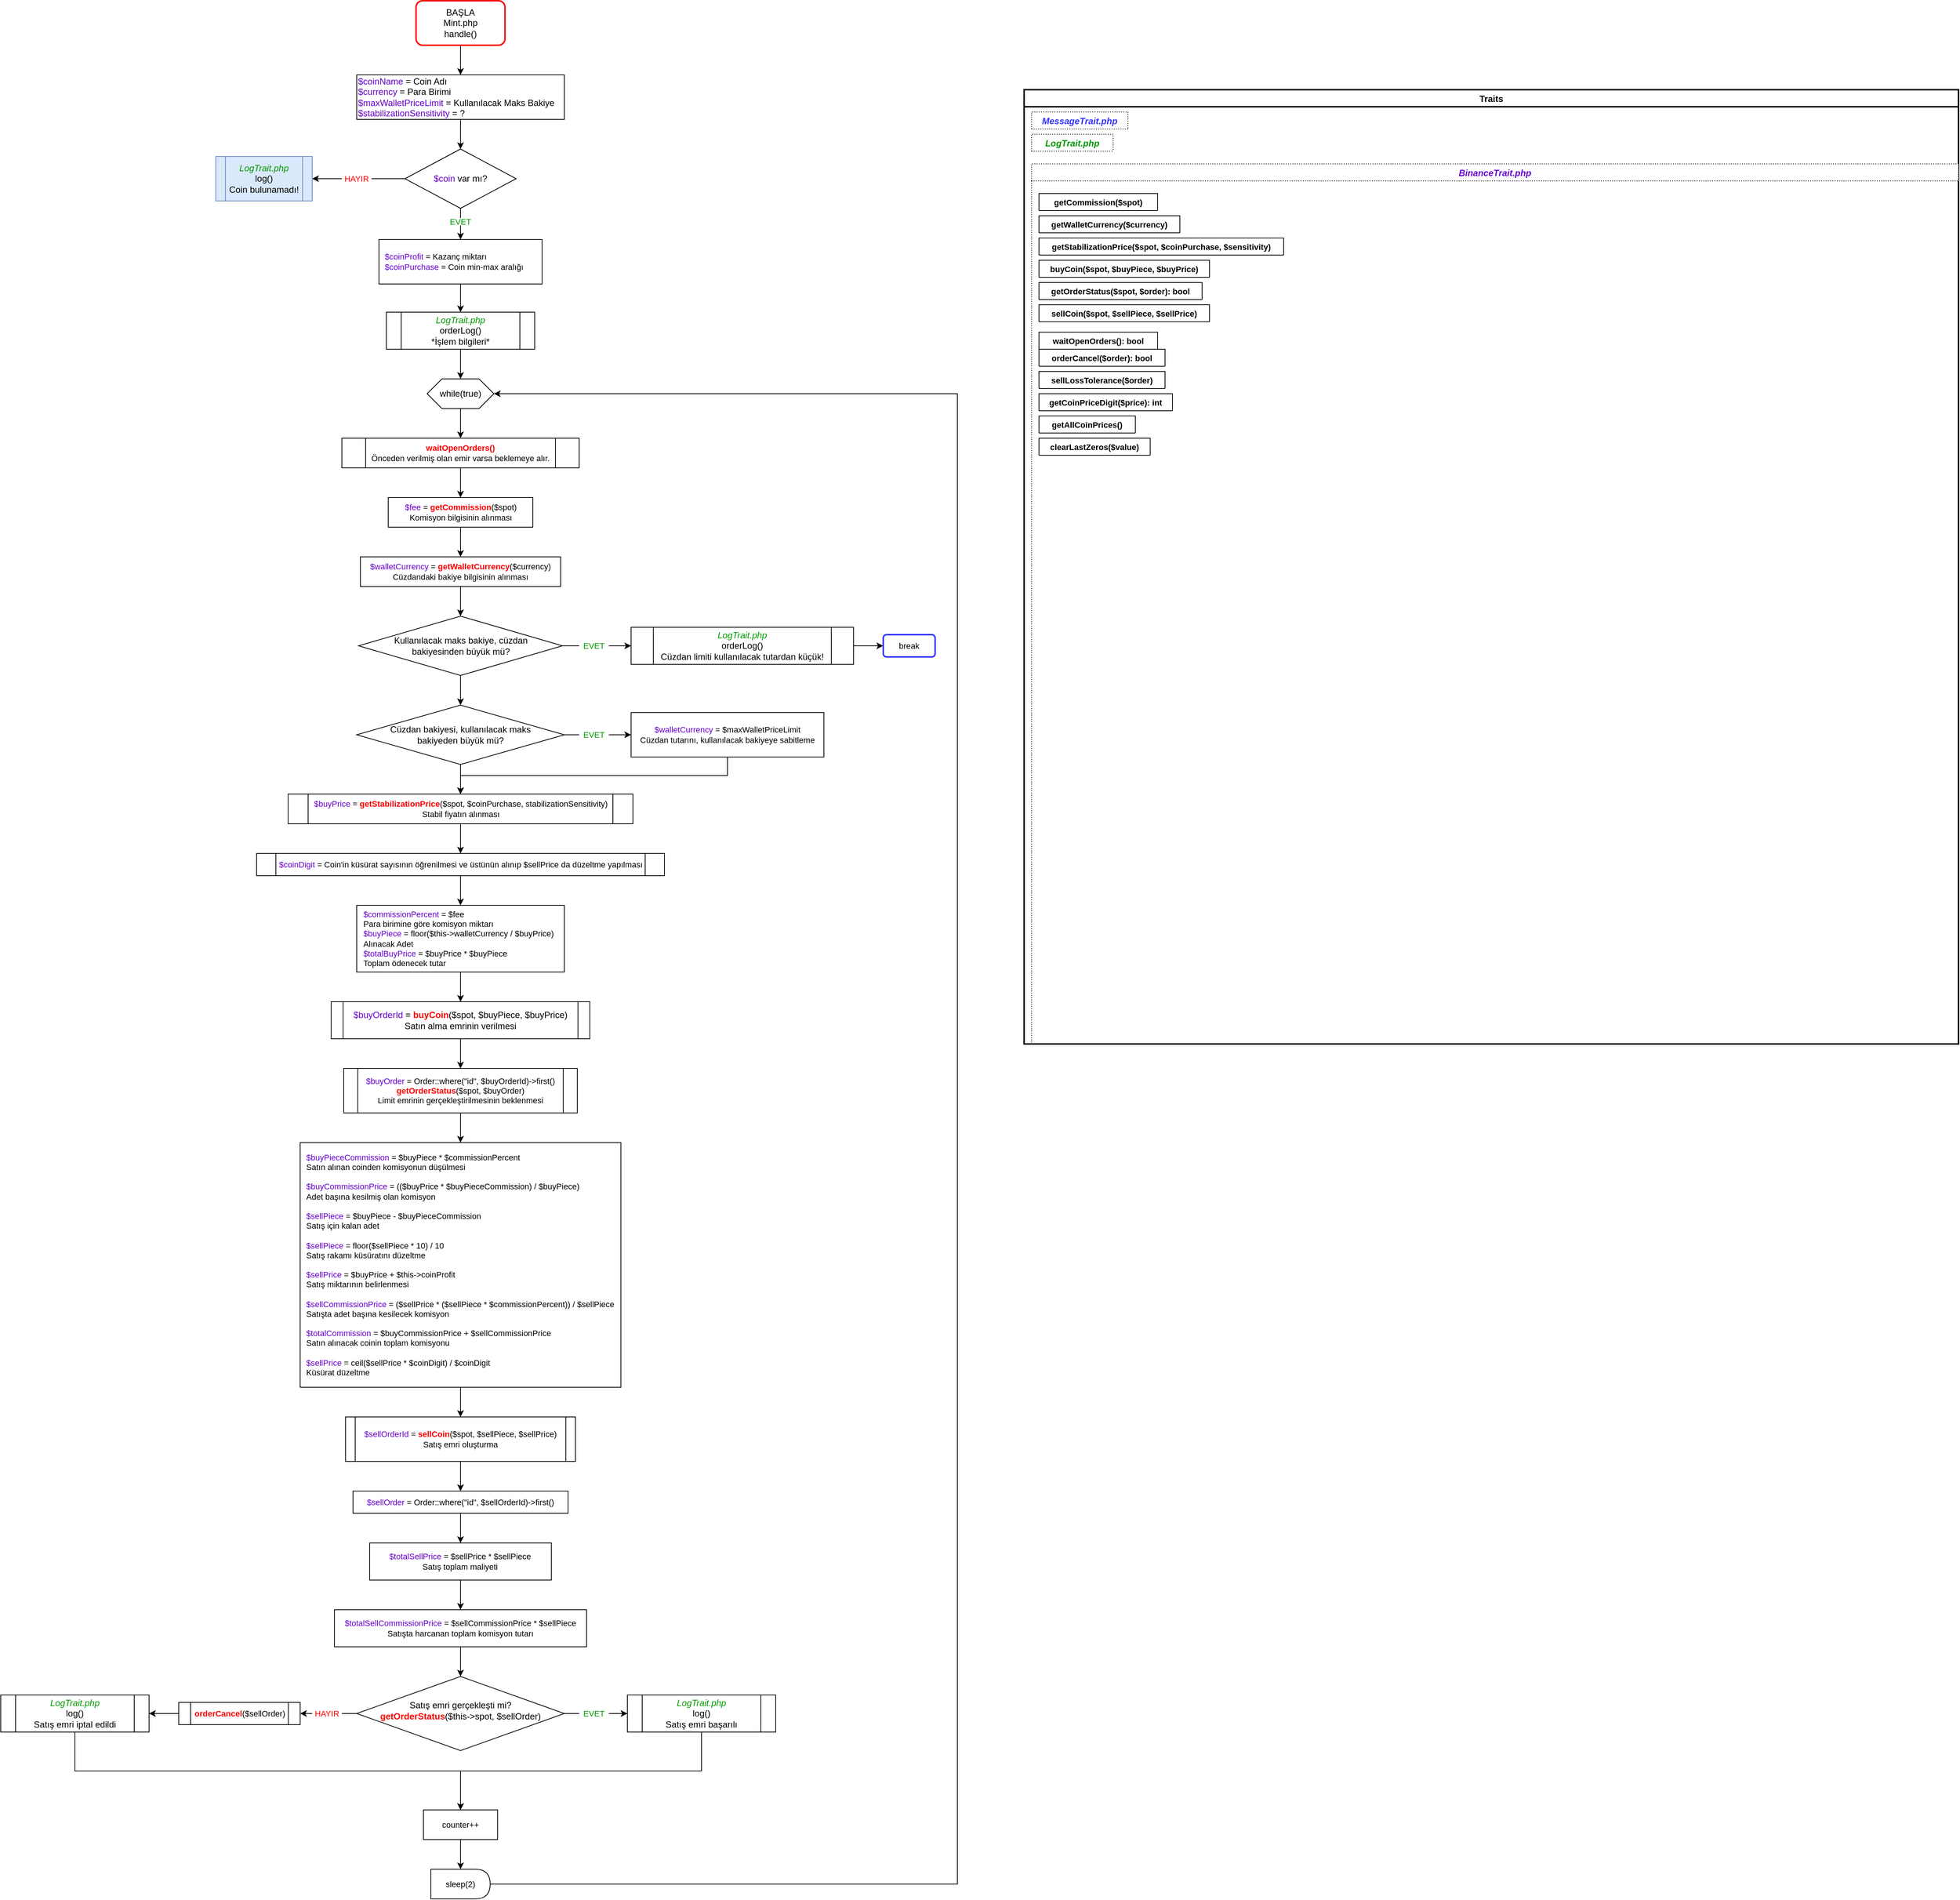 <mxfile version="16.6.1" type="device"><diagram id="x8hatgNUpiKTEMEIa-kR" name="Page-1"><mxGraphModel dx="1822" dy="1162" grid="1" gridSize="10" guides="1" tooltips="1" connect="1" arrows="1" fold="1" page="0" pageScale="1" pageWidth="827" pageHeight="1169" math="0" shadow="0"><root><mxCell id="0"/><mxCell id="1" parent="0"/><mxCell id="3pJT1Yo_kvICrIQvbIsh-3" style="edgeStyle=orthogonalEdgeStyle;rounded=0;orthogonalLoop=1;jettySize=auto;html=1;exitX=0.5;exitY=1;exitDx=0;exitDy=0;entryX=0.5;entryY=0;entryDx=0;entryDy=0;" parent="1" source="GC-zcvYqzUX5ZqW-y8M7-28" target="3pJT1Yo_kvICrIQvbIsh-2" edge="1"><mxGeometry relative="1" as="geometry"/></mxCell><mxCell id="GC-zcvYqzUX5ZqW-y8M7-28" value="BAŞLA&lt;br&gt;Mint.php&lt;br&gt;handle()" style="rounded=1;whiteSpace=wrap;html=1;strokeColor=#FF0000;strokeWidth=2;" parent="1" vertex="1"><mxGeometry x="340" width="120" height="60" as="geometry"/></mxCell><mxCell id="LQFTUT7W911WWpbkB5jR-2" style="edgeStyle=orthogonalEdgeStyle;rounded=0;orthogonalLoop=1;jettySize=auto;html=1;exitX=0;exitY=0.5;exitDx=0;exitDy=0;entryX=1;entryY=0.5;entryDx=0;entryDy=0;" edge="1" parent="1" source="GC-zcvYqzUX5ZqW-y8M7-29" target="3pJT1Yo_kvICrIQvbIsh-11"><mxGeometry relative="1" as="geometry"/></mxCell><mxCell id="LQFTUT7W911WWpbkB5jR-7" style="edgeStyle=orthogonalEdgeStyle;rounded=0;orthogonalLoop=1;jettySize=auto;html=1;exitX=0.5;exitY=1;exitDx=0;exitDy=0;entryX=0.5;entryY=0;entryDx=0;entryDy=0;" edge="1" parent="1" source="GC-zcvYqzUX5ZqW-y8M7-29" target="LQFTUT7W911WWpbkB5jR-4"><mxGeometry relative="1" as="geometry"/></mxCell><mxCell id="GC-zcvYqzUX5ZqW-y8M7-29" value="&lt;font color=&quot;#6600cc&quot;&gt;$coin&lt;/font&gt; var mı?" style="rhombus;whiteSpace=wrap;html=1;" parent="1" vertex="1"><mxGeometry x="325" y="200" width="150" height="80" as="geometry"/></mxCell><mxCell id="3pJT1Yo_kvICrIQvbIsh-10" style="edgeStyle=orthogonalEdgeStyle;rounded=0;orthogonalLoop=1;jettySize=auto;html=1;exitX=0.5;exitY=1;exitDx=0;exitDy=0;entryX=0.5;entryY=0;entryDx=0;entryDy=0;" parent="1" source="3pJT1Yo_kvICrIQvbIsh-2" target="GC-zcvYqzUX5ZqW-y8M7-29" edge="1"><mxGeometry relative="1" as="geometry"/></mxCell><mxCell id="3pJT1Yo_kvICrIQvbIsh-2" value="&lt;font color=&quot;#6600cc&quot;&gt;$coinName&lt;/font&gt; = Coin Adı&lt;br&gt;&lt;font color=&quot;#6600cc&quot;&gt;$currency&lt;/font&gt; = Para Birimi&lt;br&gt;&lt;font color=&quot;#6600cc&quot;&gt;$maxWalletPriceLimit&lt;/font&gt; = Kullanılacak Maks Bakiye&lt;br&gt;&lt;font color=&quot;#6600cc&quot;&gt;$stabilizationSensitivity&lt;/font&gt; = ?" style="rounded=0;whiteSpace=wrap;html=1;align=left;" parent="1" vertex="1"><mxGeometry x="260" y="100" width="280" height="60" as="geometry"/></mxCell><mxCell id="3pJT1Yo_kvICrIQvbIsh-11" value="&lt;span&gt;&lt;font color=&quot;#009900&quot; style=&quot;font-style: italic&quot;&gt;LogTrait.php&lt;/font&gt;&lt;br&gt;log()&lt;/span&gt;&lt;br&gt;&lt;span&gt;Coin bulunamadı!&lt;/span&gt;" style="shape=process;whiteSpace=wrap;html=1;backgroundOutline=1;fillColor=#dae8fc;strokeColor=#6c8ebf;" parent="1" vertex="1"><mxGeometry x="70" y="210" width="130" height="60" as="geometry"/></mxCell><mxCell id="3pJT1Yo_kvICrIQvbIsh-24" value="Traits" style="swimlane;strokeWidth=2;" parent="1" vertex="1"><mxGeometry x="1160" y="120" width="1260" height="1287" as="geometry"><mxRectangle x="740" y="110" width="60" height="23" as="alternateBounds"/></mxGeometry></mxCell><mxCell id="3pJT1Yo_kvICrIQvbIsh-23" value="MessageTrait.php" style="swimlane;strokeColor=#000000;strokeWidth=1;dashed=1;dashPattern=1 2;fontColor=#3333FF;fontStyle=3;labelBackgroundColor=none;gradientColor=none;fillColor=#FFFFFF;" parent="3pJT1Yo_kvICrIQvbIsh-24" vertex="1" collapsed="1"><mxGeometry x="10" y="30" width="130" height="23" as="geometry"><mxRectangle x="10" y="30" width="300" height="530" as="alternateBounds"/></mxGeometry></mxCell><mxCell id="3pJT1Yo_kvICrIQvbIsh-63" style="edgeStyle=orthogonalEdgeStyle;rounded=0;orthogonalLoop=1;jettySize=auto;html=1;exitX=0.5;exitY=1;exitDx=0;exitDy=0;entryX=0.5;entryY=0;entryDx=0;entryDy=0;fontColor=#000000;" parent="3pJT1Yo_kvICrIQvbIsh-23" source="3pJT1Yo_kvICrIQvbIsh-25" target="3pJT1Yo_kvICrIQvbIsh-53" edge="1"><mxGeometry relative="1" as="geometry"/></mxCell><mxCell id="3pJT1Yo_kvICrIQvbIsh-25" value="&lt;font color=&quot;#ff0000&quot;&gt;&lt;b&gt;consoleMessage()&lt;/b&gt;&lt;/font&gt;&lt;br&gt;int $messageType = ConsoleMessageType::INFO, $message, bool $time = true)" style="rounded=1;whiteSpace=wrap;html=1;" parent="3pJT1Yo_kvICrIQvbIsh-23" vertex="1"><mxGeometry x="63" y="30" width="180" height="60" as="geometry"/></mxCell><mxCell id="3pJT1Yo_kvICrIQvbIsh-53" value="switch($type)" style="swimlane;fontColor=#000000;strokeColor=default;strokeWidth=1;" parent="3pJT1Yo_kvICrIQvbIsh-23" vertex="1"><mxGeometry x="13" y="130" width="280" height="390" as="geometry"><mxRectangle x="13" y="130" width="110" height="23" as="alternateBounds"/></mxGeometry></mxCell><mxCell id="3pJT1Yo_kvICrIQvbIsh-67" style="edgeStyle=orthogonalEdgeStyle;rounded=0;orthogonalLoop=1;jettySize=auto;html=1;exitX=1;exitY=0.5;exitDx=0;exitDy=0;entryX=0;entryY=0.5;entryDx=0;entryDy=0;entryPerimeter=0;fontColor=#000000;" parent="3pJT1Yo_kvICrIQvbIsh-53" source="3pJT1Yo_kvICrIQvbIsh-54" target="3pJT1Yo_kvICrIQvbIsh-64" edge="1"><mxGeometry relative="1" as="geometry"/></mxCell><mxCell id="3pJT1Yo_kvICrIQvbIsh-54" value="INFO" style="rhombus;whiteSpace=wrap;html=1;" parent="3pJT1Yo_kvICrIQvbIsh-53" vertex="1"><mxGeometry x="10" y="30" width="140" height="60" as="geometry"/></mxCell><mxCell id="3pJT1Yo_kvICrIQvbIsh-68" style="edgeStyle=orthogonalEdgeStyle;rounded=0;orthogonalLoop=1;jettySize=auto;html=1;exitX=1;exitY=0.5;exitDx=0;exitDy=0;entryX=0;entryY=0.5;entryDx=0;entryDy=0;entryPerimeter=0;fontColor=#000000;" parent="3pJT1Yo_kvICrIQvbIsh-53" source="3pJT1Yo_kvICrIQvbIsh-55" target="3pJT1Yo_kvICrIQvbIsh-65" edge="1"><mxGeometry relative="1" as="geometry"/></mxCell><mxCell id="3pJT1Yo_kvICrIQvbIsh-55" value="WARNING" style="rhombus;whiteSpace=wrap;html=1;" parent="3pJT1Yo_kvICrIQvbIsh-53" vertex="1"><mxGeometry x="10" y="130" width="140" height="60" as="geometry"/></mxCell><mxCell id="3pJT1Yo_kvICrIQvbIsh-69" style="edgeStyle=orthogonalEdgeStyle;rounded=0;orthogonalLoop=1;jettySize=auto;html=1;exitX=1;exitY=0.5;exitDx=0;exitDy=0;entryX=0;entryY=0.5;entryDx=0;entryDy=0;entryPerimeter=0;fontColor=#000000;" parent="3pJT1Yo_kvICrIQvbIsh-53" source="3pJT1Yo_kvICrIQvbIsh-56" target="3pJT1Yo_kvICrIQvbIsh-66" edge="1"><mxGeometry relative="1" as="geometry"/></mxCell><mxCell id="3pJT1Yo_kvICrIQvbIsh-56" value="ERROR" style="rhombus;whiteSpace=wrap;html=1;" parent="3pJT1Yo_kvICrIQvbIsh-53" vertex="1"><mxGeometry x="10" y="230" width="140" height="60" as="geometry"/></mxCell><mxCell id="3pJT1Yo_kvICrIQvbIsh-64" value="info()" style="shape=display;whiteSpace=wrap;html=1;" parent="3pJT1Yo_kvICrIQvbIsh-53" vertex="1"><mxGeometry x="190" y="40" width="80" height="40" as="geometry"/></mxCell><mxCell id="3pJT1Yo_kvICrIQvbIsh-66" value="error()" style="shape=display;whiteSpace=wrap;html=1;" parent="3pJT1Yo_kvICrIQvbIsh-53" vertex="1"><mxGeometry x="190" y="240" width="80" height="40" as="geometry"/></mxCell><mxCell id="3pJT1Yo_kvICrIQvbIsh-65" value="warn()" style="shape=display;whiteSpace=wrap;html=1;" parent="3pJT1Yo_kvICrIQvbIsh-53" vertex="1"><mxGeometry x="185" y="140" width="80" height="40" as="geometry"/></mxCell><mxCell id="3pJT1Yo_kvICrIQvbIsh-72" value="xxx()" style="text;html=1;strokeColor=none;fillColor=none;align=center;verticalAlign=middle;whiteSpace=wrap;rounded=0;dashed=1;dashPattern=1 2;fontColor=#000000;" parent="3pJT1Yo_kvICrIQvbIsh-53" vertex="1"><mxGeometry x="79" y="290" width="122" height="30" as="geometry"/></mxCell><mxCell id="3pJT1Yo_kvICrIQvbIsh-71" value="x($message.' '. ($time ? ' '.Carbon::now()-&amp;gt;format(&quot;d.m.Y H:i:s&quot;) : ' '));" style="shape=display;whiteSpace=wrap;html=1;dashed=1;dashPattern=1 2;spacingLeft=24;" parent="3pJT1Yo_kvICrIQvbIsh-53" vertex="1"><mxGeometry x="10" y="320" width="260" height="60" as="geometry"/></mxCell><mxCell id="3pJT1Yo_kvICrIQvbIsh-13" value="LogTrait.php" style="swimlane;dashed=1;dashPattern=1 2;fontColor=#009900;fontStyle=3" parent="3pJT1Yo_kvICrIQvbIsh-24" vertex="1" collapsed="1"><mxGeometry x="10" y="60" width="110" height="23" as="geometry"><mxRectangle x="330" y="30" width="650" height="710" as="alternateBounds"/></mxGeometry></mxCell><mxCell id="3pJT1Yo_kvICrIQvbIsh-52" style="edgeStyle=orthogonalEdgeStyle;rounded=0;orthogonalLoop=1;jettySize=auto;html=1;exitX=0.5;exitY=1;exitDx=0;exitDy=0;entryX=0.5;entryY=0;entryDx=0;entryDy=0;fontColor=#000000;" parent="3pJT1Yo_kvICrIQvbIsh-13" source="3pJT1Yo_kvICrIQvbIsh-15" target="3pJT1Yo_kvICrIQvbIsh-51" edge="1"><mxGeometry relative="1" as="geometry"/></mxCell><mxCell id="3pJT1Yo_kvICrIQvbIsh-15" value="&lt;font color=&quot;#ff0000&quot;&gt;&lt;b&gt;log()&lt;/b&gt;&lt;/font&gt;&lt;br&gt;int $type, int $coin_id, &lt;br&gt;string $title, string $description" style="rounded=1;whiteSpace=wrap;html=1;" parent="3pJT1Yo_kvICrIQvbIsh-13" vertex="1"><mxGeometry x="100" y="30" width="160" height="60" as="geometry"/></mxCell><mxCell id="3pJT1Yo_kvICrIQvbIsh-105" style="edgeStyle=orthogonalEdgeStyle;rounded=0;orthogonalLoop=1;jettySize=auto;html=1;exitX=0.5;exitY=1;exitDx=0;exitDy=0;entryX=0.5;entryY=0;entryDx=0;entryDy=0;fontColor=#000000;" parent="3pJT1Yo_kvICrIQvbIsh-13" source="3pJT1Yo_kvICrIQvbIsh-16" target="3pJT1Yo_kvICrIQvbIsh-81" edge="1"><mxGeometry relative="1" as="geometry"/></mxCell><mxCell id="3pJT1Yo_kvICrIQvbIsh-16" value="&lt;font color=&quot;#ff0000&quot;&gt;&lt;b&gt;orderLog()&lt;/b&gt;&lt;/font&gt;&lt;br&gt;int $type, string $description, string $unique_id = null, int $orderId = null" style="rounded=1;whiteSpace=wrap;html=1;" parent="3pJT1Yo_kvICrIQvbIsh-13" vertex="1"><mxGeometry x="410" y="30" width="180" height="60" as="geometry"/></mxCell><mxCell id="3pJT1Yo_kvICrIQvbIsh-78" style="edgeStyle=orthogonalEdgeStyle;rounded=0;orthogonalLoop=1;jettySize=auto;html=1;exitX=0.5;exitY=1;exitDx=0;exitDy=0;entryX=0.5;entryY=0;entryDx=0;entryDy=0;fontColor=#000000;" parent="3pJT1Yo_kvICrIQvbIsh-13" source="3pJT1Yo_kvICrIQvbIsh-51" target="3pJT1Yo_kvICrIQvbIsh-76" edge="1"><mxGeometry relative="1" as="geometry"/></mxCell><mxCell id="3pJT1Yo_kvICrIQvbIsh-51" value="switch($type)" style="swimlane;fontColor=#000000;strokeColor=default;strokeWidth=1;" parent="3pJT1Yo_kvICrIQvbIsh-13" vertex="1"><mxGeometry x="10" y="130" width="340" height="390" as="geometry"/></mxCell><mxCell id="3pJT1Yo_kvICrIQvbIsh-17" value="INFO" style="rhombus;whiteSpace=wrap;html=1;" parent="3pJT1Yo_kvICrIQvbIsh-51" vertex="1"><mxGeometry x="10" y="30" width="140" height="60" as="geometry"/></mxCell><mxCell id="3pJT1Yo_kvICrIQvbIsh-18" value="WARNING" style="rhombus;whiteSpace=wrap;html=1;" parent="3pJT1Yo_kvICrIQvbIsh-51" vertex="1"><mxGeometry x="10" y="130" width="140" height="60" as="geometry"/></mxCell><mxCell id="3pJT1Yo_kvICrIQvbIsh-19" value="ERROR" style="rhombus;whiteSpace=wrap;html=1;" parent="3pJT1Yo_kvICrIQvbIsh-51" vertex="1"><mxGeometry x="10" y="230" width="140" height="60" as="geometry"/></mxCell><mxCell id="3pJT1Yo_kvICrIQvbIsh-38" value="&lt;font color=&quot;#3333ff&quot;&gt;&lt;i&gt;MessageTrait.php&lt;/i&gt;&lt;/font&gt;&lt;br&gt;consoleMessage()&lt;br&gt;" style="shape=process;whiteSpace=wrap;html=1;backgroundOutline=1;" parent="3pJT1Yo_kvICrIQvbIsh-51" vertex="1"><mxGeometry x="180" y="30" width="150" height="60" as="geometry"/></mxCell><mxCell id="3pJT1Yo_kvICrIQvbIsh-41" style="edgeStyle=orthogonalEdgeStyle;rounded=0;orthogonalLoop=1;jettySize=auto;html=1;exitX=1;exitY=0.5;exitDx=0;exitDy=0;entryX=0;entryY=0.5;entryDx=0;entryDy=0;" parent="3pJT1Yo_kvICrIQvbIsh-51" source="3pJT1Yo_kvICrIQvbIsh-17" target="3pJT1Yo_kvICrIQvbIsh-38" edge="1"><mxGeometry relative="1" as="geometry"/></mxCell><mxCell id="3pJT1Yo_kvICrIQvbIsh-45" value="&lt;font color=&quot;#3333ff&quot;&gt;&lt;i&gt;MessageTrait.php&lt;/i&gt;&lt;/font&gt;&lt;br&gt;consoleMessage()" style="shape=process;whiteSpace=wrap;html=1;backgroundOutline=1;" parent="3pJT1Yo_kvICrIQvbIsh-51" vertex="1"><mxGeometry x="180" y="130" width="150" height="60" as="geometry"/></mxCell><mxCell id="3pJT1Yo_kvICrIQvbIsh-42" style="edgeStyle=orthogonalEdgeStyle;rounded=0;orthogonalLoop=1;jettySize=auto;html=1;exitX=1;exitY=0.5;exitDx=0;exitDy=0;entryX=0;entryY=0.5;entryDx=0;entryDy=0;" parent="3pJT1Yo_kvICrIQvbIsh-51" source="3pJT1Yo_kvICrIQvbIsh-18" target="3pJT1Yo_kvICrIQvbIsh-45" edge="1"><mxGeometry relative="1" as="geometry"><mxPoint x="210" y="190" as="targetPoint"/></mxGeometry></mxCell><mxCell id="3pJT1Yo_kvICrIQvbIsh-44" value="&lt;font color=&quot;#3333ff&quot;&gt;&lt;i&gt;MessageTrait.php&lt;/i&gt;&lt;/font&gt;&lt;br&gt;consoleMessage()" style="shape=process;whiteSpace=wrap;html=1;backgroundOutline=1;" parent="3pJT1Yo_kvICrIQvbIsh-51" vertex="1"><mxGeometry x="180" y="230" width="150" height="60" as="geometry"/></mxCell><mxCell id="3pJT1Yo_kvICrIQvbIsh-43" style="edgeStyle=orthogonalEdgeStyle;rounded=0;orthogonalLoop=1;jettySize=auto;html=1;exitX=1;exitY=0.5;exitDx=0;exitDy=0;entryX=0;entryY=0.5;entryDx=0;entryDy=0;" parent="3pJT1Yo_kvICrIQvbIsh-51" source="3pJT1Yo_kvICrIQvbIsh-19" target="3pJT1Yo_kvICrIQvbIsh-44" edge="1"><mxGeometry relative="1" as="geometry"><mxPoint x="210" y="310" as="targetPoint"/></mxGeometry></mxCell><mxCell id="3pJT1Yo_kvICrIQvbIsh-73" value="consoleMessage($type, $description)" style="shape=process;whiteSpace=wrap;html=1;backgroundOutline=1;dashed=1;dashPattern=1 2;" parent="3pJT1Yo_kvICrIQvbIsh-51" vertex="1"><mxGeometry x="10" y="320" width="320" height="60" as="geometry"/></mxCell><mxCell id="3pJT1Yo_kvICrIQvbIsh-74" value="consoleMessage()" style="text;html=1;strokeColor=none;fillColor=none;align=center;verticalAlign=middle;whiteSpace=wrap;rounded=0;dashed=1;dashPattern=1 2;fontColor=#000000;" parent="3pJT1Yo_kvICrIQvbIsh-51" vertex="1"><mxGeometry x="95" y="290" width="180" height="30" as="geometry"/></mxCell><mxCell id="3pJT1Yo_kvICrIQvbIsh-80" style="edgeStyle=orthogonalEdgeStyle;rounded=0;orthogonalLoop=1;jettySize=auto;html=1;exitX=0.5;exitY=1;exitDx=0;exitDy=0;entryX=0.5;entryY=0;entryDx=0;entryDy=0;fontColor=#000000;" parent="3pJT1Yo_kvICrIQvbIsh-13" source="3pJT1Yo_kvICrIQvbIsh-76" target="3pJT1Yo_kvICrIQvbIsh-79" edge="1"><mxGeometry relative="1" as="geometry"/></mxCell><mxCell id="3pJT1Yo_kvICrIQvbIsh-76" value="$log = new Log;&lt;br&gt;...&lt;br&gt;$log-&amp;gt;save();" style="rounded=0;whiteSpace=wrap;html=1;fontColor=#000000;strokeColor=default;strokeWidth=1;" parent="3pJT1Yo_kvICrIQvbIsh-13" vertex="1"><mxGeometry x="120" y="560" width="120" height="60" as="geometry"/></mxCell><mxCell id="3pJT1Yo_kvICrIQvbIsh-79" value="BİTİŞ" style="rounded=1;whiteSpace=wrap;html=1;fontColor=#000000;strokeColor=default;strokeWidth=1;" parent="3pJT1Yo_kvICrIQvbIsh-13" vertex="1"><mxGeometry x="120" y="660" width="120" height="40" as="geometry"/></mxCell><mxCell id="3pJT1Yo_kvICrIQvbIsh-95" style="edgeStyle=orthogonalEdgeStyle;rounded=0;orthogonalLoop=1;jettySize=auto;html=1;exitX=0.5;exitY=1;exitDx=0;exitDy=0;entryX=0.5;entryY=0;entryDx=0;entryDy=0;fontColor=#000000;" parent="3pJT1Yo_kvICrIQvbIsh-13" source="3pJT1Yo_kvICrIQvbIsh-81" target="3pJT1Yo_kvICrIQvbIsh-93" edge="1"><mxGeometry relative="1" as="geometry"/></mxCell><mxCell id="3pJT1Yo_kvICrIQvbIsh-81" value="switch($type)" style="swimlane;fontColor=#000000;strokeColor=default;strokeWidth=1;" parent="3pJT1Yo_kvICrIQvbIsh-13" vertex="1"><mxGeometry x="360" y="130" width="280" height="390" as="geometry"/></mxCell><mxCell id="3pJT1Yo_kvICrIQvbIsh-100" style="edgeStyle=orthogonalEdgeStyle;rounded=0;orthogonalLoop=1;jettySize=auto;html=1;exitX=1;exitY=0.5;exitDx=0;exitDy=0;entryX=0;entryY=0.5;entryDx=0;entryDy=0;entryPerimeter=0;fontColor=#000000;" parent="3pJT1Yo_kvICrIQvbIsh-81" source="3pJT1Yo_kvICrIQvbIsh-82" target="3pJT1Yo_kvICrIQvbIsh-97" edge="1"><mxGeometry relative="1" as="geometry"/></mxCell><mxCell id="3pJT1Yo_kvICrIQvbIsh-82" value="INFO" style="rhombus;whiteSpace=wrap;html=1;" parent="3pJT1Yo_kvICrIQvbIsh-81" vertex="1"><mxGeometry x="10" y="30" width="140" height="60" as="geometry"/></mxCell><mxCell id="3pJT1Yo_kvICrIQvbIsh-101" style="edgeStyle=orthogonalEdgeStyle;rounded=0;orthogonalLoop=1;jettySize=auto;html=1;exitX=1;exitY=0.5;exitDx=0;exitDy=0;entryX=0;entryY=0.5;entryDx=0;entryDy=0;entryPerimeter=0;fontColor=#000000;" parent="3pJT1Yo_kvICrIQvbIsh-81" source="3pJT1Yo_kvICrIQvbIsh-83" target="3pJT1Yo_kvICrIQvbIsh-99" edge="1"><mxGeometry relative="1" as="geometry"/></mxCell><mxCell id="3pJT1Yo_kvICrIQvbIsh-83" value="WARNING" style="rhombus;whiteSpace=wrap;html=1;" parent="3pJT1Yo_kvICrIQvbIsh-81" vertex="1"><mxGeometry x="10" y="130" width="140" height="60" as="geometry"/></mxCell><mxCell id="3pJT1Yo_kvICrIQvbIsh-102" style="edgeStyle=orthogonalEdgeStyle;rounded=0;orthogonalLoop=1;jettySize=auto;html=1;exitX=1;exitY=0.5;exitDx=0;exitDy=0;entryX=0;entryY=0.5;entryDx=0;entryDy=0;entryPerimeter=0;fontColor=#000000;" parent="3pJT1Yo_kvICrIQvbIsh-81" source="3pJT1Yo_kvICrIQvbIsh-84" target="3pJT1Yo_kvICrIQvbIsh-98" edge="1"><mxGeometry relative="1" as="geometry"/></mxCell><mxCell id="3pJT1Yo_kvICrIQvbIsh-84" value="ERROR" style="rhombus;whiteSpace=wrap;html=1;" parent="3pJT1Yo_kvICrIQvbIsh-81" vertex="1"><mxGeometry x="10" y="230" width="140" height="60" as="geometry"/></mxCell><mxCell id="3pJT1Yo_kvICrIQvbIsh-97" value="info()" style="shape=display;whiteSpace=wrap;html=1;" parent="3pJT1Yo_kvICrIQvbIsh-81" vertex="1"><mxGeometry x="190" y="40" width="80" height="40" as="geometry"/></mxCell><mxCell id="3pJT1Yo_kvICrIQvbIsh-98" value="error()" style="shape=display;whiteSpace=wrap;html=1;" parent="3pJT1Yo_kvICrIQvbIsh-81" vertex="1"><mxGeometry x="190" y="240" width="80" height="40" as="geometry"/></mxCell><mxCell id="3pJT1Yo_kvICrIQvbIsh-99" value="warn()" style="shape=display;whiteSpace=wrap;html=1;" parent="3pJT1Yo_kvICrIQvbIsh-81" vertex="1"><mxGeometry x="190" y="140" width="80" height="40" as="geometry"/></mxCell><mxCell id="3pJT1Yo_kvICrIQvbIsh-104" value="x($description.' '. Carbon::now()-&amp;gt;format(&quot;d.m.Y H:i:s&quot;)&lt;span&gt;);&lt;/span&gt;" style="shape=display;whiteSpace=wrap;html=1;dashed=1;dashPattern=1 2;spacingTop=-1;spacingLeft=8;" parent="3pJT1Yo_kvICrIQvbIsh-81" vertex="1"><mxGeometry x="10" y="320" width="260" height="60" as="geometry"/></mxCell><mxCell id="3pJT1Yo_kvICrIQvbIsh-103" value="xxx()" style="text;html=1;strokeColor=none;fillColor=none;align=center;verticalAlign=middle;whiteSpace=wrap;rounded=0;dashed=1;dashPattern=1 2;fontColor=#000000;" parent="3pJT1Yo_kvICrIQvbIsh-81" vertex="1"><mxGeometry x="79" y="290" width="122" height="30" as="geometry"/></mxCell><mxCell id="3pJT1Yo_kvICrIQvbIsh-96" style="edgeStyle=orthogonalEdgeStyle;rounded=0;orthogonalLoop=1;jettySize=auto;html=1;exitX=0.5;exitY=1;exitDx=0;exitDy=0;entryX=0.5;entryY=0;entryDx=0;entryDy=0;fontColor=#000000;" parent="3pJT1Yo_kvICrIQvbIsh-13" source="3pJT1Yo_kvICrIQvbIsh-93" target="3pJT1Yo_kvICrIQvbIsh-94" edge="1"><mxGeometry relative="1" as="geometry"/></mxCell><mxCell id="3pJT1Yo_kvICrIQvbIsh-93" value="$orderLog = new OrderLog;&lt;br&gt;...&lt;br&gt;$orderLog-&amp;gt;save();" style="rounded=0;whiteSpace=wrap;html=1;fontColor=#000000;strokeColor=default;strokeWidth=1;" parent="3pJT1Yo_kvICrIQvbIsh-13" vertex="1"><mxGeometry x="420" y="560" width="160" height="60" as="geometry"/></mxCell><mxCell id="3pJT1Yo_kvICrIQvbIsh-94" value="BİTİŞ" style="rounded=1;whiteSpace=wrap;html=1;fontColor=#000000;strokeColor=default;strokeWidth=1;" parent="3pJT1Yo_kvICrIQvbIsh-13" vertex="1"><mxGeometry x="440" y="660" width="120" height="40" as="geometry"/></mxCell><mxCell id="3pJT1Yo_kvICrIQvbIsh-106" value="BinanceTrait.php" style="swimlane;fontColor=#6600CC;strokeColor=default;strokeWidth=1;dashed=1;dashPattern=1 2;fontStyle=3" parent="3pJT1Yo_kvICrIQvbIsh-24" vertex="1"><mxGeometry x="10" y="100" width="1250" height="1187" as="geometry"/></mxCell><mxCell id="3pJT1Yo_kvICrIQvbIsh-271" value="getCommission($spot)" style="swimlane;glass=0;labelBackgroundColor=none;fontFamily=Helvetica;fontSize=11;fontColor=#000000;strokeColor=default;strokeWidth=1;fillColor=default;gradientColor=none;swimlaneFillColor=none;" parent="3pJT1Yo_kvICrIQvbIsh-106" vertex="1" collapsed="1"><mxGeometry x="10" y="40" width="160" height="23" as="geometry"><mxRectangle x="10" y="40" width="550" height="443" as="alternateBounds"/></mxGeometry></mxCell><mxCell id="3pJT1Yo_kvICrIQvbIsh-107" value="&lt;font color=&quot;#ff0000&quot;&gt;&lt;b&gt;getCommission()&lt;/b&gt;&lt;/font&gt;&lt;br&gt;&lt;font color=&quot;#000000&quot;&gt;$spot&lt;/font&gt;" style="rounded=1;whiteSpace=wrap;html=1;labelBackgroundColor=none;fontColor=#6600CC;strokeColor=default;strokeWidth=1;fillColor=#FFFFFF;gradientColor=none;" parent="3pJT1Yo_kvICrIQvbIsh-271" vertex="1"><mxGeometry x="55" y="30" width="120" height="40" as="geometry"/></mxCell><mxCell id="3pJT1Yo_kvICrIQvbIsh-108" value="while(true)" style="shape=hexagon;perimeter=hexagonPerimeter2;whiteSpace=wrap;html=1;fixedSize=1;labelBackgroundColor=none;fontColor=#000000;strokeColor=default;strokeWidth=1;fillColor=#FFFFFF;gradientColor=none;" parent="3pJT1Yo_kvICrIQvbIsh-271" vertex="1"><mxGeometry x="70" y="110" width="90" height="40" as="geometry"/></mxCell><mxCell id="3pJT1Yo_kvICrIQvbIsh-109" style="edgeStyle=orthogonalEdgeStyle;rounded=0;orthogonalLoop=1;jettySize=auto;html=1;exitX=0.5;exitY=1;exitDx=0;exitDy=0;entryX=0.5;entryY=0;entryDx=0;entryDy=0;fontColor=#000000;" parent="3pJT1Yo_kvICrIQvbIsh-271" source="3pJT1Yo_kvICrIQvbIsh-107" target="3pJT1Yo_kvICrIQvbIsh-108" edge="1"><mxGeometry relative="1" as="geometry"/></mxCell><mxCell id="3pJT1Yo_kvICrIQvbIsh-110" value="$fee = $api-&amp;gt;commissionFee($spot)&lt;br&gt;&lt;font color=&quot;#ff33ff&quot;&gt;$com&lt;/font&gt; = $fee[0][&quot;makerCommission&quot;]" style="rounded=0;whiteSpace=wrap;html=1;labelBackgroundColor=none;fontColor=#000000;strokeColor=default;strokeWidth=1;fillColor=#FFFFFF;gradientColor=none;" parent="3pJT1Yo_kvICrIQvbIsh-271" vertex="1"><mxGeometry x="12.5" y="250" width="205" height="30" as="geometry"/></mxCell><mxCell id="3pJT1Yo_kvICrIQvbIsh-575" style="edgeStyle=orthogonalEdgeStyle;shape=connector;rounded=0;orthogonalLoop=1;jettySize=auto;html=1;exitX=0.5;exitY=1;exitDx=0;exitDy=0;entryX=0.5;entryY=0;entryDx=0;entryDy=0;labelBackgroundColor=default;fontFamily=Helvetica;fontSize=11;fontColor=#000000;startArrow=none;startFill=0;endArrow=classic;endFill=1;strokeColor=default;" parent="3pJT1Yo_kvICrIQvbIsh-271" source="3pJT1Yo_kvICrIQvbIsh-112" target="3pJT1Yo_kvICrIQvbIsh-114" edge="1"><mxGeometry relative="1" as="geometry"/></mxCell><mxCell id="3pJT1Yo_kvICrIQvbIsh-112" value="isset(&lt;font color=&quot;#ff33ff&quot;&gt;$com&lt;/font&gt;)" style="rhombus;whiteSpace=wrap;html=1;labelBackgroundColor=none;fontColor=#000000;strokeColor=default;strokeWidth=1;fillColor=#FFFFFF;gradientColor=none;spacingBottom=0;" parent="3pJT1Yo_kvICrIQvbIsh-271" vertex="1"><mxGeometry x="62.5" y="320" width="105" height="40" as="geometry"/></mxCell><mxCell id="3pJT1Yo_kvICrIQvbIsh-113" style="edgeStyle=orthogonalEdgeStyle;rounded=0;orthogonalLoop=1;jettySize=auto;html=1;exitX=0.5;exitY=1;exitDx=0;exitDy=0;entryX=0.5;entryY=0;entryDx=0;entryDy=0;fontColor=#000000;" parent="3pJT1Yo_kvICrIQvbIsh-271" source="3pJT1Yo_kvICrIQvbIsh-110" target="3pJT1Yo_kvICrIQvbIsh-112" edge="1"><mxGeometry relative="1" as="geometry"/></mxCell><mxCell id="3pJT1Yo_kvICrIQvbIsh-114" value="return &lt;font color=&quot;#ff33ff&quot;&gt;$com&lt;/font&gt;&amp;nbsp;" style="rounded=1;whiteSpace=wrap;html=1;labelBackgroundColor=none;fontColor=#000000;strokeColor=default;strokeWidth=1;fillColor=#FFFFFF;gradientColor=none;" parent="3pJT1Yo_kvICrIQvbIsh-271" vertex="1"><mxGeometry x="70" y="400" width="90" height="30" as="geometry"/></mxCell><mxCell id="3pJT1Yo_kvICrIQvbIsh-137" style="edgeStyle=orthogonalEdgeStyle;rounded=0;orthogonalLoop=1;jettySize=auto;html=1;exitX=0.5;exitY=1;exitDx=0;exitDy=0;entryX=0.5;entryY=0;entryDx=0;entryDy=0;fontColor=#FF33FF;endArrow=classic;endFill=1;" parent="3pJT1Yo_kvICrIQvbIsh-271" source="3pJT1Yo_kvICrIQvbIsh-117" target="3pJT1Yo_kvICrIQvbIsh-110" edge="1"><mxGeometry relative="1" as="geometry"/></mxCell><mxCell id="3pJT1Yo_kvICrIQvbIsh-577" style="edgeStyle=orthogonalEdgeStyle;shape=connector;rounded=0;orthogonalLoop=1;jettySize=auto;html=1;exitX=1;exitY=0.5;exitDx=0;exitDy=0;entryX=0;entryY=0.5;entryDx=0;entryDy=0;labelBackgroundColor=default;fontFamily=Helvetica;fontSize=11;fontColor=#000000;startArrow=none;startFill=0;endArrow=classic;endFill=1;strokeColor=default;" parent="3pJT1Yo_kvICrIQvbIsh-271" source="3pJT1Yo_kvICrIQvbIsh-117" target="3pJT1Yo_kvICrIQvbIsh-124" edge="1"><mxGeometry relative="1" as="geometry"/></mxCell><mxCell id="3pJT1Yo_kvICrIQvbIsh-117" value="try" style="rhombus;whiteSpace=wrap;html=1;labelBackgroundColor=none;fontColor=#000000;strokeColor=default;strokeWidth=1;fillColor=#FFFFFF;gradientColor=none;" parent="3pJT1Yo_kvICrIQvbIsh-271" vertex="1"><mxGeometry x="75" y="180" width="80" height="40" as="geometry"/></mxCell><mxCell id="3pJT1Yo_kvICrIQvbIsh-118" style="edgeStyle=orthogonalEdgeStyle;rounded=0;orthogonalLoop=1;jettySize=auto;html=1;exitX=0.5;exitY=1;exitDx=0;exitDy=0;entryX=0.5;entryY=0;entryDx=0;entryDy=0;fontColor=#000000;" parent="3pJT1Yo_kvICrIQvbIsh-271" source="3pJT1Yo_kvICrIQvbIsh-108" target="3pJT1Yo_kvICrIQvbIsh-117" edge="1"><mxGeometry relative="1" as="geometry"/></mxCell><mxCell id="3pJT1Yo_kvICrIQvbIsh-124" value="&lt;font color=&quot;#009900&quot;&gt;&lt;i&gt;LogTrait.php&lt;/i&gt;&lt;/font&gt;&lt;br&gt;log()&lt;br&gt;Komisyon bilgisi alınamadı" style="shape=process;whiteSpace=wrap;html=1;backgroundOutline=1;fillColor=#FFFFFF;fontColor=#000000;rounded=0;labelBackgroundColor=none;strokeWidth=1;gradientColor=none;" parent="3pJT1Yo_kvICrIQvbIsh-271" vertex="1"><mxGeometry x="225" y="180" width="195" height="40" as="geometry"/></mxCell><mxCell id="3pJT1Yo_kvICrIQvbIsh-144" style="edgeStyle=orthogonalEdgeStyle;rounded=0;orthogonalLoop=1;jettySize=auto;html=1;exitX=1;exitY=0.5;exitDx=0;exitDy=0;entryX=1;entryY=0.5;entryDx=0;entryDy=0;fontColor=#000000;endArrow=classic;endFill=1;" parent="3pJT1Yo_kvICrIQvbIsh-271" source="3pJT1Yo_kvICrIQvbIsh-126" target="3pJT1Yo_kvICrIQvbIsh-108" edge="1"><mxGeometry relative="1" as="geometry"/></mxCell><mxCell id="3pJT1Yo_kvICrIQvbIsh-126" value="sleep(5)" style="shape=delay;whiteSpace=wrap;html=1;" parent="3pJT1Yo_kvICrIQvbIsh-271" vertex="1"><mxGeometry x="460" y="180" width="60" height="40" as="geometry"/></mxCell><mxCell id="3pJT1Yo_kvICrIQvbIsh-127" style="edgeStyle=orthogonalEdgeStyle;rounded=0;orthogonalLoop=1;jettySize=auto;html=1;exitX=1;exitY=0.5;exitDx=0;exitDy=0;entryX=0;entryY=0.5;entryDx=0;entryDy=0;fontColor=#000000;endArrow=classic;endFill=1;" parent="3pJT1Yo_kvICrIQvbIsh-271" source="3pJT1Yo_kvICrIQvbIsh-124" target="3pJT1Yo_kvICrIQvbIsh-126" edge="1"><mxGeometry relative="1" as="geometry"/></mxCell><mxCell id="3pJT1Yo_kvICrIQvbIsh-134" value="&lt;font color=&quot;#009900&quot;&gt;&lt;i&gt;LogTrait.php&lt;/i&gt;&lt;/font&gt;&lt;br&gt;log()&lt;br&gt;API error" style="shape=process;whiteSpace=wrap;html=1;backgroundOutline=1;fillColor=#FFFFFF;fontColor=#000000;rounded=0;labelBackgroundColor=none;strokeWidth=1;gradientColor=none;" parent="3pJT1Yo_kvICrIQvbIsh-271" vertex="1"><mxGeometry x="225" y="320" width="95" height="40" as="geometry"/></mxCell><mxCell id="3pJT1Yo_kvICrIQvbIsh-138" style="edgeStyle=orthogonalEdgeStyle;rounded=0;orthogonalLoop=1;jettySize=auto;html=1;exitX=1;exitY=0.5;exitDx=0;exitDy=0;entryX=0;entryY=0.5;entryDx=0;entryDy=0;fontColor=#FF33FF;endArrow=classic;endFill=1;" parent="3pJT1Yo_kvICrIQvbIsh-271" source="3pJT1Yo_kvICrIQvbIsh-112" target="3pJT1Yo_kvICrIQvbIsh-134" edge="1"><mxGeometry relative="1" as="geometry"/></mxCell><mxCell id="3pJT1Yo_kvICrIQvbIsh-145" style="edgeStyle=orthogonalEdgeStyle;rounded=0;orthogonalLoop=1;jettySize=auto;html=1;exitX=1;exitY=0.5;exitDx=0;exitDy=0;entryX=1;entryY=0.5;entryDx=0;entryDy=0;fontColor=#000000;endArrow=classic;endFill=1;" parent="3pJT1Yo_kvICrIQvbIsh-271" source="3pJT1Yo_kvICrIQvbIsh-135" target="3pJT1Yo_kvICrIQvbIsh-108" edge="1"><mxGeometry relative="1" as="geometry"><Array as="points"><mxPoint x="540" y="340"/><mxPoint x="540" y="130"/></Array></mxGeometry></mxCell><mxCell id="3pJT1Yo_kvICrIQvbIsh-135" value="sleep(2)" style="shape=delay;whiteSpace=wrap;html=1;" parent="3pJT1Yo_kvICrIQvbIsh-271" vertex="1"><mxGeometry x="350" y="320" width="60" height="40" as="geometry"/></mxCell><mxCell id="3pJT1Yo_kvICrIQvbIsh-133" style="edgeStyle=orthogonalEdgeStyle;rounded=0;orthogonalLoop=1;jettySize=auto;html=1;exitX=1;exitY=0.5;exitDx=0;exitDy=0;entryX=0;entryY=0.5;entryDx=0;entryDy=0;fontColor=#000000;endArrow=classic;endFill=1;" parent="3pJT1Yo_kvICrIQvbIsh-271" source="3pJT1Yo_kvICrIQvbIsh-134" target="3pJT1Yo_kvICrIQvbIsh-135" edge="1"><mxGeometry relative="1" as="geometry"/></mxCell><mxCell id="3pJT1Yo_kvICrIQvbIsh-146" value="Komisyon bilgisinin alınması" style="shape=callout;whiteSpace=wrap;html=1;perimeter=calloutPerimeter;labelBackgroundColor=none;fontColor=#000000;strokeColor=#FF0000;strokeWidth=1;fillColor=#FFFFFF;gradientColor=none;position2=0;" parent="3pJT1Yo_kvICrIQvbIsh-271" vertex="1"><mxGeometry x="215" y="30" width="120" height="80" as="geometry"/></mxCell><mxCell id="3pJT1Yo_kvICrIQvbIsh-573" value="HAYIR" style="text;html=1;strokeColor=none;fillColor=default;align=center;verticalAlign=middle;whiteSpace=wrap;rounded=0;glass=0;dashed=1;dashPattern=1 2;labelBackgroundColor=none;fontFamily=Helvetica;fontSize=11;fontColor=#FF0000;" parent="3pJT1Yo_kvICrIQvbIsh-271" vertex="1"><mxGeometry x="175" y="333" width="40" height="10" as="geometry"/></mxCell><mxCell id="3pJT1Yo_kvICrIQvbIsh-574" value="EVET" style="text;html=1;strokeColor=none;fillColor=default;align=center;verticalAlign=middle;whiteSpace=wrap;rounded=0;glass=0;dashed=1;dashPattern=1 2;labelBackgroundColor=none;fontFamily=Helvetica;fontSize=11;fontColor=#009900;" parent="3pJT1Yo_kvICrIQvbIsh-271" vertex="1"><mxGeometry x="95" y="373" width="40" height="10" as="geometry"/></mxCell><mxCell id="3pJT1Yo_kvICrIQvbIsh-576" value="CATCH" style="text;html=1;strokeColor=none;fillColor=default;align=center;verticalAlign=middle;whiteSpace=wrap;rounded=0;glass=0;dashed=1;dashPattern=1 2;labelBackgroundColor=none;fontFamily=Helvetica;fontSize=11;fontColor=#3333FF;" parent="3pJT1Yo_kvICrIQvbIsh-271" vertex="1"><mxGeometry x="168" y="195" width="40" height="10" as="geometry"/></mxCell><mxCell id="3pJT1Yo_kvICrIQvbIsh-272" value="getWalletCurrency($currency)" style="swimlane;glass=0;labelBackgroundColor=none;fontFamily=Helvetica;fontSize=11;fontColor=#000000;strokeColor=default;strokeWidth=1;fillColor=default;gradientColor=none;swimlaneFillColor=default;" parent="3pJT1Yo_kvICrIQvbIsh-106" vertex="1" collapsed="1"><mxGeometry x="10" y="70" width="190" height="23" as="geometry"><mxRectangle x="10" y="70" width="570" height="367" as="alternateBounds"/></mxGeometry></mxCell><mxCell id="3pJT1Yo_kvICrIQvbIsh-147" value="&lt;font color=&quot;#ff0000&quot;&gt;&lt;b&gt;getWalletCurrency()&lt;/b&gt;&lt;/font&gt;&lt;br&gt;$currency" style="rounded=1;whiteSpace=wrap;html=1;labelBackgroundColor=none;fontColor=#000000;strokeColor=#000000;strokeWidth=1;fillColor=#FFFFFF;gradientColor=none;" parent="3pJT1Yo_kvICrIQvbIsh-272" vertex="1"><mxGeometry x="77.5" y="32.5" width="130" height="40" as="geometry"/></mxCell><mxCell id="3pJT1Yo_kvICrIQvbIsh-149" value="while(true)" style="shape=hexagon;perimeter=hexagonPerimeter2;whiteSpace=wrap;html=1;fixedSize=1;labelBackgroundColor=none;fontColor=#000000;strokeColor=default;strokeWidth=1;fillColor=#FFFFFF;gradientColor=none;" parent="3pJT1Yo_kvICrIQvbIsh-272" vertex="1"><mxGeometry x="97.5" y="112.5" width="90" height="40" as="geometry"/></mxCell><mxCell id="3pJT1Yo_kvICrIQvbIsh-150" style="edgeStyle=orthogonalEdgeStyle;rounded=0;orthogonalLoop=1;jettySize=auto;html=1;exitX=0.5;exitY=1;exitDx=0;exitDy=0;entryX=0.5;entryY=0;entryDx=0;entryDy=0;fontColor=#000000;endArrow=classic;endFill=1;" parent="3pJT1Yo_kvICrIQvbIsh-272" source="3pJT1Yo_kvICrIQvbIsh-147" target="3pJT1Yo_kvICrIQvbIsh-149" edge="1"><mxGeometry relative="1" as="geometry"/></mxCell><mxCell id="3pJT1Yo_kvICrIQvbIsh-579" style="edgeStyle=orthogonalEdgeStyle;shape=connector;rounded=0;orthogonalLoop=1;jettySize=auto;html=1;exitX=1;exitY=0.5;exitDx=0;exitDy=0;entryX=0;entryY=0.5;entryDx=0;entryDy=0;labelBackgroundColor=default;fontFamily=Helvetica;fontSize=11;fontColor=#000000;startArrow=none;startFill=0;endArrow=classic;endFill=1;strokeColor=default;" parent="3pJT1Yo_kvICrIQvbIsh-272" source="3pJT1Yo_kvICrIQvbIsh-180" target="3pJT1Yo_kvICrIQvbIsh-188" edge="1"><mxGeometry relative="1" as="geometry"/></mxCell><mxCell id="3pJT1Yo_kvICrIQvbIsh-180" value="try" style="rhombus;whiteSpace=wrap;html=1;labelBackgroundColor=none;fontColor=#000000;strokeColor=default;strokeWidth=1;fillColor=#FFFFFF;gradientColor=none;" parent="3pJT1Yo_kvICrIQvbIsh-272" vertex="1"><mxGeometry x="102.5" y="182.5" width="80" height="40" as="geometry"/></mxCell><mxCell id="3pJT1Yo_kvICrIQvbIsh-181" style="edgeStyle=orthogonalEdgeStyle;rounded=0;orthogonalLoop=1;jettySize=auto;html=1;exitX=0.5;exitY=1;exitDx=0;exitDy=0;entryX=0.5;entryY=0;entryDx=0;entryDy=0;fontColor=#000000;endArrow=classic;endFill=1;" parent="3pJT1Yo_kvICrIQvbIsh-272" source="3pJT1Yo_kvICrIQvbIsh-149" target="3pJT1Yo_kvICrIQvbIsh-180" edge="1"><mxGeometry relative="1" as="geometry"/></mxCell><mxCell id="3pJT1Yo_kvICrIQvbIsh-182" value="$ticker = $api-&amp;gt;prices()&lt;br&gt;$balance = $api-&amp;gt;balances($ticker)[$currency]" style="rounded=0;whiteSpace=wrap;html=1;labelBackgroundColor=none;fontColor=#000000;strokeColor=#000000;strokeWidth=1;fillColor=#FFFFFF;gradientColor=none;" parent="3pJT1Yo_kvICrIQvbIsh-272" vertex="1"><mxGeometry x="10" y="252.5" width="265" height="45" as="geometry"/></mxCell><mxCell id="3pJT1Yo_kvICrIQvbIsh-183" style="edgeStyle=orthogonalEdgeStyle;rounded=0;orthogonalLoop=1;jettySize=auto;html=1;exitX=0.5;exitY=1;exitDx=0;exitDy=0;entryX=0.5;entryY=0;entryDx=0;entryDy=0;fontColor=#000000;endArrow=classic;endFill=1;" parent="3pJT1Yo_kvICrIQvbIsh-272" source="3pJT1Yo_kvICrIQvbIsh-180" target="3pJT1Yo_kvICrIQvbIsh-182" edge="1"><mxGeometry relative="1" as="geometry"/></mxCell><mxCell id="3pJT1Yo_kvICrIQvbIsh-184" value="return $balances[&quot;available&quot;]" style="rounded=1;whiteSpace=wrap;html=1;labelBackgroundColor=none;fontColor=#000000;strokeColor=#000000;strokeWidth=1;fillColor=#FFFFFF;gradientColor=none;" parent="3pJT1Yo_kvICrIQvbIsh-272" vertex="1"><mxGeometry x="60" y="332.5" width="165" height="30" as="geometry"/></mxCell><mxCell id="3pJT1Yo_kvICrIQvbIsh-185" style="edgeStyle=orthogonalEdgeStyle;rounded=0;orthogonalLoop=1;jettySize=auto;html=1;exitX=0.5;exitY=1;exitDx=0;exitDy=0;entryX=0.5;entryY=0;entryDx=0;entryDy=0;fontColor=#000000;endArrow=classic;endFill=1;" parent="3pJT1Yo_kvICrIQvbIsh-272" source="3pJT1Yo_kvICrIQvbIsh-182" target="3pJT1Yo_kvICrIQvbIsh-184" edge="1"><mxGeometry relative="1" as="geometry"/></mxCell><mxCell id="3pJT1Yo_kvICrIQvbIsh-188" value="&lt;font color=&quot;#009900&quot;&gt;&lt;i&gt;LogTrait.php&lt;/i&gt;&lt;/font&gt;&lt;br&gt;log()&lt;br&gt;üzdan Para Bilgisi Alınamadı" style="shape=process;whiteSpace=wrap;html=1;backgroundOutline=1;fillColor=#FFFFFF;fontColor=#000000;rounded=0;labelBackgroundColor=none;strokeWidth=1;gradientColor=none;" parent="3pJT1Yo_kvICrIQvbIsh-272" vertex="1"><mxGeometry x="245" y="178.25" width="205" height="47.5" as="geometry"/></mxCell><mxCell id="3pJT1Yo_kvICrIQvbIsh-192" style="edgeStyle=orthogonalEdgeStyle;rounded=0;orthogonalLoop=1;jettySize=auto;html=1;exitX=1;exitY=0.5;exitDx=0;exitDy=0;entryX=1;entryY=0.5;entryDx=0;entryDy=0;fontColor=#000000;endArrow=classic;endFill=1;" parent="3pJT1Yo_kvICrIQvbIsh-272" source="3pJT1Yo_kvICrIQvbIsh-189" target="3pJT1Yo_kvICrIQvbIsh-149" edge="1"><mxGeometry relative="1" as="geometry"/></mxCell><mxCell id="3pJT1Yo_kvICrIQvbIsh-189" value="sleep(5)" style="shape=delay;whiteSpace=wrap;html=1;" parent="3pJT1Yo_kvICrIQvbIsh-272" vertex="1"><mxGeometry x="480" y="182" width="60" height="40" as="geometry"/></mxCell><mxCell id="3pJT1Yo_kvICrIQvbIsh-191" style="edgeStyle=orthogonalEdgeStyle;rounded=0;orthogonalLoop=1;jettySize=auto;html=1;exitX=1;exitY=0.5;exitDx=0;exitDy=0;entryX=0;entryY=0.5;entryDx=0;entryDy=0;fontColor=#000000;endArrow=classic;endFill=1;" parent="3pJT1Yo_kvICrIQvbIsh-272" source="3pJT1Yo_kvICrIQvbIsh-188" target="3pJT1Yo_kvICrIQvbIsh-189" edge="1"><mxGeometry relative="1" as="geometry"/></mxCell><mxCell id="3pJT1Yo_kvICrIQvbIsh-194" value="Cüzdan bakiyesinin alınması" style="shape=callout;whiteSpace=wrap;html=1;perimeter=calloutPerimeter;labelBackgroundColor=none;fontColor=#000000;strokeColor=#FF0000;strokeWidth=1;fillColor=#FFFFFF;gradientColor=none;position2=0;" parent="3pJT1Yo_kvICrIQvbIsh-272" vertex="1"><mxGeometry x="232.5" y="32.5" width="120" height="80" as="geometry"/></mxCell><mxCell id="3pJT1Yo_kvICrIQvbIsh-578" value="CATCH" style="text;html=1;strokeColor=none;fillColor=default;align=center;verticalAlign=middle;whiteSpace=wrap;rounded=0;glass=0;dashed=1;dashPattern=1 2;labelBackgroundColor=none;fontFamily=Helvetica;fontSize=11;fontColor=#3333FF;" parent="3pJT1Yo_kvICrIQvbIsh-272" vertex="1"><mxGeometry x="193" y="197" width="40" height="10" as="geometry"/></mxCell><mxCell id="3pJT1Yo_kvICrIQvbIsh-273" value="getStabilizationPrice($spot, $coinPurchase, $sensitivity)" style="swimlane;glass=0;labelBackgroundColor=none;fontFamily=Helvetica;fontSize=11;fontColor=#000000;strokeColor=default;strokeWidth=1;fillColor=default;gradientColor=none;swimlaneFillColor=default;" parent="3pJT1Yo_kvICrIQvbIsh-106" vertex="1" collapsed="1"><mxGeometry x="10" y="100" width="330" height="23" as="geometry"><mxRectangle x="10" y="100" width="970" height="950" as="alternateBounds"/></mxGeometry></mxCell><mxCell id="3pJT1Yo_kvICrIQvbIsh-195" value="&lt;b&gt;&lt;font color=&quot;#ff0000&quot;&gt;getStabilizationPrice()&lt;/font&gt;&lt;/b&gt;&lt;br&gt;$spot, $coinPurchase, $sensitivity" style="rounded=1;whiteSpace=wrap;html=1;labelBackgroundColor=none;fontColor=#000000;strokeColor=#000000;strokeWidth=1;fillColor=#FFFFFF;gradientColor=none;" parent="3pJT1Yo_kvICrIQvbIsh-273" vertex="1"><mxGeometry x="370" y="30" width="140" height="50" as="geometry"/></mxCell><mxCell id="3pJT1Yo_kvICrIQvbIsh-196" value="while(true)" style="shape=hexagon;perimeter=hexagonPerimeter2;whiteSpace=wrap;html=1;fixedSize=1;labelBackgroundColor=none;fontColor=#000000;strokeColor=default;strokeWidth=1;fillColor=#FFFFFF;gradientColor=none;" parent="3pJT1Yo_kvICrIQvbIsh-273" vertex="1"><mxGeometry x="395" y="170" width="90" height="40" as="geometry"/></mxCell><mxCell id="3pJT1Yo_kvICrIQvbIsh-197" value="try" style="rhombus;whiteSpace=wrap;html=1;labelBackgroundColor=none;fontColor=#000000;strokeColor=default;strokeWidth=1;fillColor=#FFFFFF;gradientColor=none;" parent="3pJT1Yo_kvICrIQvbIsh-273" vertex="1"><mxGeometry x="400" y="245" width="80" height="40" as="geometry"/></mxCell><mxCell id="3pJT1Yo_kvICrIQvbIsh-201" style="edgeStyle=orthogonalEdgeStyle;rounded=0;orthogonalLoop=1;jettySize=auto;html=1;exitX=0.5;exitY=1;exitDx=0;exitDy=0;entryX=0.5;entryY=0;entryDx=0;entryDy=0;fontColor=#000000;endArrow=classic;endFill=1;" parent="3pJT1Yo_kvICrIQvbIsh-273" source="3pJT1Yo_kvICrIQvbIsh-196" target="3pJT1Yo_kvICrIQvbIsh-197" edge="1"><mxGeometry relative="1" as="geometry"/></mxCell><mxCell id="3pJT1Yo_kvICrIQvbIsh-200" style="edgeStyle=orthogonalEdgeStyle;rounded=0;orthogonalLoop=1;jettySize=auto;html=1;exitX=0.5;exitY=1;exitDx=0;exitDy=0;entryX=0.5;entryY=0;entryDx=0;entryDy=0;fontColor=#000000;endArrow=classic;endFill=1;" parent="3pJT1Yo_kvICrIQvbIsh-273" source="3pJT1Yo_kvICrIQvbIsh-198" target="3pJT1Yo_kvICrIQvbIsh-196" edge="1"><mxGeometry relative="1" as="geometry"/></mxCell><mxCell id="3pJT1Yo_kvICrIQvbIsh-198" value="&lt;font color=&quot;#000000&quot;&gt;vars&lt;/font&gt;" style="rounded=0;whiteSpace=wrap;html=1;labelBackgroundColor=none;fontColor=#FF0000;strokeColor=#000000;strokeWidth=1;fillColor=#FFFFFF;gradientColor=none;" parent="3pJT1Yo_kvICrIQvbIsh-273" vertex="1"><mxGeometry x="400" y="105" width="80" height="30" as="geometry"/></mxCell><mxCell id="3pJT1Yo_kvICrIQvbIsh-199" style="edgeStyle=orthogonalEdgeStyle;rounded=0;orthogonalLoop=1;jettySize=auto;html=1;exitX=0.5;exitY=1;exitDx=0;exitDy=0;entryX=0.5;entryY=0;entryDx=0;entryDy=0;fontColor=#000000;endArrow=classic;endFill=1;" parent="3pJT1Yo_kvICrIQvbIsh-273" source="3pJT1Yo_kvICrIQvbIsh-195" target="3pJT1Yo_kvICrIQvbIsh-198" edge="1"><mxGeometry relative="1" as="geometry"/></mxCell><mxCell id="3pJT1Yo_kvICrIQvbIsh-202" value="$price = $api-&amp;gt;price($spot)" style="rounded=0;whiteSpace=wrap;html=1;labelBackgroundColor=none;fontColor=#000000;strokeColor=#000000;strokeWidth=1;fillColor=#FFFFFF;gradientColor=none;" parent="3pJT1Yo_kvICrIQvbIsh-273" vertex="1"><mxGeometry x="360" y="315" width="160" height="30" as="geometry"/></mxCell><mxCell id="3pJT1Yo_kvICrIQvbIsh-211" style="edgeStyle=orthogonalEdgeStyle;rounded=0;orthogonalLoop=1;jettySize=auto;html=1;exitX=0.5;exitY=1;exitDx=0;exitDy=0;entryX=0.5;entryY=0;entryDx=0;entryDy=0;fontColor=#000000;endArrow=classic;endFill=1;" parent="3pJT1Yo_kvICrIQvbIsh-273" source="3pJT1Yo_kvICrIQvbIsh-197" target="3pJT1Yo_kvICrIQvbIsh-202" edge="1"><mxGeometry relative="1" as="geometry"/></mxCell><mxCell id="3pJT1Yo_kvICrIQvbIsh-203" value="$priceMaxMinStatus == false" style="rhombus;whiteSpace=wrap;html=1;labelBackgroundColor=none;fontColor=#000000;strokeColor=#000000;strokeWidth=1;fillColor=#FFFFFF;gradientColor=none;" parent="3pJT1Yo_kvICrIQvbIsh-273" vertex="1"><mxGeometry x="335" y="375" width="210" height="60" as="geometry"/></mxCell><mxCell id="3pJT1Yo_kvICrIQvbIsh-212" style="edgeStyle=orthogonalEdgeStyle;rounded=0;orthogonalLoop=1;jettySize=auto;html=1;exitX=0.5;exitY=1;exitDx=0;exitDy=0;entryX=0.5;entryY=0;entryDx=0;entryDy=0;fontColor=#000000;endArrow=classic;endFill=1;" parent="3pJT1Yo_kvICrIQvbIsh-273" source="3pJT1Yo_kvICrIQvbIsh-202" target="3pJT1Yo_kvICrIQvbIsh-203" edge="1"><mxGeometry relative="1" as="geometry"/></mxCell><mxCell id="3pJT1Yo_kvICrIQvbIsh-206" value="&lt;font color=&quot;#009900&quot;&gt;&lt;i&gt;LogTrait.php&lt;/i&gt;&lt;/font&gt;&lt;br&gt;log()" style="shape=process;whiteSpace=wrap;html=1;backgroundOutline=1;fillColor=#FFFFFF;fontColor=#000000;rounded=0;labelBackgroundColor=none;strokeWidth=1;gradientColor=none;" parent="3pJT1Yo_kvICrIQvbIsh-273" vertex="1"><mxGeometry x="540" y="245" width="95" height="40" as="geometry"/></mxCell><mxCell id="3pJT1Yo_kvICrIQvbIsh-208" style="edgeStyle=orthogonalEdgeStyle;rounded=0;orthogonalLoop=1;jettySize=auto;html=1;exitX=1;exitY=0.5;exitDx=0;exitDy=0;entryX=0;entryY=0.5;entryDx=0;entryDy=0;fontColor=#000000;endArrow=classic;endFill=1;" parent="3pJT1Yo_kvICrIQvbIsh-273" source="3pJT1Yo_kvICrIQvbIsh-197" target="3pJT1Yo_kvICrIQvbIsh-206" edge="1"><mxGeometry relative="1" as="geometry"/></mxCell><mxCell id="3pJT1Yo_kvICrIQvbIsh-209" value="CATCH" style="edgeLabel;html=1;align=center;verticalAlign=middle;resizable=0;points=[];fontColor=#000000;" parent="3pJT1Yo_kvICrIQvbIsh-208" vertex="1" connectable="0"><mxGeometry x="-0.278" y="-1" relative="1" as="geometry"><mxPoint x="3" y="-1" as="offset"/></mxGeometry></mxCell><mxCell id="3pJT1Yo_kvICrIQvbIsh-207" value="sleep(5)" style="shape=delay;whiteSpace=wrap;html=1;" parent="3pJT1Yo_kvICrIQvbIsh-273" vertex="1"><mxGeometry x="665" y="245" width="60" height="40" as="geometry"/></mxCell><mxCell id="3pJT1Yo_kvICrIQvbIsh-205" style="edgeStyle=orthogonalEdgeStyle;rounded=0;orthogonalLoop=1;jettySize=auto;html=1;exitX=1;exitY=0.5;exitDx=0;exitDy=0;entryX=0;entryY=0.5;entryDx=0;entryDy=0;fontColor=#000000;endArrow=classic;endFill=1;" parent="3pJT1Yo_kvICrIQvbIsh-273" source="3pJT1Yo_kvICrIQvbIsh-206" target="3pJT1Yo_kvICrIQvbIsh-207" edge="1"><mxGeometry relative="1" as="geometry"/></mxCell><mxCell id="3pJT1Yo_kvICrIQvbIsh-216" style="edgeStyle=orthogonalEdgeStyle;rounded=0;orthogonalLoop=1;jettySize=auto;html=1;exitX=0;exitY=0.5;exitDx=0;exitDy=0;entryX=1;entryY=0.5;entryDx=0;entryDy=0;fontColor=#000000;endArrow=classic;endFill=1;" parent="3pJT1Yo_kvICrIQvbIsh-273" source="3pJT1Yo_kvICrIQvbIsh-214" target="3pJT1Yo_kvICrIQvbIsh-196" edge="1"><mxGeometry relative="1" as="geometry"/></mxCell><mxCell id="3pJT1Yo_kvICrIQvbIsh-214" value="sleep(2)" style="shape=delay;whiteSpace=wrap;html=1;" parent="3pJT1Yo_kvICrIQvbIsh-273" vertex="1"><mxGeometry x="540" y="170" width="60" height="40" as="geometry"/></mxCell><mxCell id="3pJT1Yo_kvICrIQvbIsh-215" style="edgeStyle=orthogonalEdgeStyle;rounded=0;orthogonalLoop=1;jettySize=auto;html=1;exitX=1;exitY=0.5;exitDx=0;exitDy=0;entryX=1;entryY=0.5;entryDx=0;entryDy=0;fontColor=#000000;endArrow=classic;endFill=1;" parent="3pJT1Yo_kvICrIQvbIsh-273" source="3pJT1Yo_kvICrIQvbIsh-207" target="3pJT1Yo_kvICrIQvbIsh-214" edge="1"><mxGeometry relative="1" as="geometry"/></mxCell><mxCell id="3pJT1Yo_kvICrIQvbIsh-217" value="&lt;div&gt;$priceDiff = $price * $coinPurchase;&lt;/div&gt;&lt;div&gt;$priceUpLimit = $price + $priceDiff;&lt;/div&gt;&lt;div&gt;$priceDownLimit = $price - $priceDiff;&lt;/div&gt;&lt;span&gt;$priceMaxMinStatus = true;&lt;/span&gt;&amp;nbsp;" style="rounded=0;whiteSpace=wrap;html=1;labelBackgroundColor=none;fontColor=#000000;strokeColor=#000000;strokeWidth=1;fillColor=#FFFFFF;gradientColor=none;align=left;spacingBottom=0;spacingLeft=0;spacing=9;" parent="3pJT1Yo_kvICrIQvbIsh-273" vertex="1"><mxGeometry x="127.5" y="475" width="225" height="75" as="geometry"/></mxCell><mxCell id="3pJT1Yo_kvICrIQvbIsh-220" style="edgeStyle=orthogonalEdgeStyle;rounded=0;orthogonalLoop=1;jettySize=auto;html=1;exitX=0;exitY=0.5;exitDx=0;exitDy=0;entryX=0.5;entryY=0;entryDx=0;entryDy=0;fontColor=#000000;endArrow=classic;endFill=1;" parent="3pJT1Yo_kvICrIQvbIsh-273" source="3pJT1Yo_kvICrIQvbIsh-203" target="3pJT1Yo_kvICrIQvbIsh-217" edge="1"><mxGeometry relative="1" as="geometry"/></mxCell><mxCell id="3pJT1Yo_kvICrIQvbIsh-226" style="edgeStyle=orthogonalEdgeStyle;rounded=0;orthogonalLoop=1;jettySize=auto;html=1;exitX=0.5;exitY=1;exitDx=0;exitDy=0;entryX=1;entryY=0.5;entryDx=0;entryDy=0;fontColor=#000000;endArrow=classic;endFill=1;" parent="3pJT1Yo_kvICrIQvbIsh-273" source="3pJT1Yo_kvICrIQvbIsh-219" target="3pJT1Yo_kvICrIQvbIsh-214" edge="1"><mxGeometry relative="1" as="geometry"><Array as="points"><mxPoint x="240" y="920"/><mxPoint x="930" y="920"/><mxPoint x="930" y="190"/></Array></mxGeometry></mxCell><mxCell id="3pJT1Yo_kvICrIQvbIsh-219" value="&lt;font color=&quot;#3333ff&quot;&gt;&lt;i&gt;MessageTrait.php&lt;/i&gt;&lt;/font&gt;&lt;br&gt;consoleMessage()&lt;br&gt;" style="shape=process;whiteSpace=wrap;html=1;backgroundOutline=1;" parent="3pJT1Yo_kvICrIQvbIsh-273" vertex="1"><mxGeometry x="165" y="590" width="150" height="60" as="geometry"/></mxCell><mxCell id="3pJT1Yo_kvICrIQvbIsh-221" style="edgeStyle=orthogonalEdgeStyle;rounded=0;orthogonalLoop=1;jettySize=auto;html=1;exitX=0.5;exitY=1;exitDx=0;exitDy=0;entryX=0.5;entryY=0;entryDx=0;entryDy=0;fontColor=#000000;endArrow=classic;endFill=1;" parent="3pJT1Yo_kvICrIQvbIsh-273" source="3pJT1Yo_kvICrIQvbIsh-217" target="3pJT1Yo_kvICrIQvbIsh-219" edge="1"><mxGeometry relative="1" as="geometry"/></mxCell><mxCell id="3pJT1Yo_kvICrIQvbIsh-222" value="Ölçülen Fiyat&lt;br&gt;Max Fiyat Aralığı&lt;br&gt;Min Fiyat Aralığı&lt;br&gt;Max-Min Farkı" style="shape=callout;whiteSpace=wrap;html=1;perimeter=calloutPerimeter;labelBackgroundColor=none;fontColor=#000000;strokeColor=#000000;strokeWidth=1;fillColor=#FFFFFF;gradientColor=none;dashed=1;dashPattern=1 2;align=left;spacingLeft=12;position2=1;" parent="3pJT1Yo_kvICrIQvbIsh-273" vertex="1"><mxGeometry x="10" y="580" width="137.5" height="110" as="geometry"/></mxCell><mxCell id="3pJT1Yo_kvICrIQvbIsh-223" style="rounded=0;orthogonalLoop=1;jettySize=auto;html=1;exitX=0;exitY=0;exitDx=0;exitDy=0;entryX=1;entryY=0;entryDx=0;entryDy=0;entryPerimeter=0;fontColor=#000000;endArrow=none;endFill=0;dashed=1;dashPattern=1 2;" parent="3pJT1Yo_kvICrIQvbIsh-273" source="3pJT1Yo_kvICrIQvbIsh-219" target="3pJT1Yo_kvICrIQvbIsh-222" edge="1"><mxGeometry relative="1" as="geometry"/></mxCell><mxCell id="3pJT1Yo_kvICrIQvbIsh-224" style="rounded=0;orthogonalLoop=1;jettySize=auto;html=1;exitX=0;exitY=1;exitDx=0;exitDy=0;entryX=0;entryY=0;entryDx=137.5;entryDy=80;entryPerimeter=0;fontColor=#000000;endArrow=none;endFill=0;dashed=1;dashPattern=1 2;" parent="3pJT1Yo_kvICrIQvbIsh-273" source="3pJT1Yo_kvICrIQvbIsh-219" target="3pJT1Yo_kvICrIQvbIsh-222" edge="1"><mxGeometry relative="1" as="geometry"/></mxCell><mxCell id="3pJT1Yo_kvICrIQvbIsh-228" value="vars" style="swimlane;dashed=1;dashPattern=1 2;labelBackgroundColor=none;fontColor=#000000;strokeColor=#000000;strokeWidth=1;fillColor=#FFFFFF;gradientColor=none;glass=0;swimlaneFillColor=default;" parent="3pJT1Yo_kvICrIQvbIsh-273" vertex="1" collapsed="1"><mxGeometry x="510" y="105" width="130" height="23" as="geometry"><mxRectangle x="1142.5" y="105" width="667.5" height="175" as="alternateBounds"/></mxGeometry></mxCell><mxCell id="3pJT1Yo_kvICrIQvbIsh-230" value="&lt;div&gt;$price = -1; //şu anda olan coin para birimi&lt;/div&gt;&lt;div&gt;$priceUpLimit = -1; //şu anda olan coin biriminin sirkülasyon maks üst aralığı&lt;/div&gt;&lt;div&gt;$priceDownLimit = -1; //şu anda olan coin biriminin sirkülasyon min alt aralığı&lt;/div&gt;&lt;div&gt;$priceMaxMinStatus = false; // sirkülasyon aralığıbelirlenmiş mi ?&lt;/div&gt;&lt;div&gt;$priceDiff = -1; //coin para briminin aralık farkının alınması&lt;/div&gt;&lt;div&gt;$buyPriceCount = $sensitivity; //her 1 saniye de belirtlen X kere aynı para birim aralığındaysa limit emriyle satın alma işlemi gerçekleştirilecek.&lt;/div&gt;&lt;div&gt;$buyPriceCounter = 0;&lt;/div&gt;" style="rounded=0;whiteSpace=wrap;html=1;glass=0;dashed=1;dashPattern=1 2;labelBackgroundColor=none;fontColor=#000000;strokeColor=none;strokeWidth=1;fillColor=#FFFFFF;gradientColor=none;align=left;" parent="3pJT1Yo_kvICrIQvbIsh-228" vertex="1"><mxGeometry x="10" y="30" width="630" height="135" as="geometry"/></mxCell><mxCell id="3pJT1Yo_kvICrIQvbIsh-231" style="rounded=0;orthogonalLoop=1;jettySize=auto;html=1;exitX=1;exitY=0;exitDx=0;exitDy=0;entryX=0;entryY=0;entryDx=0;entryDy=0;fontColor=#000000;endArrow=none;endFill=0;startArrow=none;startFill=0;dashed=1;dashPattern=1 2;" parent="3pJT1Yo_kvICrIQvbIsh-273" source="3pJT1Yo_kvICrIQvbIsh-198" target="3pJT1Yo_kvICrIQvbIsh-228" edge="1"><mxGeometry relative="1" as="geometry"/></mxCell><mxCell id="3pJT1Yo_kvICrIQvbIsh-232" style="rounded=0;orthogonalLoop=1;jettySize=auto;html=1;exitX=1;exitY=1;exitDx=0;exitDy=0;entryX=0;entryY=1;entryDx=0;entryDy=0;fontColor=#000000;endArrow=none;endFill=0;dashed=1;dashPattern=1 2;" parent="3pJT1Yo_kvICrIQvbIsh-273" source="3pJT1Yo_kvICrIQvbIsh-198" target="3pJT1Yo_kvICrIQvbIsh-228" edge="1"><mxGeometry relative="1" as="geometry"/></mxCell><mxCell id="3pJT1Yo_kvICrIQvbIsh-233" value="&lt;font color=&quot;#3333ff&quot;&gt;&lt;i&gt;MessageTrait.php&lt;/i&gt;&lt;/font&gt;&lt;br&gt;consoleMessage()&lt;br&gt;" style="shape=process;whiteSpace=wrap;html=1;backgroundOutline=1;" parent="3pJT1Yo_kvICrIQvbIsh-273" vertex="1"><mxGeometry x="527.5" y="475" width="150" height="60" as="geometry"/></mxCell><mxCell id="3pJT1Yo_kvICrIQvbIsh-234" style="edgeStyle=orthogonalEdgeStyle;rounded=0;orthogonalLoop=1;jettySize=auto;html=1;exitX=1;exitY=0.5;exitDx=0;exitDy=0;entryX=0.5;entryY=0;entryDx=0;entryDy=0;fontColor=#000000;startArrow=none;startFill=0;endArrow=classic;endFill=1;" parent="3pJT1Yo_kvICrIQvbIsh-273" source="3pJT1Yo_kvICrIQvbIsh-203" target="3pJT1Yo_kvICrIQvbIsh-233" edge="1"><mxGeometry relative="1" as="geometry"/></mxCell><mxCell id="3pJT1Yo_kvICrIQvbIsh-235" value="$price &amp;gt; $priceUpLimit" style="rhombus;whiteSpace=wrap;html=1;glass=0;labelBackgroundColor=none;fontFamily=Helvetica;fontSize=11;fontColor=#000000;strokeColor=#000000;strokeWidth=1;fillColor=#FFFFFF;gradientColor=none;" parent="3pJT1Yo_kvICrIQvbIsh-273" vertex="1"><mxGeometry x="519" y="570" width="167" height="55" as="geometry"/></mxCell><mxCell id="3pJT1Yo_kvICrIQvbIsh-237" style="edgeStyle=orthogonalEdgeStyle;shape=connector;rounded=0;orthogonalLoop=1;jettySize=auto;html=1;exitX=0.5;exitY=1;exitDx=0;exitDy=0;entryX=0.5;entryY=0;entryDx=0;entryDy=0;labelBackgroundColor=default;fontFamily=Helvetica;fontSize=11;fontColor=#000000;startArrow=none;startFill=0;endArrow=classic;endFill=1;strokeColor=default;" parent="3pJT1Yo_kvICrIQvbIsh-273" source="3pJT1Yo_kvICrIQvbIsh-233" target="3pJT1Yo_kvICrIQvbIsh-235" edge="1"><mxGeometry relative="1" as="geometry"/></mxCell><mxCell id="3pJT1Yo_kvICrIQvbIsh-236" value="$priceDownLimit &amp;gt; $price" style="rhombus;whiteSpace=wrap;html=1;glass=0;labelBackgroundColor=none;fontFamily=Helvetica;fontSize=11;fontColor=#000000;strokeColor=#000000;strokeWidth=1;fillColor=#FFFFFF;gradientColor=none;" parent="3pJT1Yo_kvICrIQvbIsh-273" vertex="1"><mxGeometry x="519" y="660" width="167" height="55" as="geometry"/></mxCell><mxCell id="3pJT1Yo_kvICrIQvbIsh-239" value="$buyPriceCounter == $buyPriceCount" style="rhombus;whiteSpace=wrap;html=1;glass=0;labelBackgroundColor=none;fontFamily=Helvetica;fontSize=11;fontColor=#000000;strokeColor=#000000;strokeWidth=1;fillColor=#FFFFFF;gradientColor=none;" parent="3pJT1Yo_kvICrIQvbIsh-273" vertex="1"><mxGeometry x="493.25" y="750" width="218.5" height="55" as="geometry"/></mxCell><mxCell id="3pJT1Yo_kvICrIQvbIsh-240" style="edgeStyle=orthogonalEdgeStyle;shape=connector;rounded=0;orthogonalLoop=1;jettySize=auto;html=1;exitX=0.5;exitY=1;exitDx=0;exitDy=0;entryX=0.5;entryY=0;entryDx=0;entryDy=0;labelBackgroundColor=default;fontFamily=Helvetica;fontSize=11;fontColor=#000000;startArrow=none;startFill=0;endArrow=classic;endFill=1;strokeColor=default;" parent="3pJT1Yo_kvICrIQvbIsh-273" source="3pJT1Yo_kvICrIQvbIsh-236" target="3pJT1Yo_kvICrIQvbIsh-239" edge="1"><mxGeometry relative="1" as="geometry"/></mxCell><mxCell id="3pJT1Yo_kvICrIQvbIsh-243" value="Max değeri aşılmış" style="text;html=1;strokeColor=default;fillColor=none;align=center;verticalAlign=middle;whiteSpace=wrap;rounded=0;glass=0;labelBackgroundColor=none;fontFamily=Helvetica;fontSize=11;fontColor=#000000;dashed=1;dashPattern=1 2;" parent="3pJT1Yo_kvICrIQvbIsh-273" vertex="1"><mxGeometry x="635" y="560" width="60" height="30" as="geometry"/></mxCell><mxCell id="3pJT1Yo_kvICrIQvbIsh-244" value="Min değeri aşılmış" style="text;html=1;strokeColor=default;fillColor=none;align=center;verticalAlign=middle;whiteSpace=wrap;rounded=0;glass=0;labelBackgroundColor=none;fontFamily=Helvetica;fontSize=11;fontColor=#000000;dashed=1;dashPattern=1 2;" parent="3pJT1Yo_kvICrIQvbIsh-273" vertex="1"><mxGeometry x="640" y="650" width="60" height="30" as="geometry"/></mxCell><mxCell id="3pJT1Yo_kvICrIQvbIsh-245" value="Min ve max aralığında" style="text;html=1;strokeColor=default;fillColor=none;align=center;verticalAlign=middle;whiteSpace=wrap;rounded=0;glass=0;labelBackgroundColor=none;fontFamily=Helvetica;fontSize=11;fontColor=#000000;dashed=1;dashPattern=1 2;" parent="3pJT1Yo_kvICrIQvbIsh-273" vertex="1"><mxGeometry x="510" y="715" width="60" height="30" as="geometry"/></mxCell><mxCell id="3pJT1Yo_kvICrIQvbIsh-246" value="Aralık aynı seyirde ise" style="text;html=1;strokeColor=default;fillColor=none;align=center;verticalAlign=middle;whiteSpace=wrap;rounded=0;glass=0;labelBackgroundColor=none;fontFamily=Helvetica;fontSize=11;fontColor=#000000;dashed=1;dashPattern=1 2;" parent="3pJT1Yo_kvICrIQvbIsh-273" vertex="1"><mxGeometry x="665" y="740" width="60" height="30" as="geometry"/></mxCell><mxCell id="3pJT1Yo_kvICrIQvbIsh-248" value="HAYIR" style="text;html=1;strokeColor=none;fillColor=default;align=center;verticalAlign=middle;whiteSpace=wrap;rounded=0;glass=0;dashed=1;dashPattern=1 2;labelBackgroundColor=none;fontFamily=Helvetica;fontSize=11;fontColor=#000000;" parent="3pJT1Yo_kvICrIQvbIsh-273" vertex="1"><mxGeometry x="582.5" y="630" width="40" height="10" as="geometry"/></mxCell><mxCell id="3pJT1Yo_kvICrIQvbIsh-238" style="edgeStyle=orthogonalEdgeStyle;shape=connector;rounded=0;orthogonalLoop=1;jettySize=auto;html=1;exitX=0.5;exitY=1;exitDx=0;exitDy=0;entryX=0.5;entryY=0;entryDx=0;entryDy=0;labelBackgroundColor=default;fontFamily=Helvetica;fontSize=11;fontColor=#000000;startArrow=none;startFill=0;endArrow=classic;endFill=1;strokeColor=default;" parent="3pJT1Yo_kvICrIQvbIsh-273" source="3pJT1Yo_kvICrIQvbIsh-248" target="3pJT1Yo_kvICrIQvbIsh-236" edge="1"><mxGeometry relative="1" as="geometry"/></mxCell><mxCell id="3pJT1Yo_kvICrIQvbIsh-249" value="" style="edgeStyle=orthogonalEdgeStyle;shape=connector;rounded=0;orthogonalLoop=1;jettySize=auto;html=1;exitX=0.5;exitY=1;exitDx=0;exitDy=0;entryX=0.5;entryY=0;entryDx=0;entryDy=0;labelBackgroundColor=default;fontFamily=Helvetica;fontSize=11;fontColor=#000000;startArrow=none;startFill=0;endArrow=none;endFill=1;strokeColor=default;" parent="3pJT1Yo_kvICrIQvbIsh-273" source="3pJT1Yo_kvICrIQvbIsh-235" target="3pJT1Yo_kvICrIQvbIsh-248" edge="1"><mxGeometry relative="1" as="geometry"><mxPoint x="-1527.5" y="665" as="sourcePoint"/><mxPoint x="-1527.5" y="700" as="targetPoint"/></mxGeometry></mxCell><mxCell id="3pJT1Yo_kvICrIQvbIsh-254" style="shape=connector;rounded=0;orthogonalLoop=1;jettySize=auto;html=1;exitX=0;exitY=0;exitDx=0;exitDy=0;entryX=1;entryY=0;entryDx=0;entryDy=0;labelBackgroundColor=default;fontFamily=Helvetica;fontSize=11;fontColor=#000000;startArrow=none;startFill=0;endArrow=none;endFill=0;strokeColor=default;dashed=1;dashPattern=1 2;" parent="3pJT1Yo_kvICrIQvbIsh-273" source="3pJT1Yo_kvICrIQvbIsh-251" target="3pJT1Yo_kvICrIQvbIsh-245" edge="1"><mxGeometry relative="1" as="geometry"/></mxCell><mxCell id="3pJT1Yo_kvICrIQvbIsh-255" style="edgeStyle=none;shape=connector;rounded=0;orthogonalLoop=1;jettySize=auto;html=1;exitX=0;exitY=1;exitDx=0;exitDy=0;entryX=1;entryY=1;entryDx=0;entryDy=0;dashed=1;dashPattern=1 2;labelBackgroundColor=default;fontFamily=Helvetica;fontSize=11;fontColor=#000000;startArrow=none;startFill=0;endArrow=none;endFill=0;strokeColor=default;" parent="3pJT1Yo_kvICrIQvbIsh-273" source="3pJT1Yo_kvICrIQvbIsh-251" target="3pJT1Yo_kvICrIQvbIsh-245" edge="1"><mxGeometry relative="1" as="geometry"/></mxCell><mxCell id="3pJT1Yo_kvICrIQvbIsh-251" value="HAYIR" style="text;html=1;strokeColor=none;fillColor=default;align=center;verticalAlign=middle;whiteSpace=wrap;rounded=0;glass=0;dashed=1;dashPattern=1 2;labelBackgroundColor=none;fontFamily=Helvetica;fontSize=11;fontColor=#000000;" parent="3pJT1Yo_kvICrIQvbIsh-273" vertex="1"><mxGeometry x="582.5" y="720" width="40" height="10" as="geometry"/></mxCell><mxCell id="3pJT1Yo_kvICrIQvbIsh-256" value="Tekrar min max değerlerini belirle" style="rounded=0;whiteSpace=wrap;html=1;glass=0;labelBackgroundColor=none;fontFamily=Helvetica;fontSize=11;fontColor=#000000;strokeColor=default;strokeWidth=1;fillColor=default;gradientColor=none;" parent="3pJT1Yo_kvICrIQvbIsh-273" vertex="1"><mxGeometry x="777.5" y="576.25" width="100" height="42.5" as="geometry"/></mxCell><mxCell id="3pJT1Yo_kvICrIQvbIsh-261" style="edgeStyle=orthogonalEdgeStyle;shape=connector;rounded=0;orthogonalLoop=1;jettySize=auto;html=1;exitX=1;exitY=0.5;exitDx=0;exitDy=0;entryX=0;entryY=0.5;entryDx=0;entryDy=0;labelBackgroundColor=default;fontFamily=Helvetica;fontSize=11;fontColor=#000000;startArrow=none;startFill=0;endArrow=classic;endFill=1;strokeColor=default;" parent="3pJT1Yo_kvICrIQvbIsh-273" source="3pJT1Yo_kvICrIQvbIsh-235" target="3pJT1Yo_kvICrIQvbIsh-256" edge="1"><mxGeometry relative="1" as="geometry"/></mxCell><mxCell id="3pJT1Yo_kvICrIQvbIsh-257" value="Tekrar min max değerlerini belirle" style="rounded=0;whiteSpace=wrap;html=1;glass=0;labelBackgroundColor=none;fontFamily=Helvetica;fontSize=11;fontColor=#000000;strokeColor=default;strokeWidth=1;fillColor=default;gradientColor=none;" parent="3pJT1Yo_kvICrIQvbIsh-273" vertex="1"><mxGeometry x="777.5" y="666.25" width="100" height="42.5" as="geometry"/></mxCell><mxCell id="3pJT1Yo_kvICrIQvbIsh-262" style="edgeStyle=orthogonalEdgeStyle;shape=connector;rounded=0;orthogonalLoop=1;jettySize=auto;html=1;exitX=1;exitY=0.5;exitDx=0;exitDy=0;entryX=0;entryY=0.5;entryDx=0;entryDy=0;labelBackgroundColor=default;fontFamily=Helvetica;fontSize=11;fontColor=#000000;startArrow=none;startFill=0;endArrow=classic;endFill=1;strokeColor=default;" parent="3pJT1Yo_kvICrIQvbIsh-273" source="3pJT1Yo_kvICrIQvbIsh-236" target="3pJT1Yo_kvICrIQvbIsh-257" edge="1"><mxGeometry relative="1" as="geometry"/></mxCell><mxCell id="3pJT1Yo_kvICrIQvbIsh-258" value="Alınacak para birimi belirlendi döngü sonlandırıldı" style="rounded=0;whiteSpace=wrap;html=1;glass=0;labelBackgroundColor=none;fontFamily=Helvetica;fontSize=11;fontColor=#000000;strokeColor=default;strokeWidth=1;fillColor=default;gradientColor=none;" parent="3pJT1Yo_kvICrIQvbIsh-273" vertex="1"><mxGeometry x="777.5" y="756.25" width="100" height="42.5" as="geometry"/></mxCell><mxCell id="3pJT1Yo_kvICrIQvbIsh-263" style="edgeStyle=orthogonalEdgeStyle;shape=connector;rounded=0;orthogonalLoop=1;jettySize=auto;html=1;exitX=1;exitY=0.5;exitDx=0;exitDy=0;entryX=0;entryY=0.5;entryDx=0;entryDy=0;labelBackgroundColor=default;fontFamily=Helvetica;fontSize=11;fontColor=#000000;startArrow=none;startFill=0;endArrow=classic;endFill=1;strokeColor=default;" parent="3pJT1Yo_kvICrIQvbIsh-273" source="3pJT1Yo_kvICrIQvbIsh-239" target="3pJT1Yo_kvICrIQvbIsh-258" edge="1"><mxGeometry relative="1" as="geometry"/></mxCell><mxCell id="3pJT1Yo_kvICrIQvbIsh-259" value="EVET" style="text;html=1;strokeColor=none;fillColor=default;align=center;verticalAlign=middle;whiteSpace=wrap;rounded=0;glass=0;dashed=1;dashPattern=1 2;labelBackgroundColor=none;fontFamily=Helvetica;fontSize=11;fontColor=#000000;" parent="3pJT1Yo_kvICrIQvbIsh-273" vertex="1"><mxGeometry x="711.75" y="592.5" width="40" height="10" as="geometry"/></mxCell><mxCell id="3pJT1Yo_kvICrIQvbIsh-264" value="return $price&amp;nbsp;" style="rounded=1;whiteSpace=wrap;html=1;labelBackgroundColor=none;fontColor=#000000;strokeColor=default;strokeWidth=1;fillColor=#FFFFFF;gradientColor=none;" parent="3pJT1Yo_kvICrIQvbIsh-273" vertex="1"><mxGeometry x="782.5" y="830" width="90" height="30" as="geometry"/></mxCell><mxCell id="3pJT1Yo_kvICrIQvbIsh-268" style="edgeStyle=orthogonalEdgeStyle;shape=connector;rounded=0;orthogonalLoop=1;jettySize=auto;html=1;exitX=0.5;exitY=1;exitDx=0;exitDy=0;entryX=1;entryY=0.5;entryDx=0;entryDy=0;labelBackgroundColor=default;fontFamily=Helvetica;fontSize=11;fontColor=#000000;startArrow=none;startFill=0;endArrow=classic;endFill=1;strokeColor=default;" parent="3pJT1Yo_kvICrIQvbIsh-273" source="3pJT1Yo_kvICrIQvbIsh-266" target="3pJT1Yo_kvICrIQvbIsh-214" edge="1"><mxGeometry relative="1" as="geometry"><Array as="points"><mxPoint x="602.5" y="910"/><mxPoint x="917.5" y="910"/><mxPoint x="917.5" y="190"/></Array></mxGeometry></mxCell><mxCell id="3pJT1Yo_kvICrIQvbIsh-266" value="$buyPriceCounter++;" style="rounded=0;whiteSpace=wrap;html=1;glass=0;labelBackgroundColor=none;fontFamily=Helvetica;fontSize=11;fontColor=#000000;strokeColor=default;strokeWidth=1;fillColor=default;gradientColor=none;" parent="3pJT1Yo_kvICrIQvbIsh-273" vertex="1"><mxGeometry x="542.5" y="840" width="120" height="30" as="geometry"/></mxCell><mxCell id="3pJT1Yo_kvICrIQvbIsh-269" value="HAYIR" style="text;html=1;strokeColor=none;fillColor=default;align=center;verticalAlign=middle;whiteSpace=wrap;rounded=0;glass=0;dashed=1;dashPattern=1 2;labelBackgroundColor=none;fontFamily=Helvetica;fontSize=11;fontColor=#000000;" parent="3pJT1Yo_kvICrIQvbIsh-273" vertex="1"><mxGeometry x="582.5" y="810" width="40" height="10" as="geometry"/></mxCell><mxCell id="3pJT1Yo_kvICrIQvbIsh-270" value="Alınacak coinin miktarın stabiletisini kontrol etme." style="shape=callout;whiteSpace=wrap;html=1;perimeter=calloutPerimeter;labelBackgroundColor=none;fontColor=#000000;strokeColor=#FF0000;strokeWidth=1;fillColor=#FFFFFF;gradientColor=none;position2=0;" parent="3pJT1Yo_kvICrIQvbIsh-273" vertex="1"><mxGeometry x="665" y="48" width="120" height="80" as="geometry"/></mxCell><mxCell id="3pJT1Yo_kvICrIQvbIsh-265" style="edgeStyle=orthogonalEdgeStyle;shape=connector;rounded=0;orthogonalLoop=1;jettySize=auto;html=1;exitX=0.5;exitY=1;exitDx=0;exitDy=0;entryX=0.5;entryY=0;entryDx=0;entryDy=0;labelBackgroundColor=default;fontFamily=Helvetica;fontSize=11;fontColor=#000000;startArrow=none;startFill=0;endArrow=classic;endFill=1;strokeColor=default;" parent="3pJT1Yo_kvICrIQvbIsh-273" source="3pJT1Yo_kvICrIQvbIsh-258" target="3pJT1Yo_kvICrIQvbIsh-264" edge="1"><mxGeometry relative="1" as="geometry"/></mxCell><mxCell id="3pJT1Yo_kvICrIQvbIsh-267" style="edgeStyle=orthogonalEdgeStyle;shape=connector;rounded=0;orthogonalLoop=1;jettySize=auto;html=1;exitX=0.5;exitY=1;exitDx=0;exitDy=0;entryX=0.5;entryY=0;entryDx=0;entryDy=0;labelBackgroundColor=default;fontFamily=Helvetica;fontSize=11;fontColor=#000000;startArrow=none;startFill=0;endArrow=classic;endFill=1;strokeColor=default;" parent="3pJT1Yo_kvICrIQvbIsh-273" source="3pJT1Yo_kvICrIQvbIsh-239" target="3pJT1Yo_kvICrIQvbIsh-266" edge="1"><mxGeometry relative="1" as="geometry"/></mxCell><mxCell id="3pJT1Yo_kvICrIQvbIsh-274" value="buyCoin($spot, $buyPiece, $buyPrice)" style="swimlane;glass=0;labelBackgroundColor=none;fontFamily=Helvetica;fontSize=11;fontColor=#000000;strokeColor=default;strokeWidth=1;fillColor=default;gradientColor=none;swimlaneFillColor=default;" parent="3pJT1Yo_kvICrIQvbIsh-106" vertex="1" collapsed="1"><mxGeometry x="10" y="130" width="230" height="23" as="geometry"><mxRectangle x="10" y="130" width="630" height="640" as="alternateBounds"/></mxGeometry></mxCell><mxCell id="3pJT1Yo_kvICrIQvbIsh-286" style="edgeStyle=orthogonalEdgeStyle;shape=connector;rounded=0;orthogonalLoop=1;jettySize=auto;html=1;exitX=0.5;exitY=1;exitDx=0;exitDy=0;entryX=0.5;entryY=0;entryDx=0;entryDy=0;labelBackgroundColor=default;fontFamily=Helvetica;fontSize=11;fontColor=#000000;startArrow=none;startFill=0;endArrow=classic;endFill=1;strokeColor=default;" parent="3pJT1Yo_kvICrIQvbIsh-274" source="3pJT1Yo_kvICrIQvbIsh-275" target="3pJT1Yo_kvICrIQvbIsh-276" edge="1"><mxGeometry relative="1" as="geometry"/></mxCell><mxCell id="3pJT1Yo_kvICrIQvbIsh-275" value="&lt;b&gt;&lt;font color=&quot;#ff0000&quot;&gt;buyCoin()&lt;/font&gt;&lt;/b&gt;&lt;br&gt;$spot, $buyPiece, $buyPrice" style="rounded=1;whiteSpace=wrap;html=1;glass=0;labelBackgroundColor=none;fontFamily=Helvetica;fontSize=11;fontColor=#000000;strokeColor=default;strokeWidth=1;fillColor=default;gradientColor=none;" parent="3pJT1Yo_kvICrIQvbIsh-274" vertex="1"><mxGeometry x="92.5" y="30" width="120" height="60" as="geometry"/></mxCell><mxCell id="3pJT1Yo_kvICrIQvbIsh-287" style="edgeStyle=orthogonalEdgeStyle;shape=connector;rounded=0;orthogonalLoop=1;jettySize=auto;html=1;exitX=0.5;exitY=1;exitDx=0;exitDy=0;entryX=0.5;entryY=0;entryDx=0;entryDy=0;labelBackgroundColor=default;fontFamily=Helvetica;fontSize=11;fontColor=#000000;startArrow=none;startFill=0;endArrow=classic;endFill=1;strokeColor=default;" parent="3pJT1Yo_kvICrIQvbIsh-274" source="3pJT1Yo_kvICrIQvbIsh-276" target="3pJT1Yo_kvICrIQvbIsh-277" edge="1"><mxGeometry relative="1" as="geometry"/></mxCell><mxCell id="3pJT1Yo_kvICrIQvbIsh-276" value="while(true)" style="shape=hexagon;perimeter=hexagonPerimeter2;whiteSpace=wrap;html=1;fixedSize=1;labelBackgroundColor=none;fontColor=#000000;strokeColor=default;strokeWidth=1;fillColor=#FFFFFF;gradientColor=none;glass=0;fontFamily=Helvetica;fontSize=11;" parent="3pJT1Yo_kvICrIQvbIsh-274" vertex="1"><mxGeometry x="107.5" y="130" width="90" height="40" as="geometry"/></mxCell><mxCell id="3pJT1Yo_kvICrIQvbIsh-281" style="edgeStyle=orthogonalEdgeStyle;shape=connector;rounded=0;orthogonalLoop=1;jettySize=auto;html=1;exitX=1;exitY=0.5;exitDx=0;exitDy=0;entryX=0;entryY=0.5;entryDx=0;entryDy=0;labelBackgroundColor=default;fontFamily=Helvetica;fontSize=11;fontColor=#000000;startArrow=none;startFill=0;endArrow=classic;endFill=1;strokeColor=default;" parent="3pJT1Yo_kvICrIQvbIsh-274" source="3pJT1Yo_kvICrIQvbIsh-283" target="3pJT1Yo_kvICrIQvbIsh-278" edge="1"><mxGeometry relative="1" as="geometry"/></mxCell><mxCell id="3pJT1Yo_kvICrIQvbIsh-289" style="edgeStyle=orthogonalEdgeStyle;shape=connector;rounded=0;orthogonalLoop=1;jettySize=auto;html=1;exitX=0.5;exitY=1;exitDx=0;exitDy=0;entryX=0.5;entryY=0;entryDx=0;entryDy=0;labelBackgroundColor=default;fontFamily=Helvetica;fontSize=11;fontColor=#000000;startArrow=none;startFill=0;endArrow=classic;endFill=1;strokeColor=default;" parent="3pJT1Yo_kvICrIQvbIsh-274" source="3pJT1Yo_kvICrIQvbIsh-277" target="3pJT1Yo_kvICrIQvbIsh-288" edge="1"><mxGeometry relative="1" as="geometry"/></mxCell><mxCell id="3pJT1Yo_kvICrIQvbIsh-277" value="try" style="rhombus;whiteSpace=wrap;html=1;labelBackgroundColor=none;fontColor=#000000;strokeColor=default;strokeWidth=1;fillColor=#FFFFFF;gradientColor=none;glass=0;fontFamily=Helvetica;fontSize=11;" parent="3pJT1Yo_kvICrIQvbIsh-274" vertex="1"><mxGeometry x="112.5" y="210" width="80" height="40" as="geometry"/></mxCell><mxCell id="3pJT1Yo_kvICrIQvbIsh-282" style="edgeStyle=orthogonalEdgeStyle;shape=connector;rounded=0;orthogonalLoop=1;jettySize=auto;html=1;exitX=1;exitY=0.5;exitDx=0;exitDy=0;entryX=0;entryY=0.5;entryDx=0;entryDy=0;labelBackgroundColor=default;fontFamily=Helvetica;fontSize=11;fontColor=#000000;startArrow=none;startFill=0;endArrow=classic;endFill=1;strokeColor=default;" parent="3pJT1Yo_kvICrIQvbIsh-274" source="3pJT1Yo_kvICrIQvbIsh-278" target="3pJT1Yo_kvICrIQvbIsh-279" edge="1"><mxGeometry relative="1" as="geometry"/></mxCell><mxCell id="3pJT1Yo_kvICrIQvbIsh-278" value="&lt;font color=&quot;#009900&quot;&gt;&lt;i&gt;LogTrait.php&lt;/i&gt;&lt;/font&gt;&lt;br&gt;log()&lt;br&gt;Satın Alma Limit Başarısız" style="shape=process;whiteSpace=wrap;html=1;backgroundOutline=1;fillColor=#FFFFFF;fontColor=#000000;rounded=0;labelBackgroundColor=none;strokeWidth=1;gradientColor=none;" parent="3pJT1Yo_kvICrIQvbIsh-274" vertex="1"><mxGeometry x="252.5" y="205" width="200" height="50" as="geometry"/></mxCell><mxCell id="3pJT1Yo_kvICrIQvbIsh-280" style="edgeStyle=orthogonalEdgeStyle;shape=connector;rounded=0;orthogonalLoop=1;jettySize=auto;html=1;exitX=1;exitY=0.5;exitDx=0;exitDy=0;entryX=1;entryY=0.5;entryDx=0;entryDy=0;labelBackgroundColor=default;fontFamily=Helvetica;fontSize=11;fontColor=#000000;startArrow=none;startFill=0;endArrow=classic;endFill=1;strokeColor=default;" parent="3pJT1Yo_kvICrIQvbIsh-274" source="3pJT1Yo_kvICrIQvbIsh-279" target="3pJT1Yo_kvICrIQvbIsh-276" edge="1"><mxGeometry relative="1" as="geometry"/></mxCell><mxCell id="3pJT1Yo_kvICrIQvbIsh-279" value="sleep(5)" style="shape=delay;whiteSpace=wrap;html=1;glass=0;labelBackgroundColor=none;fontFamily=Helvetica;fontSize=11;fontColor=#000000;strokeColor=default;strokeWidth=1;fillColor=default;gradientColor=none;" parent="3pJT1Yo_kvICrIQvbIsh-274" vertex="1"><mxGeometry x="492.5" y="210" width="80" height="40" as="geometry"/></mxCell><mxCell id="3pJT1Yo_kvICrIQvbIsh-283" value="CATCH" style="text;html=1;strokeColor=none;fillColor=default;align=center;verticalAlign=middle;whiteSpace=wrap;rounded=0;glass=0;dashed=1;dashPattern=1 2;labelBackgroundColor=none;fontFamily=Helvetica;fontSize=11;fontColor=#000000;" parent="3pJT1Yo_kvICrIQvbIsh-274" vertex="1"><mxGeometry x="197.5" y="225" width="40" height="10" as="geometry"/></mxCell><mxCell id="3pJT1Yo_kvICrIQvbIsh-285" value="" style="edgeStyle=orthogonalEdgeStyle;shape=connector;rounded=0;orthogonalLoop=1;jettySize=auto;html=1;exitX=1;exitY=0.5;exitDx=0;exitDy=0;entryX=0;entryY=0.5;entryDx=0;entryDy=0;labelBackgroundColor=default;fontFamily=Helvetica;fontSize=11;fontColor=#000000;startArrow=none;startFill=0;endArrow=none;endFill=1;strokeColor=default;" parent="3pJT1Yo_kvICrIQvbIsh-274" source="3pJT1Yo_kvICrIQvbIsh-277" target="3pJT1Yo_kvICrIQvbIsh-283" edge="1"><mxGeometry relative="1" as="geometry"><mxPoint x="-1557.5" y="340" as="sourcePoint"/><mxPoint x="-1497.5" y="340" as="targetPoint"/></mxGeometry></mxCell><mxCell id="3pJT1Yo_kvICrIQvbIsh-298" style="edgeStyle=orthogonalEdgeStyle;shape=connector;rounded=0;orthogonalLoop=1;jettySize=auto;html=1;exitX=0.5;exitY=1;exitDx=0;exitDy=0;entryX=0.5;entryY=0;entryDx=0;entryDy=0;labelBackgroundColor=default;fontFamily=Helvetica;fontSize=11;fontColor=#000000;startArrow=none;startFill=0;endArrow=classic;endFill=1;strokeColor=default;" parent="3pJT1Yo_kvICrIQvbIsh-274" source="3pJT1Yo_kvICrIQvbIsh-288" target="3pJT1Yo_kvICrIQvbIsh-290" edge="1"><mxGeometry relative="1" as="geometry"/></mxCell><mxCell id="3pJT1Yo_kvICrIQvbIsh-288" value="$buyStatus = $api-&amp;gt;buy($spot, $buyPiece, $buyPrice)" style="rounded=0;whiteSpace=wrap;html=1;glass=0;labelBackgroundColor=none;fontFamily=Helvetica;fontSize=11;fontColor=#000000;strokeColor=default;strokeWidth=1;fillColor=default;gradientColor=none;" parent="3pJT1Yo_kvICrIQvbIsh-274" vertex="1"><mxGeometry x="10" y="290" width="285" height="30" as="geometry"/></mxCell><mxCell id="3pJT1Yo_kvICrIQvbIsh-293" style="edgeStyle=orthogonalEdgeStyle;shape=connector;rounded=0;orthogonalLoop=1;jettySize=auto;html=1;exitX=1;exitY=0.5;exitDx=0;exitDy=0;entryX=0;entryY=0.5;entryDx=0;entryDy=0;labelBackgroundColor=default;fontFamily=Helvetica;fontSize=11;fontColor=#000000;startArrow=none;startFill=0;endArrow=classic;endFill=1;strokeColor=default;" parent="3pJT1Yo_kvICrIQvbIsh-274" source="3pJT1Yo_kvICrIQvbIsh-294" target="3pJT1Yo_kvICrIQvbIsh-291" edge="1"><mxGeometry relative="1" as="geometry"/></mxCell><mxCell id="3pJT1Yo_kvICrIQvbIsh-302" style="edgeStyle=orthogonalEdgeStyle;shape=connector;rounded=0;orthogonalLoop=1;jettySize=auto;html=1;exitX=0.5;exitY=1;exitDx=0;exitDy=0;entryX=0.5;entryY=0;entryDx=0;entryDy=0;labelBackgroundColor=default;fontFamily=Helvetica;fontSize=11;fontColor=#000000;startArrow=none;startFill=0;endArrow=classic;endFill=1;strokeColor=default;" parent="3pJT1Yo_kvICrIQvbIsh-274" source="3pJT1Yo_kvICrIQvbIsh-290" target="3pJT1Yo_kvICrIQvbIsh-299" edge="1"><mxGeometry relative="1" as="geometry"/></mxCell><mxCell id="3pJT1Yo_kvICrIQvbIsh-290" value="Sipariş Binance tarafından kabul edildi mi?" style="rhombus;whiteSpace=wrap;html=1;glass=0;labelBackgroundColor=none;fontFamily=Helvetica;fontSize=11;fontColor=#000000;strokeColor=default;strokeWidth=1;fillColor=default;gradientColor=none;spacing=10;" parent="3pJT1Yo_kvICrIQvbIsh-274" vertex="1"><mxGeometry x="87.5" y="360" width="130" height="100" as="geometry"/></mxCell><mxCell id="3pJT1Yo_kvICrIQvbIsh-296" style="edgeStyle=orthogonalEdgeStyle;shape=connector;rounded=0;orthogonalLoop=1;jettySize=auto;html=1;exitX=1;exitY=0.5;exitDx=0;exitDy=0;entryX=0;entryY=0.5;entryDx=0;entryDy=0;labelBackgroundColor=default;fontFamily=Helvetica;fontSize=11;fontColor=#000000;startArrow=none;startFill=0;endArrow=classic;endFill=1;strokeColor=default;" parent="3pJT1Yo_kvICrIQvbIsh-274" source="3pJT1Yo_kvICrIQvbIsh-291" target="3pJT1Yo_kvICrIQvbIsh-292" edge="1"><mxGeometry relative="1" as="geometry"/></mxCell><mxCell id="3pJT1Yo_kvICrIQvbIsh-291" value="&lt;font color=&quot;#009900&quot;&gt;&lt;i&gt;LogTrait.php&lt;/i&gt;&lt;/font&gt;&lt;br&gt;log()&lt;br&gt;Satın alma limit farklı status değerine sahip." style="shape=process;whiteSpace=wrap;html=1;backgroundOutline=1;fillColor=#FFFFFF;fontColor=#000000;rounded=0;labelBackgroundColor=none;strokeWidth=1;gradientColor=none;" parent="3pJT1Yo_kvICrIQvbIsh-274" vertex="1"><mxGeometry x="282.5" y="377.5" width="200" height="65" as="geometry"/></mxCell><mxCell id="3pJT1Yo_kvICrIQvbIsh-297" style="edgeStyle=orthogonalEdgeStyle;shape=connector;rounded=0;orthogonalLoop=1;jettySize=auto;html=1;exitX=1;exitY=0.5;exitDx=0;exitDy=0;entryX=1;entryY=0.5;entryDx=0;entryDy=0;labelBackgroundColor=default;fontFamily=Helvetica;fontSize=11;fontColor=#000000;startArrow=none;startFill=0;endArrow=classic;endFill=1;strokeColor=default;" parent="3pJT1Yo_kvICrIQvbIsh-274" source="3pJT1Yo_kvICrIQvbIsh-292" target="3pJT1Yo_kvICrIQvbIsh-276" edge="1"><mxGeometry relative="1" as="geometry"/></mxCell><mxCell id="3pJT1Yo_kvICrIQvbIsh-292" value="sleep(2)" style="shape=delay;whiteSpace=wrap;html=1;glass=0;labelBackgroundColor=none;fontFamily=Helvetica;fontSize=11;fontColor=#000000;strokeColor=default;strokeWidth=1;fillColor=default;gradientColor=none;" parent="3pJT1Yo_kvICrIQvbIsh-274" vertex="1"><mxGeometry x="522.5" y="390" width="80" height="40" as="geometry"/></mxCell><mxCell id="3pJT1Yo_kvICrIQvbIsh-294" value="HAYIR" style="text;html=1;strokeColor=none;fillColor=default;align=center;verticalAlign=middle;whiteSpace=wrap;rounded=0;glass=0;dashed=1;dashPattern=1 2;labelBackgroundColor=none;fontFamily=Helvetica;fontSize=11;fontColor=#000000;" parent="3pJT1Yo_kvICrIQvbIsh-274" vertex="1"><mxGeometry x="222.5" y="405" width="40" height="10" as="geometry"/></mxCell><mxCell id="3pJT1Yo_kvICrIQvbIsh-295" value="" style="edgeStyle=orthogonalEdgeStyle;shape=connector;rounded=0;orthogonalLoop=1;jettySize=auto;html=1;exitX=1;exitY=0.5;exitDx=0;exitDy=0;entryX=0;entryY=0.5;entryDx=0;entryDy=0;labelBackgroundColor=default;fontFamily=Helvetica;fontSize=11;fontColor=#000000;startArrow=none;startFill=0;endArrow=none;endFill=1;strokeColor=default;" parent="3pJT1Yo_kvICrIQvbIsh-274" source="3pJT1Yo_kvICrIQvbIsh-290" target="3pJT1Yo_kvICrIQvbIsh-294" edge="1"><mxGeometry relative="1" as="geometry"><mxPoint x="-1532.5" y="520" as="sourcePoint"/><mxPoint x="-1467.5" y="520" as="targetPoint"/></mxGeometry></mxCell><mxCell id="3pJT1Yo_kvICrIQvbIsh-301" style="edgeStyle=orthogonalEdgeStyle;shape=connector;rounded=0;orthogonalLoop=1;jettySize=auto;html=1;exitX=0.5;exitY=1;exitDx=0;exitDy=0;entryX=0.5;entryY=0;entryDx=0;entryDy=0;labelBackgroundColor=default;fontFamily=Helvetica;fontSize=11;fontColor=#000000;startArrow=none;startFill=0;endArrow=classic;endFill=1;strokeColor=default;" parent="3pJT1Yo_kvICrIQvbIsh-274" source="3pJT1Yo_kvICrIQvbIsh-299" target="3pJT1Yo_kvICrIQvbIsh-300" edge="1"><mxGeometry relative="1" as="geometry"/></mxCell><mxCell id="3pJT1Yo_kvICrIQvbIsh-299" value="$order = new Order;&lt;br&gt;...&lt;br&gt;$order-&amp;gt;save();" style="rounded=0;whiteSpace=wrap;html=1;glass=0;labelBackgroundColor=none;fontFamily=Helvetica;fontSize=11;fontColor=#000000;strokeColor=default;strokeWidth=1;fillColor=default;gradientColor=none;" parent="3pJT1Yo_kvICrIQvbIsh-274" vertex="1"><mxGeometry x="92.5" y="500" width="120" height="50" as="geometry"/></mxCell><mxCell id="3pJT1Yo_kvICrIQvbIsh-300" value="return $order-&amp;gt;id;" style="rounded=1;whiteSpace=wrap;html=1;glass=0;labelBackgroundColor=none;fontFamily=Helvetica;fontSize=11;fontColor=#000000;strokeColor=default;strokeWidth=1;fillColor=default;gradientColor=none;" parent="3pJT1Yo_kvICrIQvbIsh-274" vertex="1"><mxGeometry x="92.5" y="590" width="120" height="40" as="geometry"/></mxCell><mxCell id="3pJT1Yo_kvICrIQvbIsh-303" value="Satın alma limitinin eklenmesi." style="shape=callout;whiteSpace=wrap;html=1;perimeter=calloutPerimeter;labelBackgroundColor=none;fontColor=#000000;strokeColor=#FF0000;strokeWidth=1;fillColor=#FFFFFF;gradientColor=none;position2=0;" parent="3pJT1Yo_kvICrIQvbIsh-274" vertex="1"><mxGeometry x="262.5" y="30" width="120" height="80" as="geometry"/></mxCell><mxCell id="3pJT1Yo_kvICrIQvbIsh-304" value="getOrderStatus($spot, $order): bool" style="swimlane;glass=0;labelBackgroundColor=none;fontFamily=Helvetica;fontSize=11;fontColor=#000000;strokeColor=default;strokeWidth=1;fillColor=default;gradientColor=none;swimlaneFillColor=default;" parent="3pJT1Yo_kvICrIQvbIsh-106" vertex="1" collapsed="1"><mxGeometry x="10" y="160" width="220" height="23" as="geometry"><mxRectangle x="10" y="160" width="980" height="960" as="alternateBounds"/></mxGeometry></mxCell><mxCell id="3pJT1Yo_kvICrIQvbIsh-305" value="LİMİT EMRİ VERİLDİ VE LİMİT EMRİNİN GERÇEKLEŞMESİ BEKLENİYOR." style="shape=callout;whiteSpace=wrap;html=1;perimeter=calloutPerimeter;labelBackgroundColor=none;fontColor=#000000;strokeColor=#FF0000;strokeWidth=1;fillColor=#FFFFFF;gradientColor=none;position2=0;" parent="3pJT1Yo_kvICrIQvbIsh-304" vertex="1"><mxGeometry x="300" y="30" width="140" height="100" as="geometry"/></mxCell><mxCell id="3pJT1Yo_kvICrIQvbIsh-309" style="edgeStyle=orthogonalEdgeStyle;shape=connector;rounded=0;orthogonalLoop=1;jettySize=auto;html=1;exitX=0.5;exitY=1;exitDx=0;exitDy=0;entryX=0.5;entryY=0;entryDx=0;entryDy=0;labelBackgroundColor=default;fontFamily=Helvetica;fontSize=11;fontColor=#FF0000;startArrow=none;startFill=0;endArrow=classic;endFill=1;strokeColor=default;" parent="3pJT1Yo_kvICrIQvbIsh-304" source="3pJT1Yo_kvICrIQvbIsh-306" target="3pJT1Yo_kvICrIQvbIsh-307" edge="1"><mxGeometry relative="1" as="geometry"/></mxCell><mxCell id="3pJT1Yo_kvICrIQvbIsh-306" value="&lt;b&gt;&lt;font color=&quot;#ff0000&quot;&gt;getOrderStatus()&lt;/font&gt;&lt;/b&gt;&lt;br&gt;$spot, $order" style="rounded=1;whiteSpace=wrap;html=1;glass=0;labelBackgroundColor=none;fontFamily=Helvetica;fontSize=11;fontColor=#000000;strokeColor=#3333FF;strokeWidth=2;fillColor=default;gradientColor=none;" parent="3pJT1Yo_kvICrIQvbIsh-304" vertex="1"><mxGeometry x="110" y="40" width="120" height="60" as="geometry"/></mxCell><mxCell id="3pJT1Yo_kvICrIQvbIsh-310" style="edgeStyle=orthogonalEdgeStyle;shape=connector;rounded=0;orthogonalLoop=1;jettySize=auto;html=1;exitX=0.5;exitY=1;exitDx=0;exitDy=0;entryX=0.5;entryY=0;entryDx=0;entryDy=0;labelBackgroundColor=default;fontFamily=Helvetica;fontSize=11;fontColor=#FF0000;startArrow=none;startFill=0;endArrow=classic;endFill=1;strokeColor=default;" parent="3pJT1Yo_kvICrIQvbIsh-304" source="3pJT1Yo_kvICrIQvbIsh-307" target="3pJT1Yo_kvICrIQvbIsh-308" edge="1"><mxGeometry relative="1" as="geometry"/></mxCell><mxCell id="3pJT1Yo_kvICrIQvbIsh-307" value="while(true)" style="shape=hexagon;perimeter=hexagonPerimeter2;whiteSpace=wrap;html=1;fixedSize=1;labelBackgroundColor=none;fontColor=#000000;strokeColor=default;strokeWidth=1;fillColor=#FFFFFF;gradientColor=none;glass=0;fontFamily=Helvetica;fontSize=11;" parent="3pJT1Yo_kvICrIQvbIsh-304" vertex="1"><mxGeometry x="125" y="140" width="90" height="40" as="geometry"/></mxCell><mxCell id="3pJT1Yo_kvICrIQvbIsh-312" style="edgeStyle=orthogonalEdgeStyle;shape=connector;rounded=0;orthogonalLoop=1;jettySize=auto;html=1;exitX=1;exitY=0.5;exitDx=0;exitDy=0;entryX=0;entryY=0.5;entryDx=0;entryDy=0;labelBackgroundColor=default;fontFamily=Helvetica;fontSize=11;fontColor=#FF0000;startArrow=none;startFill=0;endArrow=classic;endFill=1;strokeColor=default;" parent="3pJT1Yo_kvICrIQvbIsh-304" source="3pJT1Yo_kvICrIQvbIsh-313" target="3pJT1Yo_kvICrIQvbIsh-311" edge="1"><mxGeometry relative="1" as="geometry"/></mxCell><mxCell id="3pJT1Yo_kvICrIQvbIsh-320" style="edgeStyle=orthogonalEdgeStyle;shape=connector;rounded=0;orthogonalLoop=1;jettySize=auto;html=1;exitX=0.5;exitY=1;exitDx=0;exitDy=0;entryX=0.5;entryY=0;entryDx=0;entryDy=0;labelBackgroundColor=default;fontFamily=Helvetica;fontSize=11;fontColor=#000000;startArrow=none;startFill=0;endArrow=classic;endFill=1;strokeColor=default;" parent="3pJT1Yo_kvICrIQvbIsh-304" source="3pJT1Yo_kvICrIQvbIsh-308" target="3pJT1Yo_kvICrIQvbIsh-319" edge="1"><mxGeometry relative="1" as="geometry"/></mxCell><mxCell id="3pJT1Yo_kvICrIQvbIsh-308" value="try" style="rhombus;whiteSpace=wrap;html=1;labelBackgroundColor=none;fontColor=#000000;strokeColor=default;strokeWidth=1;fillColor=#FFFFFF;gradientColor=none;glass=0;fontFamily=Helvetica;fontSize=11;" parent="3pJT1Yo_kvICrIQvbIsh-304" vertex="1"><mxGeometry x="130" y="220" width="80" height="40" as="geometry"/></mxCell><mxCell id="3pJT1Yo_kvICrIQvbIsh-317" style="edgeStyle=orthogonalEdgeStyle;shape=connector;rounded=0;orthogonalLoop=1;jettySize=auto;html=1;exitX=1;exitY=0.5;exitDx=0;exitDy=0;entryX=0;entryY=0.5;entryDx=0;entryDy=0;labelBackgroundColor=default;fontFamily=Helvetica;fontSize=11;fontColor=#000000;startArrow=none;startFill=0;endArrow=classic;endFill=1;strokeColor=default;" parent="3pJT1Yo_kvICrIQvbIsh-304" source="3pJT1Yo_kvICrIQvbIsh-311" target="3pJT1Yo_kvICrIQvbIsh-316" edge="1"><mxGeometry relative="1" as="geometry"/></mxCell><mxCell id="3pJT1Yo_kvICrIQvbIsh-311" value="&lt;font color=&quot;#009900&quot;&gt;&lt;i&gt;LogTrait.php&lt;/i&gt;&lt;/font&gt;&lt;br&gt;log()&lt;br&gt;Limit Emrinin Kontrolü Başarısız." style="shape=process;whiteSpace=wrap;html=1;backgroundOutline=1;fillColor=#FFFFFF;fontColor=#000000;rounded=0;labelBackgroundColor=none;strokeWidth=1;gradientColor=none;" parent="3pJT1Yo_kvICrIQvbIsh-304" vertex="1"><mxGeometry x="270" y="215" width="230" height="50" as="geometry"/></mxCell><mxCell id="3pJT1Yo_kvICrIQvbIsh-313" value="CATCH" style="text;html=1;strokeColor=none;fillColor=default;align=center;verticalAlign=middle;whiteSpace=wrap;rounded=0;glass=0;dashed=1;dashPattern=1 2;labelBackgroundColor=none;fontFamily=Helvetica;fontSize=11;fontColor=#3333FF;" parent="3pJT1Yo_kvICrIQvbIsh-304" vertex="1"><mxGeometry x="215" y="235" width="40" height="10" as="geometry"/></mxCell><mxCell id="3pJT1Yo_kvICrIQvbIsh-315" value="" style="edgeStyle=orthogonalEdgeStyle;shape=connector;rounded=0;orthogonalLoop=1;jettySize=auto;html=1;exitX=1;exitY=0.5;exitDx=0;exitDy=0;entryX=0;entryY=0.5;entryDx=0;entryDy=0;labelBackgroundColor=default;fontFamily=Helvetica;fontSize=11;fontColor=#FF0000;startArrow=none;startFill=0;endArrow=none;endFill=1;strokeColor=default;" parent="3pJT1Yo_kvICrIQvbIsh-304" source="3pJT1Yo_kvICrIQvbIsh-308" target="3pJT1Yo_kvICrIQvbIsh-313" edge="1"><mxGeometry relative="1" as="geometry"><mxPoint x="-1640" y="420" as="sourcePoint"/><mxPoint x="-1560" y="420" as="targetPoint"/></mxGeometry></mxCell><mxCell id="3pJT1Yo_kvICrIQvbIsh-318" style="edgeStyle=orthogonalEdgeStyle;shape=connector;rounded=0;orthogonalLoop=1;jettySize=auto;html=1;exitX=1;exitY=0.5;exitDx=0;exitDy=0;entryX=1;entryY=0.5;entryDx=0;entryDy=0;labelBackgroundColor=default;fontFamily=Helvetica;fontSize=11;fontColor=#000000;startArrow=none;startFill=0;endArrow=classic;endFill=1;strokeColor=default;" parent="3pJT1Yo_kvICrIQvbIsh-304" source="3pJT1Yo_kvICrIQvbIsh-316" target="3pJT1Yo_kvICrIQvbIsh-307" edge="1"><mxGeometry relative="1" as="geometry"/></mxCell><mxCell id="3pJT1Yo_kvICrIQvbIsh-316" value="&lt;font color=&quot;#000000&quot;&gt;sleep(5)&lt;/font&gt;" style="shape=delay;whiteSpace=wrap;html=1;glass=0;labelBackgroundColor=none;fontFamily=Helvetica;fontSize=11;fontColor=#FF0000;strokeColor=default;strokeWidth=1;fillColor=default;gradientColor=none;" parent="3pJT1Yo_kvICrIQvbIsh-304" vertex="1"><mxGeometry x="540" y="220" width="80" height="40" as="geometry"/></mxCell><mxCell id="3pJT1Yo_kvICrIQvbIsh-327" style="edgeStyle=orthogonalEdgeStyle;shape=connector;rounded=0;orthogonalLoop=1;jettySize=auto;html=1;exitX=0.5;exitY=1;exitDx=0;exitDy=0;entryX=0.5;entryY=0;entryDx=0;entryDy=0;labelBackgroundColor=default;fontFamily=Helvetica;fontSize=11;fontColor=#000000;startArrow=none;startFill=0;endArrow=classic;endFill=1;strokeColor=default;" parent="3pJT1Yo_kvICrIQvbIsh-304" source="3pJT1Yo_kvICrIQvbIsh-319" target="3pJT1Yo_kvICrIQvbIsh-321" edge="1"><mxGeometry relative="1" as="geometry"/></mxCell><mxCell id="3pJT1Yo_kvICrIQvbIsh-319" value="$orderStatus = $api-&amp;gt;orderStatus($spot, $order-&amp;gt;orderId)" style="rounded=0;whiteSpace=wrap;html=1;glass=0;labelBackgroundColor=none;fontFamily=Helvetica;fontSize=11;fontColor=#000000;strokeColor=default;strokeWidth=1;fillColor=default;gradientColor=none;" parent="3pJT1Yo_kvICrIQvbIsh-304" vertex="1"><mxGeometry x="10" y="300" width="320" height="40" as="geometry"/></mxCell><mxCell id="3pJT1Yo_kvICrIQvbIsh-325" style="edgeStyle=orthogonalEdgeStyle;shape=connector;rounded=0;orthogonalLoop=1;jettySize=auto;html=1;exitX=1;exitY=0.5;exitDx=0;exitDy=0;entryX=0;entryY=0.5;entryDx=0;entryDy=0;labelBackgroundColor=default;fontFamily=Helvetica;fontSize=11;fontColor=#000000;startArrow=none;startFill=0;endArrow=classic;endFill=1;strokeColor=default;" parent="3pJT1Yo_kvICrIQvbIsh-304" source="3pJT1Yo_kvICrIQvbIsh-321" target="3pJT1Yo_kvICrIQvbIsh-322" edge="1"><mxGeometry relative="1" as="geometry"/></mxCell><mxCell id="3pJT1Yo_kvICrIQvbIsh-331" style="edgeStyle=orthogonalEdgeStyle;shape=connector;rounded=0;orthogonalLoop=1;jettySize=auto;html=1;exitX=0.5;exitY=1;exitDx=0;exitDy=0;entryX=0.5;entryY=0;entryDx=0;entryDy=0;labelBackgroundColor=default;fontFamily=Helvetica;fontSize=11;fontColor=#000000;startArrow=none;startFill=0;endArrow=classic;endFill=1;strokeColor=default;" parent="3pJT1Yo_kvICrIQvbIsh-304" source="3pJT1Yo_kvICrIQvbIsh-321" target="3pJT1Yo_kvICrIQvbIsh-330" edge="1"><mxGeometry relative="1" as="geometry"/></mxCell><mxCell id="3pJT1Yo_kvICrIQvbIsh-321" value="Satın alma işlemleri gerçekleşmiş mi?" style="rhombus;whiteSpace=wrap;html=1;glass=0;labelBackgroundColor=none;fontFamily=Helvetica;fontSize=11;fontColor=#000000;strokeColor=default;strokeWidth=1;fillColor=default;gradientColor=none;" parent="3pJT1Yo_kvICrIQvbIsh-304" vertex="1"><mxGeometry x="100" y="380" width="140" height="80" as="geometry"/></mxCell><mxCell id="3pJT1Yo_kvICrIQvbIsh-326" style="edgeStyle=orthogonalEdgeStyle;shape=connector;rounded=0;orthogonalLoop=1;jettySize=auto;html=1;exitX=1;exitY=0.5;exitDx=0;exitDy=0;entryX=0;entryY=0.5;entryDx=0;entryDy=0;labelBackgroundColor=default;fontFamily=Helvetica;fontSize=11;fontColor=#000000;startArrow=none;startFill=0;endArrow=classic;endFill=1;strokeColor=default;" parent="3pJT1Yo_kvICrIQvbIsh-304" source="3pJT1Yo_kvICrIQvbIsh-322" target="3pJT1Yo_kvICrIQvbIsh-323" edge="1"><mxGeometry relative="1" as="geometry"/></mxCell><mxCell id="3pJT1Yo_kvICrIQvbIsh-322" value="...&lt;br&gt;$order-&amp;gt;save()" style="rounded=0;whiteSpace=wrap;html=1;glass=0;labelBackgroundColor=none;fontFamily=Helvetica;fontSize=11;fontColor=#000000;strokeColor=default;strokeWidth=1;fillColor=default;gradientColor=none;" parent="3pJT1Yo_kvICrIQvbIsh-304" vertex="1"><mxGeometry x="300" y="400" width="120" height="40" as="geometry"/></mxCell><mxCell id="3pJT1Yo_kvICrIQvbIsh-323" value="return true" style="rounded=1;whiteSpace=wrap;html=1;glass=0;labelBackgroundColor=none;fontFamily=Helvetica;fontSize=11;fontColor=#000000;strokeColor=#3333FF;strokeWidth=2;fillColor=default;gradientColor=none;" parent="3pJT1Yo_kvICrIQvbIsh-304" vertex="1"><mxGeometry x="460" y="405" width="70" height="30" as="geometry"/></mxCell><mxCell id="3pJT1Yo_kvICrIQvbIsh-324" value="EVET" style="text;html=1;strokeColor=none;fillColor=default;align=center;verticalAlign=middle;whiteSpace=wrap;rounded=0;glass=0;dashed=1;dashPattern=1 2;labelBackgroundColor=none;fontFamily=Helvetica;fontSize=11;fontColor=#009900;" parent="3pJT1Yo_kvICrIQvbIsh-304" vertex="1"><mxGeometry x="250" y="415" width="40" height="10" as="geometry"/></mxCell><mxCell id="3pJT1Yo_kvICrIQvbIsh-329" value="DİĞER DURUM KONTROLLERİ" style="text;html=1;strokeColor=default;fillColor=none;align=center;verticalAlign=middle;whiteSpace=wrap;rounded=0;glass=0;labelBackgroundColor=none;fontFamily=Helvetica;fontSize=11;fontColor=#000000;dashed=1;dashPattern=1 2;" parent="3pJT1Yo_kvICrIQvbIsh-304" vertex="1"><mxGeometry x="170" y="480" width="120" height="40" as="geometry"/></mxCell><mxCell id="3pJT1Yo_kvICrIQvbIsh-340" style="edgeStyle=orthogonalEdgeStyle;shape=connector;rounded=0;orthogonalLoop=1;jettySize=auto;html=1;exitX=1;exitY=0.5;exitDx=0;exitDy=0;entryX=0;entryY=0.5;entryDx=0;entryDy=0;labelBackgroundColor=default;fontFamily=Helvetica;fontSize=11;fontColor=#3333FF;startArrow=none;startFill=0;endArrow=classic;endFill=1;strokeColor=default;" parent="3pJT1Yo_kvICrIQvbIsh-304" source="3pJT1Yo_kvICrIQvbIsh-330" target="3pJT1Yo_kvICrIQvbIsh-333" edge="1"><mxGeometry relative="1" as="geometry"/></mxCell><mxCell id="3pJT1Yo_kvICrIQvbIsh-330" value="Kayıp toleransı aktif mi ?" style="rhombus;whiteSpace=wrap;html=1;glass=0;labelBackgroundColor=none;fontFamily=Helvetica;fontSize=11;fontColor=#000000;strokeColor=default;strokeWidth=1;fillColor=default;gradientColor=none;" parent="3pJT1Yo_kvICrIQvbIsh-304" vertex="1"><mxGeometry x="100" y="530" width="140" height="80" as="geometry"/></mxCell><mxCell id="3pJT1Yo_kvICrIQvbIsh-332" value="HAYIR" style="text;html=1;strokeColor=none;fillColor=default;align=center;verticalAlign=middle;whiteSpace=wrap;rounded=0;glass=0;dashed=1;dashPattern=1 2;labelBackgroundColor=none;fontFamily=Helvetica;fontSize=11;fontColor=#FF0000;" parent="3pJT1Yo_kvICrIQvbIsh-304" vertex="1"><mxGeometry x="150" y="470" width="40" height="10" as="geometry"/></mxCell><mxCell id="3pJT1Yo_kvICrIQvbIsh-339" style="edgeStyle=orthogonalEdgeStyle;shape=connector;rounded=0;orthogonalLoop=1;jettySize=auto;html=1;exitX=1;exitY=0.5;exitDx=0;exitDy=0;entryX=0;entryY=0.5;entryDx=0;entryDy=0;labelBackgroundColor=default;fontFamily=Helvetica;fontSize=11;fontColor=#000000;startArrow=none;startFill=0;endArrow=classic;endFill=1;strokeColor=default;" parent="3pJT1Yo_kvICrIQvbIsh-304" source="3pJT1Yo_kvICrIQvbIsh-343" target="3pJT1Yo_kvICrIQvbIsh-338" edge="1"><mxGeometry relative="1" as="geometry"/></mxCell><mxCell id="3pJT1Yo_kvICrIQvbIsh-346" style="edgeStyle=orthogonalEdgeStyle;shape=connector;rounded=0;orthogonalLoop=1;jettySize=auto;html=1;exitX=0.5;exitY=1;exitDx=0;exitDy=0;entryX=0.5;entryY=0;entryDx=0;entryDy=0;labelBackgroundColor=default;fontFamily=Helvetica;fontSize=11;fontColor=#000000;startArrow=none;startFill=0;endArrow=classic;endFill=1;strokeColor=default;" parent="3pJT1Yo_kvICrIQvbIsh-304" source="3pJT1Yo_kvICrIQvbIsh-333" target="3pJT1Yo_kvICrIQvbIsh-345" edge="1"><mxGeometry relative="1" as="geometry"/></mxCell><mxCell id="3pJT1Yo_kvICrIQvbIsh-333" value="!isset($orderBuy)" style="rhombus;whiteSpace=wrap;html=1;glass=0;labelBackgroundColor=none;fontFamily=Helvetica;fontSize=11;fontColor=#000000;strokeColor=default;strokeWidth=1;fillColor=default;gradientColor=none;" parent="3pJT1Yo_kvICrIQvbIsh-304" vertex="1"><mxGeometry x="310" y="530" width="120" height="80" as="geometry"/></mxCell><mxCell id="3pJT1Yo_kvICrIQvbIsh-347" style="edgeStyle=orthogonalEdgeStyle;shape=connector;rounded=0;orthogonalLoop=1;jettySize=auto;html=1;exitX=0.5;exitY=1;exitDx=0;exitDy=0;entryX=1;entryY=0.5;entryDx=0;entryDy=0;labelBackgroundColor=default;fontFamily=Helvetica;fontSize=11;fontColor=#000000;startArrow=none;startFill=0;endArrow=classic;endFill=1;strokeColor=default;" parent="3pJT1Yo_kvICrIQvbIsh-304" source="3pJT1Yo_kvICrIQvbIsh-338" target="3pJT1Yo_kvICrIQvbIsh-345" edge="1"><mxGeometry relative="1" as="geometry"/></mxCell><mxCell id="3pJT1Yo_kvICrIQvbIsh-338" value="UNIQUE_ID AIT BUY ISLEMININ ORDER BILGISININ ALINMASI." style="rounded=0;whiteSpace=wrap;html=1;glass=0;labelBackgroundColor=none;fontFamily=Helvetica;fontSize=11;fontColor=#000000;strokeColor=default;strokeWidth=1;fillColor=default;gradientColor=none;" parent="3pJT1Yo_kvICrIQvbIsh-304" vertex="1"><mxGeometry x="495" y="540" width="120" height="60" as="geometry"/></mxCell><mxCell id="3pJT1Yo_kvICrIQvbIsh-341" value="EVET" style="text;html=1;strokeColor=none;fillColor=default;align=center;verticalAlign=middle;whiteSpace=wrap;rounded=0;glass=0;dashed=1;dashPattern=1 2;labelBackgroundColor=none;fontFamily=Helvetica;fontSize=11;fontColor=#009900;" parent="3pJT1Yo_kvICrIQvbIsh-304" vertex="1"><mxGeometry x="250" y="565" width="40" height="10" as="geometry"/></mxCell><mxCell id="3pJT1Yo_kvICrIQvbIsh-343" value="EVET" style="text;html=1;strokeColor=none;fillColor=default;align=center;verticalAlign=middle;whiteSpace=wrap;rounded=0;glass=0;dashed=1;dashPattern=1 2;labelBackgroundColor=none;fontFamily=Helvetica;fontSize=11;fontColor=#009900;" parent="3pJT1Yo_kvICrIQvbIsh-304" vertex="1"><mxGeometry x="435" y="565" width="40" height="10" as="geometry"/></mxCell><mxCell id="3pJT1Yo_kvICrIQvbIsh-344" value="" style="edgeStyle=orthogonalEdgeStyle;shape=connector;rounded=0;orthogonalLoop=1;jettySize=auto;html=1;exitX=1;exitY=0.5;exitDx=0;exitDy=0;entryX=0;entryY=0.5;entryDx=0;entryDy=0;labelBackgroundColor=default;fontFamily=Helvetica;fontSize=11;fontColor=#000000;startArrow=none;startFill=0;endArrow=none;endFill=1;strokeColor=default;" parent="3pJT1Yo_kvICrIQvbIsh-304" source="3pJT1Yo_kvICrIQvbIsh-333" target="3pJT1Yo_kvICrIQvbIsh-343" edge="1"><mxGeometry relative="1" as="geometry"><mxPoint x="-1420" y="750" as="sourcePoint"/><mxPoint x="-1355" y="750" as="targetPoint"/></mxGeometry></mxCell><mxCell id="3pJT1Yo_kvICrIQvbIsh-349" style="edgeStyle=orthogonalEdgeStyle;shape=connector;rounded=0;orthogonalLoop=1;jettySize=auto;html=1;exitX=0.5;exitY=1;exitDx=0;exitDy=0;entryX=0.5;entryY=0;entryDx=0;entryDy=0;labelBackgroundColor=default;fontFamily=Helvetica;fontSize=11;fontColor=#000000;startArrow=none;startFill=0;endArrow=classic;endFill=1;strokeColor=default;" parent="3pJT1Yo_kvICrIQvbIsh-304" source="3pJT1Yo_kvICrIQvbIsh-345" target="3pJT1Yo_kvICrIQvbIsh-348" edge="1"><mxGeometry relative="1" as="geometry"/></mxCell><mxCell id="3pJT1Yo_kvICrIQvbIsh-345" value="&lt;font color=&quot;#000000&quot;&gt;Tölerans hesaplamaları&lt;/font&gt;" style="whiteSpace=wrap;html=1;glass=0;labelBackgroundColor=none;fontFamily=Helvetica;fontSize=11;fontColor=#3333FF;strokeColor=default;strokeWidth=1;fillColor=default;gradientColor=none;" parent="3pJT1Yo_kvICrIQvbIsh-304" vertex="1"><mxGeometry x="325" y="650" width="90" height="50" as="geometry"/></mxCell><mxCell id="3pJT1Yo_kvICrIQvbIsh-361" style="edgeStyle=orthogonalEdgeStyle;shape=connector;rounded=0;orthogonalLoop=1;jettySize=auto;html=1;exitX=1;exitY=0.5;exitDx=0;exitDy=0;entryX=0;entryY=0.5;entryDx=0;entryDy=0;labelBackgroundColor=default;fontFamily=Helvetica;fontSize=11;fontColor=#000000;startArrow=none;startFill=0;endArrow=classic;endFill=1;strokeColor=default;" parent="3pJT1Yo_kvICrIQvbIsh-304" source="3pJT1Yo_kvICrIQvbIsh-348" target="3pJT1Yo_kvICrIQvbIsh-360" edge="1"><mxGeometry relative="1" as="geometry"/></mxCell><mxCell id="3pJT1Yo_kvICrIQvbIsh-366" style="edgeStyle=orthogonalEdgeStyle;shape=connector;rounded=0;orthogonalLoop=1;jettySize=auto;html=1;exitX=0.5;exitY=1;exitDx=0;exitDy=0;entryX=0.5;entryY=0;entryDx=0;entryDy=0;labelBackgroundColor=default;fontFamily=Helvetica;fontSize=11;fontColor=#000000;startArrow=none;startFill=0;endArrow=classic;endFill=1;strokeColor=default;" parent="3pJT1Yo_kvICrIQvbIsh-304" source="3pJT1Yo_kvICrIQvbIsh-348" target="3pJT1Yo_kvICrIQvbIsh-365" edge="1"><mxGeometry relative="1" as="geometry"/></mxCell><mxCell id="3pJT1Yo_kvICrIQvbIsh-348" value="Max zarar miktarı aşıldı mı?" style="rhombus;whiteSpace=wrap;html=1;glass=0;labelBackgroundColor=none;fontFamily=Helvetica;fontSize=11;fontColor=#000000;strokeColor=default;strokeWidth=1;fillColor=default;gradientColor=none;spacing=12;" parent="3pJT1Yo_kvICrIQvbIsh-304" vertex="1"><mxGeometry x="305" y="740" width="130" height="70" as="geometry"/></mxCell><mxCell id="3pJT1Yo_kvICrIQvbIsh-350" value="EVET" style="text;html=1;strokeColor=none;fillColor=default;align=center;verticalAlign=middle;whiteSpace=wrap;rounded=0;glass=0;dashed=1;dashPattern=1 2;labelBackgroundColor=none;fontFamily=Helvetica;fontSize=11;fontColor=#009900;" parent="3pJT1Yo_kvICrIQvbIsh-304" vertex="1"><mxGeometry x="450" y="770" width="40" height="10" as="geometry"/></mxCell><mxCell id="3pJT1Yo_kvICrIQvbIsh-354" style="edgeStyle=orthogonalEdgeStyle;shape=connector;rounded=0;orthogonalLoop=1;jettySize=auto;html=1;exitX=0.5;exitY=0;exitDx=0;exitDy=0;entryX=1;entryY=0.5;entryDx=0;entryDy=0;labelBackgroundColor=default;fontFamily=Helvetica;fontSize=11;fontColor=#000000;startArrow=none;startFill=0;endArrow=classic;endFill=1;strokeColor=default;" parent="3pJT1Yo_kvICrIQvbIsh-304" source="3pJT1Yo_kvICrIQvbIsh-351" target="3pJT1Yo_kvICrIQvbIsh-307" edge="1"><mxGeometry relative="1" as="geometry"/></mxCell><mxCell id="3pJT1Yo_kvICrIQvbIsh-351" value="&lt;font color=&quot;#000000&quot;&gt;sleep(2)&lt;/font&gt;" style="shape=delay;whiteSpace=wrap;html=1;glass=0;labelBackgroundColor=none;fontFamily=Helvetica;fontSize=11;fontColor=#FF0000;strokeColor=default;strokeWidth=1;fillColor=default;gradientColor=none;" parent="3pJT1Yo_kvICrIQvbIsh-304" vertex="1"><mxGeometry x="660" y="220" width="80" height="40" as="geometry"/></mxCell><mxCell id="3pJT1Yo_kvICrIQvbIsh-362" style="edgeStyle=orthogonalEdgeStyle;shape=connector;rounded=0;orthogonalLoop=1;jettySize=auto;html=1;exitX=1;exitY=0.5;exitDx=0;exitDy=0;entryX=0.5;entryY=1;entryDx=0;entryDy=0;labelBackgroundColor=default;fontFamily=Helvetica;fontSize=11;fontColor=#000000;startArrow=none;startFill=0;endArrow=classic;endFill=1;strokeColor=default;" parent="3pJT1Yo_kvICrIQvbIsh-304" source="3pJT1Yo_kvICrIQvbIsh-360" target="3pJT1Yo_kvICrIQvbIsh-351" edge="1"><mxGeometry relative="1" as="geometry"/></mxCell><mxCell id="3pJT1Yo_kvICrIQvbIsh-360" value="&lt;font color=&quot;#3333ff&quot;&gt;&lt;i&gt;MessageTrait.php&lt;/i&gt;&lt;/font&gt;&lt;br&gt;consoleMessage()&lt;br&gt;Belirlenen yüksek zarar miktarı aşıldı bu yüzden işlem gerçekleşene kadar beklenecek." style="shape=process;whiteSpace=wrap;html=1;backgroundOutline=1;glass=0;labelBackgroundColor=none;fontFamily=Helvetica;fontSize=11;fontColor=#000000;strokeColor=#000000;strokeWidth=1;fillColor=default;gradientColor=none;" parent="3pJT1Yo_kvICrIQvbIsh-304" vertex="1"><mxGeometry x="510" y="745" width="310" height="60" as="geometry"/></mxCell><mxCell id="3pJT1Yo_kvICrIQvbIsh-369" style="edgeStyle=orthogonalEdgeStyle;shape=connector;rounded=0;orthogonalLoop=1;jettySize=auto;html=1;exitX=1;exitY=0.5;exitDx=0;exitDy=0;entryX=0;entryY=0.5;entryDx=0;entryDy=0;labelBackgroundColor=default;fontFamily=Helvetica;fontSize=11;fontColor=#000000;startArrow=none;startFill=0;endArrow=classic;endFill=1;strokeColor=default;" parent="3pJT1Yo_kvICrIQvbIsh-304" source="3pJT1Yo_kvICrIQvbIsh-365" target="3pJT1Yo_kvICrIQvbIsh-368" edge="1"><mxGeometry relative="1" as="geometry"/></mxCell><mxCell id="3pJT1Yo_kvICrIQvbIsh-373" style="edgeStyle=orthogonalEdgeStyle;shape=connector;rounded=0;orthogonalLoop=1;jettySize=auto;html=1;exitX=0.5;exitY=1;exitDx=0;exitDy=0;entryX=0.5;entryY=1;entryDx=0;entryDy=0;labelBackgroundColor=default;fontFamily=Helvetica;fontSize=11;fontColor=#000000;startArrow=none;startFill=0;endArrow=classic;endFill=1;strokeColor=default;" parent="3pJT1Yo_kvICrIQvbIsh-304" source="3pJT1Yo_kvICrIQvbIsh-365" target="3pJT1Yo_kvICrIQvbIsh-351" edge="1"><mxGeometry relative="1" as="geometry"><Array as="points"><mxPoint x="370" y="950"/><mxPoint x="970" y="950"/><mxPoint x="970" y="500"/><mxPoint x="700" y="500"/></Array></mxGeometry></mxCell><mxCell id="3pJT1Yo_kvICrIQvbIsh-365" value="kayıp limit para birimi güncel para biriminden büyükse önceki limiti iptal edip zarar satış yapar." style="rhombus;whiteSpace=wrap;html=1;labelBackgroundColor=none;fontColor=#000000;strokeColor=default;strokeWidth=1;fillColor=#FFFFFF;gradientColor=none;glass=0;fontFamily=Helvetica;fontSize=11;spacing=37;" parent="3pJT1Yo_kvICrIQvbIsh-304" vertex="1"><mxGeometry x="235" y="840" width="270" height="90" as="geometry"/></mxCell><mxCell id="3pJT1Yo_kvICrIQvbIsh-367" value="EVET" style="text;html=1;strokeColor=none;fillColor=default;align=center;verticalAlign=middle;whiteSpace=wrap;rounded=0;glass=0;dashed=1;dashPattern=1 2;labelBackgroundColor=none;fontFamily=Helvetica;fontSize=11;fontColor=#009900;" parent="3pJT1Yo_kvICrIQvbIsh-304" vertex="1"><mxGeometry x="515" y="880" width="40" height="10" as="geometry"/></mxCell><mxCell id="3pJT1Yo_kvICrIQvbIsh-371" style="edgeStyle=orthogonalEdgeStyle;shape=connector;rounded=0;orthogonalLoop=1;jettySize=auto;html=1;exitX=1;exitY=0.5;exitDx=0;exitDy=0;entryX=0;entryY=0.5;entryDx=0;entryDy=0;labelBackgroundColor=default;fontFamily=Helvetica;fontSize=11;fontColor=#000000;startArrow=none;startFill=0;endArrow=classic;endFill=1;strokeColor=default;" parent="3pJT1Yo_kvICrIQvbIsh-304" source="3pJT1Yo_kvICrIQvbIsh-368" target="3pJT1Yo_kvICrIQvbIsh-370" edge="1"><mxGeometry relative="1" as="geometry"/></mxCell><mxCell id="3pJT1Yo_kvICrIQvbIsh-368" value="&lt;font color=&quot;#3333ff&quot;&gt;&lt;i&gt;MessageTrait.php&lt;/i&gt;&lt;/font&gt;&lt;br&gt;consoleMessage()&lt;br&gt;Belirlenen zarar miktarı aşıldı." style="shape=process;whiteSpace=wrap;html=1;backgroundOutline=1;glass=0;labelBackgroundColor=none;fontFamily=Helvetica;fontSize=11;fontColor=#000000;strokeColor=#000000;strokeWidth=1;fillColor=default;gradientColor=none;" parent="3pJT1Yo_kvICrIQvbIsh-304" vertex="1"><mxGeometry x="570" y="857.5" width="230" height="55" as="geometry"/></mxCell><mxCell id="3pJT1Yo_kvICrIQvbIsh-370" value="return false&lt;br&gt;Order Cancel edilecek" style="rounded=1;whiteSpace=wrap;html=1;glass=0;labelBackgroundColor=none;fontFamily=Helvetica;fontSize=11;fontColor=#000000;strokeColor=#3333FF;strokeWidth=2;fillColor=default;gradientColor=none;" parent="3pJT1Yo_kvICrIQvbIsh-304" vertex="1"><mxGeometry x="840" y="865" width="120" height="40" as="geometry"/></mxCell><mxCell id="3pJT1Yo_kvICrIQvbIsh-372" value="HAYIR" style="text;html=1;strokeColor=none;fillColor=default;align=center;verticalAlign=middle;whiteSpace=wrap;rounded=0;glass=0;dashed=1;dashPattern=1 2;labelBackgroundColor=none;fontFamily=Helvetica;fontSize=11;fontColor=#FF0000;" parent="3pJT1Yo_kvICrIQvbIsh-304" vertex="1"><mxGeometry x="350" y="820" width="40" height="10" as="geometry"/></mxCell><mxCell id="3pJT1Yo_kvICrIQvbIsh-374" value="sellCoin($spot, $sellPiece, $sellPrice)" style="swimlane;glass=0;labelBackgroundColor=none;fontFamily=Helvetica;fontSize=11;fontColor=#000000;strokeColor=#000000;strokeWidth=1;fillColor=default;gradientColor=none;swimlaneFillColor=default;" parent="3pJT1Yo_kvICrIQvbIsh-106" vertex="1" collapsed="1"><mxGeometry x="10" y="190" width="230" height="23" as="geometry"><mxRectangle x="10" y="190" width="640" height="635" as="alternateBounds"/></mxGeometry></mxCell><mxCell id="3pJT1Yo_kvICrIQvbIsh-375" value="Satış limitinin eklenmesi." style="shape=callout;whiteSpace=wrap;html=1;perimeter=calloutPerimeter;labelBackgroundColor=none;fontColor=#000000;strokeColor=#FF0000;strokeWidth=1;fillColor=#FFFFFF;gradientColor=none;position2=0;glass=0;fontFamily=Helvetica;fontSize=11;" parent="3pJT1Yo_kvICrIQvbIsh-374" vertex="1"><mxGeometry x="255" y="35" width="120" height="80" as="geometry"/></mxCell><mxCell id="3pJT1Yo_kvICrIQvbIsh-383" style="edgeStyle=orthogonalEdgeStyle;shape=connector;rounded=0;orthogonalLoop=1;jettySize=auto;html=1;exitX=0.5;exitY=1;exitDx=0;exitDy=0;entryX=0.5;entryY=0;entryDx=0;entryDy=0;labelBackgroundColor=default;fontFamily=Helvetica;fontSize=11;fontColor=#000000;startArrow=none;startFill=0;endArrow=classic;endFill=1;strokeColor=default;" parent="3pJT1Yo_kvICrIQvbIsh-374" source="3pJT1Yo_kvICrIQvbIsh-376" target="3pJT1Yo_kvICrIQvbIsh-377" edge="1"><mxGeometry relative="1" as="geometry"/></mxCell><mxCell id="3pJT1Yo_kvICrIQvbIsh-376" value="&lt;b&gt;&lt;font color=&quot;#ff0000&quot;&gt;sellCoin()&lt;/font&gt;&lt;/b&gt;&lt;br&gt;$spot, $sellPiece, $sellPrice" style="rounded=1;whiteSpace=wrap;html=1;glass=0;labelBackgroundColor=none;fontFamily=Helvetica;fontSize=11;fontColor=#000000;strokeColor=#3333FF;strokeWidth=2;fillColor=default;gradientColor=none;" parent="3pJT1Yo_kvICrIQvbIsh-374" vertex="1"><mxGeometry x="90" y="35" width="120" height="60" as="geometry"/></mxCell><mxCell id="3pJT1Yo_kvICrIQvbIsh-384" style="edgeStyle=orthogonalEdgeStyle;shape=connector;rounded=0;orthogonalLoop=1;jettySize=auto;html=1;exitX=0.5;exitY=1;exitDx=0;exitDy=0;entryX=0.5;entryY=0;entryDx=0;entryDy=0;labelBackgroundColor=default;fontFamily=Helvetica;fontSize=11;fontColor=#000000;startArrow=none;startFill=0;endArrow=classic;endFill=1;strokeColor=default;" parent="3pJT1Yo_kvICrIQvbIsh-374" source="3pJT1Yo_kvICrIQvbIsh-377" target="3pJT1Yo_kvICrIQvbIsh-378" edge="1"><mxGeometry relative="1" as="geometry"/></mxCell><mxCell id="3pJT1Yo_kvICrIQvbIsh-377" value="while(true)" style="shape=hexagon;perimeter=hexagonPerimeter2;whiteSpace=wrap;html=1;fixedSize=1;labelBackgroundColor=none;fontColor=#000000;strokeColor=default;strokeWidth=1;fillColor=#FFFFFF;gradientColor=none;glass=0;fontFamily=Helvetica;fontSize=11;" parent="3pJT1Yo_kvICrIQvbIsh-374" vertex="1"><mxGeometry x="105" y="135" width="90" height="40" as="geometry"/></mxCell><mxCell id="3pJT1Yo_kvICrIQvbIsh-382" style="edgeStyle=orthogonalEdgeStyle;shape=connector;rounded=0;orthogonalLoop=1;jettySize=auto;html=1;exitX=1;exitY=0.5;exitDx=0;exitDy=0;entryX=0;entryY=0.5;entryDx=0;entryDy=0;labelBackgroundColor=default;fontFamily=Helvetica;fontSize=11;fontColor=#000000;startArrow=none;startFill=0;endArrow=classic;endFill=1;strokeColor=default;" parent="3pJT1Yo_kvICrIQvbIsh-374" source="3pJT1Yo_kvICrIQvbIsh-385" target="3pJT1Yo_kvICrIQvbIsh-379" edge="1"><mxGeometry relative="1" as="geometry"/></mxCell><mxCell id="3pJT1Yo_kvICrIQvbIsh-389" style="edgeStyle=orthogonalEdgeStyle;shape=connector;rounded=0;orthogonalLoop=1;jettySize=auto;html=1;exitX=0.5;exitY=1;exitDx=0;exitDy=0;entryX=0.5;entryY=0;entryDx=0;entryDy=0;labelBackgroundColor=default;fontFamily=Helvetica;fontSize=11;fontColor=#000000;startArrow=none;startFill=0;endArrow=classic;endFill=1;strokeColor=default;" parent="3pJT1Yo_kvICrIQvbIsh-374" source="3pJT1Yo_kvICrIQvbIsh-378" target="3pJT1Yo_kvICrIQvbIsh-388" edge="1"><mxGeometry relative="1" as="geometry"/></mxCell><mxCell id="3pJT1Yo_kvICrIQvbIsh-378" value="try" style="rhombus;whiteSpace=wrap;html=1;labelBackgroundColor=none;fontColor=#000000;strokeColor=default;strokeWidth=1;fillColor=#FFFFFF;gradientColor=none;glass=0;fontFamily=Helvetica;fontSize=11;" parent="3pJT1Yo_kvICrIQvbIsh-374" vertex="1"><mxGeometry x="110" y="215" width="80" height="40" as="geometry"/></mxCell><mxCell id="3pJT1Yo_kvICrIQvbIsh-381" style="edgeStyle=orthogonalEdgeStyle;shape=connector;rounded=0;orthogonalLoop=1;jettySize=auto;html=1;exitX=1;exitY=0.5;exitDx=0;exitDy=0;entryX=0;entryY=0.5;entryDx=0;entryDy=0;labelBackgroundColor=default;fontFamily=Helvetica;fontSize=11;fontColor=#000000;startArrow=none;startFill=0;endArrow=classic;endFill=1;strokeColor=default;" parent="3pJT1Yo_kvICrIQvbIsh-374" source="3pJT1Yo_kvICrIQvbIsh-379" target="3pJT1Yo_kvICrIQvbIsh-380" edge="1"><mxGeometry relative="1" as="geometry"/></mxCell><mxCell id="3pJT1Yo_kvICrIQvbIsh-379" value="&lt;font color=&quot;#009900&quot;&gt;&lt;i&gt;LogTrait.php&lt;/i&gt;&lt;/font&gt;&lt;br&gt;log()&lt;br&gt;Satış Yapma Limit Başarısız." style="shape=process;whiteSpace=wrap;html=1;backgroundOutline=1;fillColor=#FFFFFF;fontColor=#000000;rounded=0;labelBackgroundColor=none;strokeWidth=1;gradientColor=none;glass=0;fontFamily=Helvetica;fontSize=11;" parent="3pJT1Yo_kvICrIQvbIsh-374" vertex="1"><mxGeometry x="260" y="210" width="200" height="50" as="geometry"/></mxCell><mxCell id="3pJT1Yo_kvICrIQvbIsh-387" style="edgeStyle=orthogonalEdgeStyle;shape=connector;rounded=0;orthogonalLoop=1;jettySize=auto;html=1;exitX=1;exitY=0.5;exitDx=0;exitDy=0;entryX=1;entryY=0.5;entryDx=0;entryDy=0;labelBackgroundColor=default;fontFamily=Helvetica;fontSize=11;fontColor=#000000;startArrow=none;startFill=0;endArrow=classic;endFill=1;strokeColor=default;" parent="3pJT1Yo_kvICrIQvbIsh-374" source="3pJT1Yo_kvICrIQvbIsh-380" target="3pJT1Yo_kvICrIQvbIsh-377" edge="1"><mxGeometry relative="1" as="geometry"/></mxCell><mxCell id="3pJT1Yo_kvICrIQvbIsh-380" value="sleep(5)" style="shape=delay;whiteSpace=wrap;html=1;glass=0;labelBackgroundColor=none;fontFamily=Helvetica;fontSize=11;fontColor=#000000;strokeColor=#000000;strokeWidth=1;fillColor=default;gradientColor=none;" parent="3pJT1Yo_kvICrIQvbIsh-374" vertex="1"><mxGeometry x="500" y="215" width="80" height="40" as="geometry"/></mxCell><mxCell id="3pJT1Yo_kvICrIQvbIsh-385" value="CATCH" style="text;html=1;strokeColor=none;fillColor=default;align=center;verticalAlign=middle;whiteSpace=wrap;rounded=0;glass=0;dashed=1;dashPattern=1 2;labelBackgroundColor=none;fontFamily=Helvetica;fontSize=11;fontColor=#3333FF;" parent="3pJT1Yo_kvICrIQvbIsh-374" vertex="1"><mxGeometry x="200" y="230" width="40" height="10" as="geometry"/></mxCell><mxCell id="3pJT1Yo_kvICrIQvbIsh-386" value="" style="edgeStyle=orthogonalEdgeStyle;shape=connector;rounded=0;orthogonalLoop=1;jettySize=auto;html=1;exitX=1;exitY=0.5;exitDx=0;exitDy=0;entryX=0;entryY=0.5;entryDx=0;entryDy=0;labelBackgroundColor=default;fontFamily=Helvetica;fontSize=11;fontColor=#000000;startArrow=none;startFill=0;endArrow=none;endFill=1;strokeColor=default;" parent="3pJT1Yo_kvICrIQvbIsh-374" source="3pJT1Yo_kvICrIQvbIsh-378" target="3pJT1Yo_kvICrIQvbIsh-385" edge="1"><mxGeometry relative="1" as="geometry"><mxPoint x="-1650" y="530" as="sourcePoint"/><mxPoint x="-1570" y="530" as="targetPoint"/></mxGeometry></mxCell><mxCell id="3pJT1Yo_kvICrIQvbIsh-396" style="edgeStyle=orthogonalEdgeStyle;shape=connector;rounded=0;orthogonalLoop=1;jettySize=auto;html=1;exitX=0.5;exitY=1;exitDx=0;exitDy=0;entryX=0.5;entryY=0;entryDx=0;entryDy=0;labelBackgroundColor=default;fontFamily=Helvetica;fontSize=11;fontColor=#000000;startArrow=none;startFill=0;endArrow=classic;endFill=1;strokeColor=default;" parent="3pJT1Yo_kvICrIQvbIsh-374" source="3pJT1Yo_kvICrIQvbIsh-388" target="3pJT1Yo_kvICrIQvbIsh-390" edge="1"><mxGeometry relative="1" as="geometry"/></mxCell><mxCell id="3pJT1Yo_kvICrIQvbIsh-388" value="$sellStatus =&amp;nbsp;api-&amp;gt;sell($spot, $sellPiece, $sellPrice)" style="rounded=0;whiteSpace=wrap;html=1;glass=0;labelBackgroundColor=none;fontFamily=Helvetica;fontSize=11;fontColor=#000000;strokeColor=#000000;strokeWidth=1;fillColor=default;gradientColor=none;" parent="3pJT1Yo_kvICrIQvbIsh-374" vertex="1"><mxGeometry x="10" y="295" width="280" height="35" as="geometry"/></mxCell><mxCell id="3pJT1Yo_kvICrIQvbIsh-397" style="edgeStyle=orthogonalEdgeStyle;shape=connector;rounded=0;orthogonalLoop=1;jettySize=auto;html=1;exitX=0.5;exitY=1;exitDx=0;exitDy=0;entryX=0.5;entryY=0;entryDx=0;entryDy=0;labelBackgroundColor=default;fontFamily=Helvetica;fontSize=11;fontColor=#000000;startArrow=none;startFill=0;endArrow=classic;endFill=1;strokeColor=default;" parent="3pJT1Yo_kvICrIQvbIsh-374" source="3pJT1Yo_kvICrIQvbIsh-390" target="3pJT1Yo_kvICrIQvbIsh-394" edge="1"><mxGeometry relative="1" as="geometry"/></mxCell><mxCell id="3pJT1Yo_kvICrIQvbIsh-400" style="edgeStyle=orthogonalEdgeStyle;shape=connector;rounded=0;orthogonalLoop=1;jettySize=auto;html=1;exitX=1;exitY=0.5;exitDx=0;exitDy=0;entryX=0;entryY=0.5;entryDx=0;entryDy=0;labelBackgroundColor=default;fontFamily=Helvetica;fontSize=11;fontColor=#000000;startArrow=none;startFill=0;endArrow=classic;endFill=1;strokeColor=default;" parent="3pJT1Yo_kvICrIQvbIsh-374" source="3pJT1Yo_kvICrIQvbIsh-390" target="3pJT1Yo_kvICrIQvbIsh-391" edge="1"><mxGeometry relative="1" as="geometry"/></mxCell><mxCell id="3pJT1Yo_kvICrIQvbIsh-390" value="Sipariş Binance tarafından kabul edildi mi?" style="rhombus;whiteSpace=wrap;html=1;glass=0;labelBackgroundColor=none;fontFamily=Helvetica;fontSize=11;fontColor=#000000;strokeColor=default;strokeWidth=1;fillColor=default;gradientColor=none;spacing=10;" parent="3pJT1Yo_kvICrIQvbIsh-374" vertex="1"><mxGeometry x="85" y="365" width="130" height="100" as="geometry"/></mxCell><mxCell id="3pJT1Yo_kvICrIQvbIsh-401" style="edgeStyle=orthogonalEdgeStyle;shape=connector;rounded=0;orthogonalLoop=1;jettySize=auto;html=1;exitX=1;exitY=0.5;exitDx=0;exitDy=0;entryX=0;entryY=0.5;entryDx=0;entryDy=0;labelBackgroundColor=default;fontFamily=Helvetica;fontSize=11;fontColor=#000000;startArrow=none;startFill=0;endArrow=classic;endFill=1;strokeColor=default;" parent="3pJT1Yo_kvICrIQvbIsh-374" source="3pJT1Yo_kvICrIQvbIsh-391" target="3pJT1Yo_kvICrIQvbIsh-392" edge="1"><mxGeometry relative="1" as="geometry"/></mxCell><mxCell id="3pJT1Yo_kvICrIQvbIsh-391" value="&lt;font color=&quot;#009900&quot;&gt;&lt;i&gt;LogTrait.php&lt;/i&gt;&lt;/font&gt;&lt;br&gt;log()&lt;br&gt;Satış yapma limiti farklı status değerine sahip." style="shape=process;whiteSpace=wrap;html=1;backgroundOutline=1;fillColor=#FFFFFF;fontColor=#000000;rounded=0;labelBackgroundColor=none;strokeWidth=1;gradientColor=none;" parent="3pJT1Yo_kvICrIQvbIsh-374" vertex="1"><mxGeometry x="285" y="382.5" width="200" height="65" as="geometry"/></mxCell><mxCell id="3pJT1Yo_kvICrIQvbIsh-404" style="edgeStyle=orthogonalEdgeStyle;shape=connector;rounded=0;orthogonalLoop=1;jettySize=auto;html=1;exitX=1;exitY=0.5;exitDx=0;exitDy=0;entryX=1;entryY=0.5;entryDx=0;entryDy=0;labelBackgroundColor=default;fontFamily=Helvetica;fontSize=11;fontColor=#000000;startArrow=none;startFill=0;endArrow=classic;endFill=1;strokeColor=default;" parent="3pJT1Yo_kvICrIQvbIsh-374" source="3pJT1Yo_kvICrIQvbIsh-392" target="3pJT1Yo_kvICrIQvbIsh-377" edge="1"><mxGeometry relative="1" as="geometry"/></mxCell><mxCell id="3pJT1Yo_kvICrIQvbIsh-392" value="sleep(2)" style="shape=delay;whiteSpace=wrap;html=1;glass=0;labelBackgroundColor=none;fontFamily=Helvetica;fontSize=11;fontColor=#000000;strokeColor=default;strokeWidth=1;fillColor=default;gradientColor=none;" parent="3pJT1Yo_kvICrIQvbIsh-374" vertex="1"><mxGeometry x="525" y="395" width="80" height="40" as="geometry"/></mxCell><mxCell id="3pJT1Yo_kvICrIQvbIsh-403" style="edgeStyle=orthogonalEdgeStyle;shape=connector;rounded=0;orthogonalLoop=1;jettySize=auto;html=1;exitX=0.5;exitY=1;exitDx=0;exitDy=0;entryX=0.5;entryY=0;entryDx=0;entryDy=0;labelBackgroundColor=default;fontFamily=Helvetica;fontSize=11;fontColor=#000000;startArrow=none;startFill=0;endArrow=classic;endFill=1;strokeColor=default;" parent="3pJT1Yo_kvICrIQvbIsh-374" source="3pJT1Yo_kvICrIQvbIsh-394" target="3pJT1Yo_kvICrIQvbIsh-402" edge="1"><mxGeometry relative="1" as="geometry"/></mxCell><mxCell id="3pJT1Yo_kvICrIQvbIsh-394" value="$order = new Order;&lt;br&gt;...&lt;br&gt;$order-&amp;gt;save();" style="rounded=0;whiteSpace=wrap;html=1;glass=0;labelBackgroundColor=none;fontFamily=Helvetica;fontSize=11;fontColor=#000000;strokeColor=default;strokeWidth=1;fillColor=default;gradientColor=none;" parent="3pJT1Yo_kvICrIQvbIsh-374" vertex="1"><mxGeometry x="90" y="505" width="120" height="50" as="geometry"/></mxCell><mxCell id="3pJT1Yo_kvICrIQvbIsh-399" value="HAYIR" style="text;html=1;strokeColor=none;fillColor=default;align=center;verticalAlign=middle;whiteSpace=wrap;rounded=0;glass=0;dashed=1;dashPattern=1 2;labelBackgroundColor=none;fontFamily=Helvetica;fontSize=11;fontColor=#FF0000;" parent="3pJT1Yo_kvICrIQvbIsh-374" vertex="1"><mxGeometry x="230" y="410" width="40" height="10" as="geometry"/></mxCell><mxCell id="3pJT1Yo_kvICrIQvbIsh-402" value="return $order-&amp;gt;id;" style="rounded=1;whiteSpace=wrap;html=1;glass=0;labelBackgroundColor=none;fontFamily=Helvetica;fontSize=11;fontColor=#000000;strokeColor=#3333FF;strokeWidth=2;fillColor=default;gradientColor=none;" parent="3pJT1Yo_kvICrIQvbIsh-374" vertex="1"><mxGeometry x="90" y="595" width="120" height="30" as="geometry"/></mxCell><mxCell id="3pJT1Yo_kvICrIQvbIsh-405" value="waitOpenOrders(): bool" style="swimlane;glass=0;labelBackgroundColor=none;fontFamily=Helvetica;fontSize=11;fontColor=#000000;strokeColor=#000000;strokeWidth=1;fillColor=default;gradientColor=none;" parent="3pJT1Yo_kvICrIQvbIsh-106" vertex="1" collapsed="1"><mxGeometry x="10" y="227" width="160" height="23" as="geometry"><mxRectangle x="240" y="227" width="1010" height="960" as="alternateBounds"/></mxGeometry></mxCell><mxCell id="3pJT1Yo_kvICrIQvbIsh-406" value="Birimde açık emir varsa emrin sonuçlanmasını bekletir" style="shape=callout;whiteSpace=wrap;html=1;perimeter=calloutPerimeter;labelBackgroundColor=none;fontColor=#000000;strokeColor=#FF0000;strokeWidth=1;fillColor=#FFFFFF;gradientColor=none;position2=0;glass=0;fontFamily=Helvetica;fontSize=11;" parent="3pJT1Yo_kvICrIQvbIsh-405" vertex="1"><mxGeometry x="380" y="40" width="120" height="80" as="geometry"/></mxCell><mxCell id="3pJT1Yo_kvICrIQvbIsh-412" style="edgeStyle=orthogonalEdgeStyle;shape=connector;rounded=0;orthogonalLoop=1;jettySize=auto;html=1;exitX=0.5;exitY=1;exitDx=0;exitDy=0;entryX=0.5;entryY=0;entryDx=0;entryDy=0;labelBackgroundColor=default;fontFamily=Helvetica;fontSize=11;fontColor=#000000;startArrow=none;startFill=0;endArrow=classic;endFill=1;strokeColor=default;" parent="3pJT1Yo_kvICrIQvbIsh-405" source="3pJT1Yo_kvICrIQvbIsh-407" target="3pJT1Yo_kvICrIQvbIsh-408" edge="1"><mxGeometry relative="1" as="geometry"/></mxCell><mxCell id="3pJT1Yo_kvICrIQvbIsh-407" value="&lt;b&gt;&lt;font color=&quot;#ff0000&quot;&gt;waitOpenOrders()&lt;/font&gt;&lt;/b&gt;" style="rounded=1;whiteSpace=wrap;html=1;glass=0;labelBackgroundColor=none;fontFamily=Helvetica;fontSize=11;fontColor=#000000;strokeColor=#3333FF;strokeWidth=2;fillColor=default;gradientColor=none;" parent="3pJT1Yo_kvICrIQvbIsh-405" vertex="1"><mxGeometry x="190" y="40" width="120" height="60" as="geometry"/></mxCell><mxCell id="3pJT1Yo_kvICrIQvbIsh-413" style="edgeStyle=orthogonalEdgeStyle;shape=connector;rounded=0;orthogonalLoop=1;jettySize=auto;html=1;exitX=0.5;exitY=1;exitDx=0;exitDy=0;entryX=0.5;entryY=0;entryDx=0;entryDy=0;labelBackgroundColor=default;fontFamily=Helvetica;fontSize=11;fontColor=#000000;startArrow=none;startFill=0;endArrow=classic;endFill=1;strokeColor=default;" parent="3pJT1Yo_kvICrIQvbIsh-405" source="3pJT1Yo_kvICrIQvbIsh-408" target="3pJT1Yo_kvICrIQvbIsh-409" edge="1"><mxGeometry relative="1" as="geometry"/></mxCell><mxCell id="3pJT1Yo_kvICrIQvbIsh-408" value="while(true)" style="shape=hexagon;perimeter=hexagonPerimeter2;whiteSpace=wrap;html=1;fixedSize=1;labelBackgroundColor=none;fontColor=#000000;strokeColor=default;strokeWidth=1;fillColor=#FFFFFF;gradientColor=none;glass=0;fontFamily=Helvetica;fontSize=11;" parent="3pJT1Yo_kvICrIQvbIsh-405" vertex="1"><mxGeometry x="205" y="140" width="90" height="40" as="geometry"/></mxCell><mxCell id="3pJT1Yo_kvICrIQvbIsh-415" style="edgeStyle=orthogonalEdgeStyle;shape=connector;rounded=0;orthogonalLoop=1;jettySize=auto;html=1;exitX=1;exitY=0.5;exitDx=0;exitDy=0;entryX=0;entryY=0.5;entryDx=0;entryDy=0;labelBackgroundColor=default;fontFamily=Helvetica;fontSize=11;fontColor=#000000;startArrow=none;startFill=0;endArrow=classic;endFill=1;strokeColor=default;" parent="3pJT1Yo_kvICrIQvbIsh-405" source="3pJT1Yo_kvICrIQvbIsh-409" target="3pJT1Yo_kvICrIQvbIsh-410" edge="1"><mxGeometry relative="1" as="geometry"/></mxCell><mxCell id="3pJT1Yo_kvICrIQvbIsh-419" style="edgeStyle=orthogonalEdgeStyle;shape=connector;rounded=0;orthogonalLoop=1;jettySize=auto;html=1;exitX=0.5;exitY=1;exitDx=0;exitDy=0;entryX=0.5;entryY=0;entryDx=0;entryDy=0;labelBackgroundColor=default;fontFamily=Helvetica;fontSize=11;fontColor=#000000;startArrow=none;startFill=0;endArrow=classic;endFill=1;strokeColor=default;" parent="3pJT1Yo_kvICrIQvbIsh-405" source="3pJT1Yo_kvICrIQvbIsh-409" target="3pJT1Yo_kvICrIQvbIsh-418" edge="1"><mxGeometry relative="1" as="geometry"/></mxCell><mxCell id="3pJT1Yo_kvICrIQvbIsh-409" value="try" style="rhombus;whiteSpace=wrap;html=1;labelBackgroundColor=none;fontColor=#000000;strokeColor=default;strokeWidth=1;fillColor=#FFFFFF;gradientColor=none;glass=0;fontFamily=Helvetica;fontSize=11;" parent="3pJT1Yo_kvICrIQvbIsh-405" vertex="1"><mxGeometry x="210" y="220" width="80" height="40" as="geometry"/></mxCell><mxCell id="3pJT1Yo_kvICrIQvbIsh-416" style="edgeStyle=orthogonalEdgeStyle;shape=connector;rounded=0;orthogonalLoop=1;jettySize=auto;html=1;exitX=1;exitY=0.5;exitDx=0;exitDy=0;entryX=0;entryY=0.5;entryDx=0;entryDy=0;labelBackgroundColor=default;fontFamily=Helvetica;fontSize=11;fontColor=#000000;startArrow=none;startFill=0;endArrow=classic;endFill=1;strokeColor=default;" parent="3pJT1Yo_kvICrIQvbIsh-405" source="3pJT1Yo_kvICrIQvbIsh-410" target="3pJT1Yo_kvICrIQvbIsh-411" edge="1"><mxGeometry relative="1" as="geometry"/></mxCell><mxCell id="3pJT1Yo_kvICrIQvbIsh-410" value="&lt;font color=&quot;#009900&quot;&gt;&lt;i&gt;LogTrait.php&lt;/i&gt;&lt;/font&gt;&lt;br&gt;log()&lt;br&gt;Daha önceden limit var mı kontrolü başarısız." style="shape=process;whiteSpace=wrap;html=1;backgroundOutline=1;fillColor=#FFFFFF;fontColor=#000000;rounded=0;labelBackgroundColor=none;strokeWidth=1;gradientColor=none;glass=0;fontFamily=Helvetica;fontSize=11;" parent="3pJT1Yo_kvICrIQvbIsh-405" vertex="1"><mxGeometry x="350" y="210" width="200" height="60" as="geometry"/></mxCell><mxCell id="3pJT1Yo_kvICrIQvbIsh-417" style="edgeStyle=orthogonalEdgeStyle;shape=connector;rounded=0;orthogonalLoop=1;jettySize=auto;html=1;exitX=1;exitY=0.5;exitDx=0;exitDy=0;entryX=1;entryY=0.5;entryDx=0;entryDy=0;labelBackgroundColor=default;fontFamily=Helvetica;fontSize=11;fontColor=#000000;startArrow=none;startFill=0;endArrow=classic;endFill=1;strokeColor=default;" parent="3pJT1Yo_kvICrIQvbIsh-405" source="3pJT1Yo_kvICrIQvbIsh-411" target="3pJT1Yo_kvICrIQvbIsh-408" edge="1"><mxGeometry relative="1" as="geometry"/></mxCell><mxCell id="3pJT1Yo_kvICrIQvbIsh-411" value="sleep(5)" style="shape=delay;whiteSpace=wrap;html=1;glass=0;labelBackgroundColor=none;fontFamily=Helvetica;fontSize=11;fontColor=#000000;strokeColor=#000000;strokeWidth=1;fillColor=default;gradientColor=none;" parent="3pJT1Yo_kvICrIQvbIsh-405" vertex="1"><mxGeometry x="590" y="220" width="80" height="40" as="geometry"/></mxCell><mxCell id="3pJT1Yo_kvICrIQvbIsh-414" value="CATCH" style="text;html=1;strokeColor=none;fillColor=default;align=center;verticalAlign=middle;whiteSpace=wrap;rounded=0;glass=0;dashed=1;dashPattern=1 2;labelBackgroundColor=none;fontFamily=Helvetica;fontSize=11;fontColor=#3333FF;" parent="3pJT1Yo_kvICrIQvbIsh-405" vertex="1"><mxGeometry x="300" y="235" width="40" height="10" as="geometry"/></mxCell><mxCell id="3pJT1Yo_kvICrIQvbIsh-421" style="edgeStyle=orthogonalEdgeStyle;shape=connector;rounded=0;orthogonalLoop=1;jettySize=auto;html=1;exitX=0.5;exitY=1;exitDx=0;exitDy=0;entryX=0.5;entryY=0;entryDx=0;entryDy=0;labelBackgroundColor=default;fontFamily=Helvetica;fontSize=11;fontColor=#000000;startArrow=none;startFill=0;endArrow=classic;endFill=1;strokeColor=default;" parent="3pJT1Yo_kvICrIQvbIsh-405" source="3pJT1Yo_kvICrIQvbIsh-418" target="3pJT1Yo_kvICrIQvbIsh-420" edge="1"><mxGeometry relative="1" as="geometry"/></mxCell><mxCell id="3pJT1Yo_kvICrIQvbIsh-418" value="$openOrders = $api-&amp;gt;openOrders($this-&amp;gt;spot)" style="rounded=0;whiteSpace=wrap;html=1;glass=0;labelBackgroundColor=none;fontFamily=Helvetica;fontSize=11;fontColor=#000000;strokeColor=#000000;strokeWidth=1;fillColor=default;gradientColor=none;" parent="3pJT1Yo_kvICrIQvbIsh-405" vertex="1"><mxGeometry x="125" y="300" width="250" height="40" as="geometry"/></mxCell><mxCell id="3pJT1Yo_kvICrIQvbIsh-423" style="edgeStyle=orthogonalEdgeStyle;shape=connector;rounded=0;orthogonalLoop=1;jettySize=auto;html=1;exitX=1;exitY=0.5;exitDx=0;exitDy=0;entryX=0;entryY=0.5;entryDx=0;entryDy=0;labelBackgroundColor=default;fontFamily=Helvetica;fontSize=11;fontColor=#000000;startArrow=none;startFill=0;endArrow=classic;endFill=1;strokeColor=default;" parent="3pJT1Yo_kvICrIQvbIsh-405" source="3pJT1Yo_kvICrIQvbIsh-424" target="3pJT1Yo_kvICrIQvbIsh-422" edge="1"><mxGeometry relative="1" as="geometry"/></mxCell><mxCell id="3pJT1Yo_kvICrIQvbIsh-427" style="edgeStyle=orthogonalEdgeStyle;shape=connector;rounded=0;orthogonalLoop=1;jettySize=auto;html=1;exitX=0.5;exitY=1;exitDx=0;exitDy=0;entryX=0.5;entryY=0;entryDx=0;entryDy=0;labelBackgroundColor=default;fontFamily=Helvetica;fontSize=11;fontColor=#000000;startArrow=none;startFill=0;endArrow=classic;endFill=1;strokeColor=default;" parent="3pJT1Yo_kvICrIQvbIsh-405" source="3pJT1Yo_kvICrIQvbIsh-420" target="3pJT1Yo_kvICrIQvbIsh-426" edge="1"><mxGeometry relative="1" as="geometry"/></mxCell><mxCell id="3pJT1Yo_kvICrIQvbIsh-420" value="Emir var mı?" style="rhombus;whiteSpace=wrap;html=1;labelBackgroundColor=none;fontColor=#000000;strokeColor=default;strokeWidth=1;fillColor=#FFFFFF;gradientColor=none;glass=0;fontFamily=Helvetica;fontSize=11;" parent="3pJT1Yo_kvICrIQvbIsh-405" vertex="1"><mxGeometry x="195" y="380" width="110" height="50" as="geometry"/></mxCell><mxCell id="3pJT1Yo_kvICrIQvbIsh-422" value="return false" style="rounded=1;whiteSpace=wrap;html=1;glass=0;labelBackgroundColor=none;fontFamily=Helvetica;fontSize=11;fontColor=#000000;strokeColor=#3333FF;strokeWidth=2;fillColor=default;gradientColor=none;" parent="3pJT1Yo_kvICrIQvbIsh-405" vertex="1"><mxGeometry x="375" y="390" width="70" height="30" as="geometry"/></mxCell><mxCell id="3pJT1Yo_kvICrIQvbIsh-424" value="HAYIR" style="text;html=1;strokeColor=none;fillColor=default;align=center;verticalAlign=middle;whiteSpace=wrap;rounded=0;glass=0;dashed=1;dashPattern=1 2;labelBackgroundColor=none;fontFamily=Helvetica;fontSize=11;fontColor=#FF0000;" parent="3pJT1Yo_kvICrIQvbIsh-405" vertex="1"><mxGeometry x="320" y="400" width="40" height="10" as="geometry"/></mxCell><mxCell id="3pJT1Yo_kvICrIQvbIsh-425" value="" style="edgeStyle=orthogonalEdgeStyle;shape=connector;rounded=0;orthogonalLoop=1;jettySize=auto;html=1;exitX=1;exitY=0.5;exitDx=0;exitDy=0;entryX=0;entryY=0.5;entryDx=0;entryDy=0;labelBackgroundColor=default;fontFamily=Helvetica;fontSize=11;fontColor=#000000;startArrow=none;startFill=0;endArrow=none;endFill=1;strokeColor=default;" parent="3pJT1Yo_kvICrIQvbIsh-405" source="3pJT1Yo_kvICrIQvbIsh-420" target="3pJT1Yo_kvICrIQvbIsh-424" edge="1"><mxGeometry relative="1" as="geometry"><mxPoint x="-1465" y="755" as="sourcePoint"/><mxPoint x="-1395" y="755" as="targetPoint"/></mxGeometry></mxCell><mxCell id="3pJT1Yo_kvICrIQvbIsh-431" style="edgeStyle=orthogonalEdgeStyle;shape=connector;rounded=0;orthogonalLoop=1;jettySize=auto;html=1;exitX=0.5;exitY=1;exitDx=0;exitDy=0;entryX=0.5;entryY=0;entryDx=0;entryDy=0;labelBackgroundColor=default;fontFamily=Helvetica;fontSize=11;fontColor=#000000;startArrow=none;startFill=0;endArrow=classic;endFill=1;strokeColor=default;" parent="3pJT1Yo_kvICrIQvbIsh-405" source="3pJT1Yo_kvICrIQvbIsh-426" target="3pJT1Yo_kvICrIQvbIsh-430" edge="1"><mxGeometry relative="1" as="geometry"/></mxCell><mxCell id="3pJT1Yo_kvICrIQvbIsh-426" value="foreach" style="shape=hexagon;perimeter=hexagonPerimeter2;whiteSpace=wrap;html=1;fixedSize=1;labelBackgroundColor=none;fontColor=#000000;strokeColor=default;strokeWidth=1;fillColor=#FFFFFF;gradientColor=none;glass=0;fontFamily=Helvetica;fontSize=11;" parent="3pJT1Yo_kvICrIQvbIsh-405" vertex="1"><mxGeometry x="205" y="470" width="90" height="40" as="geometry"/></mxCell><mxCell id="3pJT1Yo_kvICrIQvbIsh-428" value="EVET" style="text;html=1;strokeColor=none;fillColor=default;align=center;verticalAlign=middle;whiteSpace=wrap;rounded=0;glass=0;dashed=1;dashPattern=1 2;labelBackgroundColor=none;fontFamily=Helvetica;fontSize=11;fontColor=#009900;" parent="3pJT1Yo_kvICrIQvbIsh-405" vertex="1"><mxGeometry x="230" y="440" width="40" height="10" as="geometry"/></mxCell><mxCell id="3pJT1Yo_kvICrIQvbIsh-436" style="edgeStyle=orthogonalEdgeStyle;shape=connector;rounded=0;orthogonalLoop=1;jettySize=auto;html=1;exitX=0.5;exitY=1;exitDx=0;exitDy=0;entryX=0.5;entryY=0;entryDx=0;entryDy=0;labelBackgroundColor=default;fontFamily=Helvetica;fontSize=11;fontColor=#000000;startArrow=none;startFill=0;endArrow=classic;endFill=1;strokeColor=default;" parent="3pJT1Yo_kvICrIQvbIsh-405" source="3pJT1Yo_kvICrIQvbIsh-430" target="3pJT1Yo_kvICrIQvbIsh-435" edge="1"><mxGeometry relative="1" as="geometry"/></mxCell><mxCell id="3pJT1Yo_kvICrIQvbIsh-479" style="edgeStyle=orthogonalEdgeStyle;shape=connector;rounded=0;orthogonalLoop=1;jettySize=auto;html=1;exitX=1;exitY=0.5;exitDx=0;exitDy=0;entryX=0.5;entryY=1;entryDx=0;entryDy=0;labelBackgroundColor=default;fontFamily=Helvetica;fontSize=11;fontColor=#6600CC;startArrow=none;startFill=0;endArrow=classic;endFill=1;strokeColor=default;" parent="3pJT1Yo_kvICrIQvbIsh-405" source="3pJT1Yo_kvICrIQvbIsh-430" target="3pJT1Yo_kvICrIQvbIsh-432" edge="1"><mxGeometry relative="1" as="geometry"/></mxCell><mxCell id="3pJT1Yo_kvICrIQvbIsh-430" value="SPOT bilgisi kontrolü" style="rhombus;whiteSpace=wrap;html=1;labelBackgroundColor=none;fontColor=#000000;strokeColor=default;strokeWidth=1;fillColor=#FFFFFF;gradientColor=none;glass=0;fontFamily=Helvetica;fontSize=11;" parent="3pJT1Yo_kvICrIQvbIsh-405" vertex="1"><mxGeometry x="180" y="540" width="140" height="40" as="geometry"/></mxCell><mxCell id="3pJT1Yo_kvICrIQvbIsh-433" style="edgeStyle=orthogonalEdgeStyle;shape=connector;rounded=0;orthogonalLoop=1;jettySize=auto;html=1;exitX=0.5;exitY=0;exitDx=0;exitDy=0;entryX=1;entryY=0.5;entryDx=0;entryDy=0;labelBackgroundColor=default;fontFamily=Helvetica;fontSize=11;fontColor=#000000;startArrow=none;startFill=0;endArrow=classic;endFill=1;strokeColor=default;" parent="3pJT1Yo_kvICrIQvbIsh-405" source="3pJT1Yo_kvICrIQvbIsh-432" target="3pJT1Yo_kvICrIQvbIsh-408" edge="1"><mxGeometry relative="1" as="geometry"/></mxCell><mxCell id="3pJT1Yo_kvICrIQvbIsh-432" value="sleep(2)" style="shape=delay;whiteSpace=wrap;html=1;glass=0;labelBackgroundColor=none;fontFamily=Helvetica;fontSize=11;fontColor=#000000;strokeColor=#000000;strokeWidth=1;fillColor=default;gradientColor=none;" parent="3pJT1Yo_kvICrIQvbIsh-405" vertex="1"><mxGeometry x="710" y="220" width="80" height="40" as="geometry"/></mxCell><mxCell id="3pJT1Yo_kvICrIQvbIsh-434" value="EVET" style="text;html=1;strokeColor=none;fillColor=default;align=center;verticalAlign=middle;whiteSpace=wrap;rounded=0;glass=0;dashed=1;dashPattern=1 2;labelBackgroundColor=none;fontFamily=Helvetica;fontSize=11;fontColor=#009900;" parent="3pJT1Yo_kvICrIQvbIsh-405" vertex="1"><mxGeometry x="230" y="590" width="40" height="10" as="geometry"/></mxCell><mxCell id="3pJT1Yo_kvICrIQvbIsh-440" style="edgeStyle=orthogonalEdgeStyle;shape=connector;rounded=0;orthogonalLoop=1;jettySize=auto;html=1;exitX=0.5;exitY=1;exitDx=0;exitDy=0;entryX=0.5;entryY=0;entryDx=0;entryDy=0;labelBackgroundColor=default;fontFamily=Helvetica;fontSize=11;fontColor=#000000;startArrow=none;startFill=0;endArrow=classic;endFill=1;strokeColor=default;" parent="3pJT1Yo_kvICrIQvbIsh-405" source="3pJT1Yo_kvICrIQvbIsh-435" target="3pJT1Yo_kvICrIQvbIsh-437" edge="1"><mxGeometry relative="1" as="geometry"/></mxCell><mxCell id="3pJT1Yo_kvICrIQvbIsh-457" style="edgeStyle=orthogonalEdgeStyle;shape=connector;rounded=0;orthogonalLoop=1;jettySize=auto;html=1;exitX=1;exitY=0.5;exitDx=0;exitDy=0;entryX=0;entryY=0.5;entryDx=0;entryDy=0;labelBackgroundColor=default;fontFamily=Helvetica;fontSize=11;fontColor=#000000;startArrow=none;startFill=0;endArrow=classic;endFill=1;strokeColor=default;" parent="3pJT1Yo_kvICrIQvbIsh-405" source="3pJT1Yo_kvICrIQvbIsh-458" target="3pJT1Yo_kvICrIQvbIsh-456" edge="1"><mxGeometry relative="1" as="geometry"/></mxCell><mxCell id="3pJT1Yo_kvICrIQvbIsh-435" value="Limit emri BUY mı?" style="rhombus;whiteSpace=wrap;html=1;labelBackgroundColor=none;fontColor=#000000;strokeColor=default;strokeWidth=1;fillColor=#FFFFFF;gradientColor=none;glass=0;fontFamily=Helvetica;fontSize=11;" parent="3pJT1Yo_kvICrIQvbIsh-405" vertex="1"><mxGeometry x="175" y="620" width="150" height="40" as="geometry"/></mxCell><mxCell id="3pJT1Yo_kvICrIQvbIsh-441" style="edgeStyle=orthogonalEdgeStyle;shape=connector;rounded=0;orthogonalLoop=1;jettySize=auto;html=1;exitX=0.5;exitY=1;exitDx=0;exitDy=0;entryX=0.5;entryY=0;entryDx=0;entryDy=0;labelBackgroundColor=default;fontFamily=Helvetica;fontSize=11;fontColor=#000000;startArrow=none;startFill=0;endArrow=classic;endFill=1;strokeColor=default;" parent="3pJT1Yo_kvICrIQvbIsh-405" source="3pJT1Yo_kvICrIQvbIsh-437" target="3pJT1Yo_kvICrIQvbIsh-438" edge="1"><mxGeometry relative="1" as="geometry"/></mxCell><mxCell id="3pJT1Yo_kvICrIQvbIsh-437" value="Alım emri iptali" style="rounded=0;whiteSpace=wrap;html=1;glass=0;labelBackgroundColor=none;fontFamily=Helvetica;fontSize=11;fontColor=#000000;strokeColor=#000000;strokeWidth=1;fillColor=default;gradientColor=none;" parent="3pJT1Yo_kvICrIQvbIsh-405" vertex="1"><mxGeometry x="200" y="700" width="100" height="30" as="geometry"/></mxCell><mxCell id="3pJT1Yo_kvICrIQvbIsh-445" style="edgeStyle=orthogonalEdgeStyle;shape=connector;rounded=0;orthogonalLoop=1;jettySize=auto;html=1;exitX=0.5;exitY=1;exitDx=0;exitDy=0;entryX=0.5;entryY=0;entryDx=0;entryDy=0;labelBackgroundColor=default;fontFamily=Helvetica;fontSize=11;fontColor=#000000;startArrow=none;startFill=0;endArrow=classic;endFill=1;strokeColor=default;" parent="3pJT1Yo_kvICrIQvbIsh-405" source="3pJT1Yo_kvICrIQvbIsh-438" target="3pJT1Yo_kvICrIQvbIsh-444" edge="1"><mxGeometry relative="1" as="geometry"/></mxCell><mxCell id="3pJT1Yo_kvICrIQvbIsh-453" style="edgeStyle=orthogonalEdgeStyle;shape=connector;rounded=0;orthogonalLoop=1;jettySize=auto;html=1;exitX=0;exitY=0.5;exitDx=0;exitDy=0;entryX=1;entryY=0.5;entryDx=0;entryDy=0;entryPerimeter=0;labelBackgroundColor=default;fontFamily=Helvetica;fontSize=11;fontColor=#000000;startArrow=none;startFill=0;endArrow=classic;endFill=1;strokeColor=default;" parent="3pJT1Yo_kvICrIQvbIsh-405" source="3pJT1Yo_kvICrIQvbIsh-438" target="3pJT1Yo_kvICrIQvbIsh-446" edge="1"><mxGeometry relative="1" as="geometry"/></mxCell><mxCell id="3pJT1Yo_kvICrIQvbIsh-438" value="Limit emri iptal edildi mi?" style="rhombus;whiteSpace=wrap;html=1;labelBackgroundColor=none;fontColor=#000000;strokeColor=default;strokeWidth=1;fillColor=#FFFFFF;gradientColor=none;glass=0;fontFamily=Helvetica;fontSize=11;" parent="3pJT1Yo_kvICrIQvbIsh-405" vertex="1"><mxGeometry x="157.5" y="770" width="185" height="40" as="geometry"/></mxCell><mxCell id="3pJT1Yo_kvICrIQvbIsh-442" value="EVET" style="text;html=1;strokeColor=none;fillColor=default;align=center;verticalAlign=middle;whiteSpace=wrap;rounded=0;glass=0;dashed=1;dashPattern=1 2;labelBackgroundColor=none;fontFamily=Helvetica;fontSize=11;fontColor=#009900;" parent="3pJT1Yo_kvICrIQvbIsh-405" vertex="1"><mxGeometry x="230" y="670" width="40" height="10" as="geometry"/></mxCell><mxCell id="3pJT1Yo_kvICrIQvbIsh-443" value="EVET" style="text;html=1;strokeColor=none;fillColor=default;align=center;verticalAlign=middle;whiteSpace=wrap;rounded=0;glass=0;dashed=1;dashPattern=1 2;labelBackgroundColor=none;fontFamily=Helvetica;fontSize=11;fontColor=#009900;" parent="3pJT1Yo_kvICrIQvbIsh-405" vertex="1"><mxGeometry x="230" y="820" width="40" height="10" as="geometry"/></mxCell><mxCell id="3pJT1Yo_kvICrIQvbIsh-486" style="edgeStyle=orthogonalEdgeStyle;shape=connector;rounded=0;orthogonalLoop=1;jettySize=auto;html=1;exitX=0.5;exitY=1;exitDx=0;exitDy=0;entryX=0.5;entryY=1;entryDx=0;entryDy=0;labelBackgroundColor=default;fontFamily=Helvetica;fontSize=11;fontColor=#6600CC;startArrow=none;startFill=0;endArrow=classic;endFill=1;strokeColor=default;" parent="3pJT1Yo_kvICrIQvbIsh-405" source="3pJT1Yo_kvICrIQvbIsh-444" target="3pJT1Yo_kvICrIQvbIsh-432" edge="1"><mxGeometry relative="1" as="geometry"><Array as="points"><mxPoint x="250" y="940"/><mxPoint x="990" y="940"/><mxPoint x="990" y="310"/><mxPoint x="750" y="310"/></Array></mxGeometry></mxCell><mxCell id="3pJT1Yo_kvICrIQvbIsh-444" value="&lt;font color=&quot;#009900&quot;&gt;&lt;i&gt;LogTrait.php&lt;/i&gt;&lt;/font&gt;&lt;br&gt;orderLog()&lt;br&gt;Emir iptal edildi" style="shape=process;whiteSpace=wrap;html=1;backgroundOutline=1;fillColor=#FFFFFF;fontColor=#000000;rounded=0;labelBackgroundColor=none;strokeWidth=1;gradientColor=none;glass=0;fontFamily=Helvetica;fontSize=11;" parent="3pJT1Yo_kvICrIQvbIsh-405" vertex="1"><mxGeometry x="195" y="850" width="110" height="50" as="geometry"/></mxCell><mxCell id="3pJT1Yo_kvICrIQvbIsh-454" style="edgeStyle=orthogonalEdgeStyle;shape=connector;rounded=0;orthogonalLoop=1;jettySize=auto;html=1;exitX=0;exitY=0;exitDx=40;exitDy=40;exitPerimeter=0;entryX=0.5;entryY=1;entryDx=0;entryDy=0;labelBackgroundColor=default;fontFamily=Helvetica;fontSize=11;fontColor=#000000;startArrow=none;startFill=0;endArrow=classic;endFill=1;strokeColor=default;" parent="3pJT1Yo_kvICrIQvbIsh-405" source="3pJT1Yo_kvICrIQvbIsh-446" target="3pJT1Yo_kvICrIQvbIsh-432" edge="1"><mxGeometry relative="1" as="geometry"><Array as="points"><mxPoint x="50" y="940"/><mxPoint x="990" y="940"/><mxPoint x="990" y="310"/><mxPoint x="750" y="310"/></Array></mxGeometry></mxCell><mxCell id="3pJT1Yo_kvICrIQvbIsh-446" value="log()&lt;br&gt;İptal hatası" style="shape=display;whiteSpace=wrap;html=1;glass=0;labelBackgroundColor=none;fontFamily=Helvetica;fontSize=11;fontColor=#000000;strokeColor=#000000;strokeWidth=1;fillColor=default;gradientColor=none;" parent="3pJT1Yo_kvICrIQvbIsh-405" vertex="1"><mxGeometry x="10" y="770" width="80" height="40" as="geometry"/></mxCell><mxCell id="3pJT1Yo_kvICrIQvbIsh-452" value="HAYIR" style="text;html=1;strokeColor=none;fillColor=default;align=center;verticalAlign=middle;whiteSpace=wrap;rounded=0;glass=0;dashed=1;dashPattern=1 2;labelBackgroundColor=none;fontFamily=Helvetica;fontSize=11;fontColor=#FF0000;" parent="3pJT1Yo_kvICrIQvbIsh-405" vertex="1"><mxGeometry x="110" y="785" width="40" height="10" as="geometry"/></mxCell><mxCell id="3pJT1Yo_kvICrIQvbIsh-462" style="edgeStyle=orthogonalEdgeStyle;shape=connector;rounded=0;orthogonalLoop=1;jettySize=auto;html=1;exitX=1;exitY=0.5;exitDx=0;exitDy=0;entryX=0;entryY=0.5;entryDx=0;entryDy=0;labelBackgroundColor=default;fontFamily=Helvetica;fontSize=11;fontColor=#000000;startArrow=none;startFill=0;endArrow=classic;endFill=1;strokeColor=default;" parent="3pJT1Yo_kvICrIQvbIsh-405" source="3pJT1Yo_kvICrIQvbIsh-456" target="3pJT1Yo_kvICrIQvbIsh-460" edge="1"><mxGeometry relative="1" as="geometry"/></mxCell><mxCell id="3pJT1Yo_kvICrIQvbIsh-465" style="edgeStyle=orthogonalEdgeStyle;shape=connector;rounded=0;orthogonalLoop=1;jettySize=auto;html=1;exitX=0.5;exitY=1;exitDx=0;exitDy=0;entryX=0.5;entryY=0;entryDx=0;entryDy=0;labelBackgroundColor=default;fontFamily=Helvetica;fontSize=11;fontColor=#000000;startArrow=none;startFill=0;endArrow=classic;endFill=1;strokeColor=default;" parent="3pJT1Yo_kvICrIQvbIsh-405" source="3pJT1Yo_kvICrIQvbIsh-466" target="3pJT1Yo_kvICrIQvbIsh-464" edge="1"><mxGeometry relative="1" as="geometry"/></mxCell><mxCell id="3pJT1Yo_kvICrIQvbIsh-456" value="Limit emri SELL mi?" style="rhombus;whiteSpace=wrap;html=1;labelBackgroundColor=none;fontColor=#000000;strokeColor=default;strokeWidth=1;fillColor=#FFFFFF;gradientColor=none;glass=0;fontFamily=Helvetica;fontSize=11;" parent="3pJT1Yo_kvICrIQvbIsh-405" vertex="1"><mxGeometry x="400" y="620" width="160" height="40" as="geometry"/></mxCell><mxCell id="3pJT1Yo_kvICrIQvbIsh-458" value="HAYIR" style="text;html=1;strokeColor=none;fillColor=default;align=center;verticalAlign=middle;whiteSpace=wrap;rounded=0;glass=0;dashed=1;dashPattern=1 2;labelBackgroundColor=none;fontFamily=Helvetica;fontSize=11;fontColor=#FF0000;" parent="3pJT1Yo_kvICrIQvbIsh-405" vertex="1"><mxGeometry x="340" y="635" width="40" height="10" as="geometry"/></mxCell><mxCell id="3pJT1Yo_kvICrIQvbIsh-459" value="" style="edgeStyle=orthogonalEdgeStyle;shape=connector;rounded=0;orthogonalLoop=1;jettySize=auto;html=1;exitX=1;exitY=0.5;exitDx=0;exitDy=0;entryX=0;entryY=0.5;entryDx=0;entryDy=0;labelBackgroundColor=default;fontFamily=Helvetica;fontSize=11;fontColor=#000000;startArrow=none;startFill=0;endArrow=none;endFill=1;strokeColor=default;" parent="3pJT1Yo_kvICrIQvbIsh-405" source="3pJT1Yo_kvICrIQvbIsh-435" target="3pJT1Yo_kvICrIQvbIsh-458" edge="1"><mxGeometry relative="1" as="geometry"><mxPoint x="-1445" y="990" as="sourcePoint"/><mxPoint x="-1380" y="990" as="targetPoint"/></mxGeometry></mxCell><mxCell id="3pJT1Yo_kvICrIQvbIsh-463" style="edgeStyle=orthogonalEdgeStyle;shape=connector;rounded=0;orthogonalLoop=1;jettySize=auto;html=1;exitX=1;exitY=0.5;exitDx=0;exitDy=0;entryX=0.5;entryY=1;entryDx=0;entryDy=0;labelBackgroundColor=default;fontFamily=Helvetica;fontSize=11;fontColor=#000000;startArrow=none;startFill=0;endArrow=classic;endFill=1;strokeColor=default;" parent="3pJT1Yo_kvICrIQvbIsh-405" source="3pJT1Yo_kvICrIQvbIsh-460" target="3pJT1Yo_kvICrIQvbIsh-432" edge="1"><mxGeometry relative="1" as="geometry"><Array as="points"><mxPoint x="990" y="640"/><mxPoint x="990" y="310"/><mxPoint x="750" y="310"/></Array></mxGeometry></mxCell><mxCell id="3pJT1Yo_kvICrIQvbIsh-460" value="&lt;font color=&quot;#3333ff&quot;&gt;&lt;i&gt;MessageTrait.php&lt;/i&gt;&lt;/font&gt;&lt;br&gt;consoleMessage()&lt;br&gt;Bilinmeyen durum!" style="shape=process;whiteSpace=wrap;html=1;backgroundOutline=1;glass=0;labelBackgroundColor=none;fontFamily=Helvetica;fontSize=11;fontColor=#000000;strokeColor=#000000;strokeWidth=1;fillColor=default;gradientColor=none;" parent="3pJT1Yo_kvICrIQvbIsh-405" vertex="1"><mxGeometry x="620" y="610" width="150" height="60" as="geometry"/></mxCell><mxCell id="3pJT1Yo_kvICrIQvbIsh-461" value="HAYIR" style="text;html=1;strokeColor=none;fillColor=default;align=center;verticalAlign=middle;whiteSpace=wrap;rounded=0;glass=0;dashed=1;dashPattern=1 2;labelBackgroundColor=none;fontFamily=Helvetica;fontSize=11;fontColor=#FF0000;" parent="3pJT1Yo_kvICrIQvbIsh-405" vertex="1"><mxGeometry x="570" y="635" width="40" height="10" as="geometry"/></mxCell><mxCell id="3pJT1Yo_kvICrIQvbIsh-470" style="edgeStyle=orthogonalEdgeStyle;shape=connector;rounded=0;orthogonalLoop=1;jettySize=auto;html=1;exitX=0.5;exitY=1;exitDx=0;exitDy=0;entryX=0.5;entryY=0;entryDx=0;entryDy=0;labelBackgroundColor=default;fontFamily=Helvetica;fontSize=11;fontColor=#000000;startArrow=none;startFill=0;endArrow=classic;endFill=1;strokeColor=default;" parent="3pJT1Yo_kvICrIQvbIsh-405" source="3pJT1Yo_kvICrIQvbIsh-464" target="3pJT1Yo_kvICrIQvbIsh-469" edge="1"><mxGeometry relative="1" as="geometry"/></mxCell><mxCell id="3pJT1Yo_kvICrIQvbIsh-481" style="edgeStyle=orthogonalEdgeStyle;shape=connector;rounded=0;orthogonalLoop=1;jettySize=auto;html=1;exitX=1;exitY=0.5;exitDx=0;exitDy=0;entryX=0.5;entryY=1;entryDx=0;entryDy=0;labelBackgroundColor=default;fontFamily=Helvetica;fontSize=11;fontColor=#6600CC;startArrow=none;startFill=0;endArrow=classic;endFill=1;strokeColor=default;" parent="3pJT1Yo_kvICrIQvbIsh-405" source="3pJT1Yo_kvICrIQvbIsh-464" target="3pJT1Yo_kvICrIQvbIsh-432" edge="1"><mxGeometry relative="1" as="geometry"><Array as="points"><mxPoint x="990" y="720"/><mxPoint x="990" y="310"/><mxPoint x="750" y="310"/></Array></mxGeometry></mxCell><mxCell id="3pJT1Yo_kvICrIQvbIsh-464" value="$order var mı?" style="rhombus;whiteSpace=wrap;html=1;labelBackgroundColor=none;fontColor=#000000;strokeColor=default;strokeWidth=1;fillColor=#FFFFFF;gradientColor=none;glass=0;fontFamily=Helvetica;fontSize=11;" parent="3pJT1Yo_kvICrIQvbIsh-405" vertex="1"><mxGeometry x="420" y="700" width="120" height="40" as="geometry"/></mxCell><mxCell id="3pJT1Yo_kvICrIQvbIsh-466" value="EVET" style="text;html=1;strokeColor=none;fillColor=default;align=center;verticalAlign=middle;whiteSpace=wrap;rounded=0;glass=0;dashed=1;dashPattern=1 2;labelBackgroundColor=none;fontFamily=Helvetica;fontSize=11;fontColor=#009900;" parent="3pJT1Yo_kvICrIQvbIsh-405" vertex="1"><mxGeometry x="460" y="675" width="40" height="10" as="geometry"/></mxCell><mxCell id="3pJT1Yo_kvICrIQvbIsh-467" value="" style="edgeStyle=orthogonalEdgeStyle;shape=connector;rounded=0;orthogonalLoop=1;jettySize=auto;html=1;exitX=0.5;exitY=1;exitDx=0;exitDy=0;entryX=0.5;entryY=0;entryDx=0;entryDy=0;labelBackgroundColor=default;fontFamily=Helvetica;fontSize=11;fontColor=#000000;startArrow=none;startFill=0;endArrow=none;endFill=1;strokeColor=default;" parent="3pJT1Yo_kvICrIQvbIsh-405" source="3pJT1Yo_kvICrIQvbIsh-456" target="3pJT1Yo_kvICrIQvbIsh-466" edge="1"><mxGeometry relative="1" as="geometry"><mxPoint x="-1290" y="1010" as="sourcePoint"/><mxPoint x="-1290" y="1050" as="targetPoint"/></mxGeometry></mxCell><mxCell id="3pJT1Yo_kvICrIQvbIsh-468" value="EVET" style="text;html=1;strokeColor=none;fillColor=default;align=center;verticalAlign=middle;whiteSpace=wrap;rounded=0;glass=0;dashed=1;dashPattern=1 2;labelBackgroundColor=none;fontFamily=Helvetica;fontSize=11;fontColor=#009900;" parent="3pJT1Yo_kvICrIQvbIsh-405" vertex="1"><mxGeometry x="460" y="750" width="40" height="10" as="geometry"/></mxCell><mxCell id="3pJT1Yo_kvICrIQvbIsh-473" style="edgeStyle=orthogonalEdgeStyle;shape=connector;rounded=0;orthogonalLoop=1;jettySize=auto;html=1;exitX=0.5;exitY=1;exitDx=0;exitDy=0;entryX=0.5;entryY=0;entryDx=0;entryDy=0;labelBackgroundColor=default;fontFamily=Helvetica;fontSize=11;fontColor=#000000;startArrow=none;startFill=0;endArrow=classic;endFill=1;strokeColor=default;" parent="3pJT1Yo_kvICrIQvbIsh-405" source="3pJT1Yo_kvICrIQvbIsh-469" target="3pJT1Yo_kvICrIQvbIsh-472" edge="1"><mxGeometry relative="1" as="geometry"/></mxCell><mxCell id="3pJT1Yo_kvICrIQvbIsh-477" style="edgeStyle=orthogonalEdgeStyle;shape=connector;rounded=0;orthogonalLoop=1;jettySize=auto;html=1;exitX=1;exitY=0.5;exitDx=0;exitDy=0;entryX=0;entryY=0.5;entryDx=0;entryDy=0;labelBackgroundColor=default;fontFamily=Helvetica;fontSize=11;fontColor=#6600CC;startArrow=none;startFill=0;endArrow=classic;endFill=1;strokeColor=default;" parent="3pJT1Yo_kvICrIQvbIsh-405" source="3pJT1Yo_kvICrIQvbIsh-469" target="3pJT1Yo_kvICrIQvbIsh-476" edge="1"><mxGeometry relative="1" as="geometry"/></mxCell><mxCell id="3pJT1Yo_kvICrIQvbIsh-469" value="Önceki satış limiti gerçekleşmiş mi?" style="rhombus;whiteSpace=wrap;html=1;labelBackgroundColor=none;fontColor=#000000;strokeColor=default;strokeWidth=1;fillColor=#FFFFFF;gradientColor=none;glass=0;fontFamily=Helvetica;fontSize=11;" parent="3pJT1Yo_kvICrIQvbIsh-405" vertex="1"><mxGeometry x="405" y="780" width="150" height="60" as="geometry"/></mxCell><mxCell id="3pJT1Yo_kvICrIQvbIsh-471" value="EVET" style="text;html=1;strokeColor=none;fillColor=default;align=center;verticalAlign=middle;whiteSpace=wrap;rounded=0;glass=0;dashed=1;dashPattern=1 2;labelBackgroundColor=none;fontFamily=Helvetica;fontSize=11;fontColor=#009900;" parent="3pJT1Yo_kvICrIQvbIsh-405" vertex="1"><mxGeometry x="460" y="850" width="40" height="10" as="geometry"/></mxCell><mxCell id="3pJT1Yo_kvICrIQvbIsh-474" style="edgeStyle=orthogonalEdgeStyle;shape=connector;rounded=0;orthogonalLoop=1;jettySize=auto;html=1;exitX=0.5;exitY=1;exitDx=0;exitDy=0;entryX=0.5;entryY=1;entryDx=0;entryDy=0;labelBackgroundColor=default;fontFamily=Helvetica;fontSize=11;fontColor=#000000;startArrow=none;startFill=0;endArrow=classic;endFill=1;strokeColor=default;" parent="3pJT1Yo_kvICrIQvbIsh-405" source="3pJT1Yo_kvICrIQvbIsh-472" target="3pJT1Yo_kvICrIQvbIsh-432" edge="1"><mxGeometry relative="1" as="geometry"><Array as="points"><mxPoint x="480" y="940"/><mxPoint x="990" y="940"/><mxPoint x="990" y="310"/><mxPoint x="750" y="310"/></Array></mxGeometry></mxCell><mxCell id="3pJT1Yo_kvICrIQvbIsh-472" value="&lt;font color=&quot;#009900&quot;&gt;&lt;i&gt;LogTrait.php&lt;/i&gt;&lt;/font&gt;&lt;br&gt;orderLog()&lt;br&gt;Önceki Satış Limiti Zaten Gerçekleşmiş!" style="shape=process;whiteSpace=wrap;html=1;backgroundOutline=1;fillColor=#FFFFFF;fontColor=#000000;rounded=0;labelBackgroundColor=none;strokeWidth=1;gradientColor=none;glass=0;fontFamily=Helvetica;fontSize=11;" parent="3pJT1Yo_kvICrIQvbIsh-405" vertex="1"><mxGeometry x="402.5" y="880" width="155" height="50" as="geometry"/></mxCell><mxCell id="3pJT1Yo_kvICrIQvbIsh-475" value="HAYIR" style="text;html=1;strokeColor=none;fillColor=default;align=center;verticalAlign=middle;whiteSpace=wrap;rounded=0;glass=0;dashed=1;dashPattern=1 2;labelBackgroundColor=none;fontFamily=Helvetica;fontSize=11;fontColor=#FF0000;" parent="3pJT1Yo_kvICrIQvbIsh-405" vertex="1"><mxGeometry x="560" y="805" width="40" height="10" as="geometry"/></mxCell><mxCell id="3pJT1Yo_kvICrIQvbIsh-484" style="edgeStyle=orthogonalEdgeStyle;shape=connector;rounded=0;orthogonalLoop=1;jettySize=auto;html=1;exitX=1;exitY=0.5;exitDx=0;exitDy=0;entryX=0;entryY=0.5;entryDx=0;entryDy=0;labelBackgroundColor=default;fontFamily=Helvetica;fontSize=11;fontColor=#6600CC;startArrow=none;startFill=0;endArrow=classic;endFill=1;strokeColor=default;" parent="3pJT1Yo_kvICrIQvbIsh-405" source="3pJT1Yo_kvICrIQvbIsh-476" target="3pJT1Yo_kvICrIQvbIsh-483" edge="1"><mxGeometry relative="1" as="geometry"/></mxCell><mxCell id="3pJT1Yo_kvICrIQvbIsh-476" value="&lt;i&gt;&lt;font color=&quot;#6600cc&quot;&gt;BinanceTrait.php&lt;/font&gt;&lt;/i&gt;&lt;br&gt;orderCancel($order)" style="shape=process;whiteSpace=wrap;html=1;backgroundOutline=1;glass=0;labelBackgroundColor=none;fontFamily=Helvetica;fontSize=11;fontColor=#000000;strokeColor=#000000;strokeWidth=1;fillColor=default;gradientColor=none;" parent="3pJT1Yo_kvICrIQvbIsh-405" vertex="1"><mxGeometry x="610" y="780" width="150" height="60" as="geometry"/></mxCell><mxCell id="3pJT1Yo_kvICrIQvbIsh-478" value="HAYIR" style="text;html=1;strokeColor=none;fillColor=default;align=center;verticalAlign=middle;whiteSpace=wrap;rounded=0;glass=0;dashed=1;dashPattern=1 2;labelBackgroundColor=none;fontFamily=Helvetica;fontSize=11;fontColor=#FF0000;" parent="3pJT1Yo_kvICrIQvbIsh-405" vertex="1"><mxGeometry x="335" y="555" width="40" height="10" as="geometry"/></mxCell><mxCell id="3pJT1Yo_kvICrIQvbIsh-480" value="HAYIR" style="text;html=1;strokeColor=none;fillColor=default;align=center;verticalAlign=middle;whiteSpace=wrap;rounded=0;glass=0;dashed=1;dashPattern=1 2;labelBackgroundColor=none;fontFamily=Helvetica;fontSize=11;fontColor=#FF0000;" parent="3pJT1Yo_kvICrIQvbIsh-405" vertex="1"><mxGeometry x="550" y="715" width="40" height="10" as="geometry"/></mxCell><mxCell id="3pJT1Yo_kvICrIQvbIsh-485" style="edgeStyle=orthogonalEdgeStyle;shape=connector;rounded=0;orthogonalLoop=1;jettySize=auto;html=1;exitX=1;exitY=0.5;exitDx=0;exitDy=0;entryX=0.5;entryY=1;entryDx=0;entryDy=0;labelBackgroundColor=default;fontFamily=Helvetica;fontSize=11;fontColor=#6600CC;startArrow=none;startFill=0;endArrow=classic;endFill=1;strokeColor=default;" parent="3pJT1Yo_kvICrIQvbIsh-405" source="3pJT1Yo_kvICrIQvbIsh-483" target="3pJT1Yo_kvICrIQvbIsh-432" edge="1"><mxGeometry relative="1" as="geometry"><Array as="points"><mxPoint x="990" y="810"/><mxPoint x="990" y="310"/><mxPoint x="750" y="310"/></Array></mxGeometry></mxCell><mxCell id="3pJT1Yo_kvICrIQvbIsh-483" value="&lt;font color=&quot;#009900&quot;&gt;&lt;i&gt;LogTrait.php&lt;/i&gt;&lt;/font&gt;&lt;br&gt;orderLog()&lt;br&gt;Emir iptal edildi" style="shape=process;whiteSpace=wrap;html=1;backgroundOutline=1;fillColor=#FFFFFF;fontColor=#000000;rounded=0;labelBackgroundColor=none;strokeWidth=1;gradientColor=none;glass=0;fontFamily=Helvetica;fontSize=11;" parent="3pJT1Yo_kvICrIQvbIsh-405" vertex="1"><mxGeometry x="800" y="785" width="110" height="50" as="geometry"/></mxCell><mxCell id="3pJT1Yo_kvICrIQvbIsh-487" value="orderCancel($order): bool" style="swimlane;glass=0;labelBackgroundColor=none;fontFamily=Helvetica;fontSize=11;fontColor=#000000;strokeColor=#000000;strokeWidth=1;fillColor=default;gradientColor=none;" parent="3pJT1Yo_kvICrIQvbIsh-106" vertex="1" collapsed="1"><mxGeometry x="10" y="250" width="170" height="23" as="geometry"><mxRectangle x="690" y="93" width="720" height="757" as="alternateBounds"/></mxGeometry></mxCell><mxCell id="3pJT1Yo_kvICrIQvbIsh-494" style="edgeStyle=orthogonalEdgeStyle;shape=connector;rounded=0;orthogonalLoop=1;jettySize=auto;html=1;exitX=0.5;exitY=1;exitDx=0;exitDy=0;entryX=0.5;entryY=0;entryDx=0;entryDy=0;labelBackgroundColor=default;fontFamily=Helvetica;fontSize=11;fontColor=#000000;startArrow=none;startFill=0;endArrow=classic;endFill=1;strokeColor=default;" parent="3pJT1Yo_kvICrIQvbIsh-487" source="3pJT1Yo_kvICrIQvbIsh-488" target="3pJT1Yo_kvICrIQvbIsh-489" edge="1"><mxGeometry relative="1" as="geometry"/></mxCell><mxCell id="3pJT1Yo_kvICrIQvbIsh-488" value="&lt;b&gt;&lt;font color=&quot;#ff0000&quot;&gt;orderCancel()&lt;/font&gt;&lt;br&gt;$order&lt;br&gt;&lt;/b&gt;" style="rounded=1;whiteSpace=wrap;html=1;glass=0;labelBackgroundColor=none;fontFamily=Helvetica;fontSize=11;fontColor=#000000;strokeColor=#3333FF;strokeWidth=2;fillColor=default;gradientColor=none;" parent="3pJT1Yo_kvICrIQvbIsh-487" vertex="1"><mxGeometry x="110" y="37" width="120" height="60" as="geometry"/></mxCell><mxCell id="3pJT1Yo_kvICrIQvbIsh-495" style="edgeStyle=orthogonalEdgeStyle;shape=connector;rounded=0;orthogonalLoop=1;jettySize=auto;html=1;exitX=0.5;exitY=1;exitDx=0;exitDy=0;entryX=0.5;entryY=0;entryDx=0;entryDy=0;labelBackgroundColor=default;fontFamily=Helvetica;fontSize=11;fontColor=#000000;startArrow=none;startFill=0;endArrow=classic;endFill=1;strokeColor=default;" parent="3pJT1Yo_kvICrIQvbIsh-487" source="3pJT1Yo_kvICrIQvbIsh-489" target="3pJT1Yo_kvICrIQvbIsh-490" edge="1"><mxGeometry relative="1" as="geometry"/></mxCell><mxCell id="3pJT1Yo_kvICrIQvbIsh-489" value="while(true)" style="shape=hexagon;perimeter=hexagonPerimeter2;whiteSpace=wrap;html=1;fixedSize=1;labelBackgroundColor=none;fontColor=#000000;strokeColor=default;strokeWidth=1;fillColor=#FFFFFF;gradientColor=none;glass=0;fontFamily=Helvetica;fontSize=11;" parent="3pJT1Yo_kvICrIQvbIsh-487" vertex="1"><mxGeometry x="125" y="137" width="90" height="40" as="geometry"/></mxCell><mxCell id="3pJT1Yo_kvICrIQvbIsh-496" style="edgeStyle=orthogonalEdgeStyle;shape=connector;rounded=0;orthogonalLoop=1;jettySize=auto;html=1;exitX=1;exitY=0.5;exitDx=0;exitDy=0;entryX=0;entryY=0.5;entryDx=0;entryDy=0;labelBackgroundColor=default;fontFamily=Helvetica;fontSize=11;fontColor=#000000;startArrow=none;startFill=0;endArrow=classic;endFill=1;strokeColor=default;" parent="3pJT1Yo_kvICrIQvbIsh-487" source="3pJT1Yo_kvICrIQvbIsh-490" target="3pJT1Yo_kvICrIQvbIsh-491" edge="1"><mxGeometry relative="1" as="geometry"/></mxCell><mxCell id="3pJT1Yo_kvICrIQvbIsh-505" style="edgeStyle=orthogonalEdgeStyle;shape=connector;rounded=0;orthogonalLoop=1;jettySize=auto;html=1;exitX=0.5;exitY=1;exitDx=0;exitDy=0;entryX=0.5;entryY=0;entryDx=0;entryDy=0;labelBackgroundColor=default;fontFamily=Helvetica;fontSize=11;fontColor=#000000;startArrow=none;startFill=0;endArrow=classic;endFill=1;strokeColor=default;" parent="3pJT1Yo_kvICrIQvbIsh-487" source="3pJT1Yo_kvICrIQvbIsh-490" target="3pJT1Yo_kvICrIQvbIsh-504" edge="1"><mxGeometry relative="1" as="geometry"/></mxCell><mxCell id="3pJT1Yo_kvICrIQvbIsh-490" value="try" style="rhombus;whiteSpace=wrap;html=1;labelBackgroundColor=none;fontColor=#000000;strokeColor=default;strokeWidth=1;fillColor=#FFFFFF;gradientColor=none;glass=0;fontFamily=Helvetica;fontSize=11;" parent="3pJT1Yo_kvICrIQvbIsh-487" vertex="1"><mxGeometry x="130" y="217" width="80" height="40" as="geometry"/></mxCell><mxCell id="3pJT1Yo_kvICrIQvbIsh-497" style="edgeStyle=orthogonalEdgeStyle;shape=connector;rounded=0;orthogonalLoop=1;jettySize=auto;html=1;exitX=1;exitY=0.5;exitDx=0;exitDy=0;entryX=0;entryY=0.5;entryDx=0;entryDy=0;labelBackgroundColor=default;fontFamily=Helvetica;fontSize=11;fontColor=#000000;startArrow=none;startFill=0;endArrow=classic;endFill=1;strokeColor=default;" parent="3pJT1Yo_kvICrIQvbIsh-487" source="3pJT1Yo_kvICrIQvbIsh-491" target="3pJT1Yo_kvICrIQvbIsh-492" edge="1"><mxGeometry relative="1" as="geometry"/></mxCell><mxCell id="3pJT1Yo_kvICrIQvbIsh-491" value="&lt;font color=&quot;#009900&quot;&gt;&lt;i&gt;LogTrait.php&lt;/i&gt;&lt;/font&gt;&lt;br&gt;log()&lt;br&gt;Daha önceden limit var mı kontrolü başarısız." style="shape=process;whiteSpace=wrap;html=1;backgroundOutline=1;fillColor=#FFFFFF;fontColor=#000000;rounded=0;labelBackgroundColor=none;strokeWidth=1;gradientColor=none;glass=0;fontFamily=Helvetica;fontSize=11;" parent="3pJT1Yo_kvICrIQvbIsh-487" vertex="1"><mxGeometry x="270" y="207" width="200" height="60" as="geometry"/></mxCell><mxCell id="3pJT1Yo_kvICrIQvbIsh-498" style="edgeStyle=orthogonalEdgeStyle;shape=connector;rounded=0;orthogonalLoop=1;jettySize=auto;html=1;exitX=1;exitY=0.5;exitDx=0;exitDy=0;entryX=1;entryY=0.5;entryDx=0;entryDy=0;labelBackgroundColor=default;fontFamily=Helvetica;fontSize=11;fontColor=#000000;startArrow=none;startFill=0;endArrow=classic;endFill=1;strokeColor=default;" parent="3pJT1Yo_kvICrIQvbIsh-487" source="3pJT1Yo_kvICrIQvbIsh-492" target="3pJT1Yo_kvICrIQvbIsh-489" edge="1"><mxGeometry relative="1" as="geometry"/></mxCell><mxCell id="3pJT1Yo_kvICrIQvbIsh-492" value="sleep(5)" style="shape=delay;whiteSpace=wrap;html=1;glass=0;labelBackgroundColor=none;fontFamily=Helvetica;fontSize=11;fontColor=#000000;strokeColor=#000000;strokeWidth=1;fillColor=default;gradientColor=none;" parent="3pJT1Yo_kvICrIQvbIsh-487" vertex="1"><mxGeometry x="510" y="217" width="80" height="40" as="geometry"/></mxCell><mxCell id="3pJT1Yo_kvICrIQvbIsh-493" value="CATCH" style="text;html=1;strokeColor=none;fillColor=default;align=center;verticalAlign=middle;whiteSpace=wrap;rounded=0;glass=0;dashed=1;dashPattern=1 2;labelBackgroundColor=none;fontFamily=Helvetica;fontSize=11;fontColor=#3333FF;" parent="3pJT1Yo_kvICrIQvbIsh-487" vertex="1"><mxGeometry x="220" y="232" width="40" height="10" as="geometry"/></mxCell><mxCell id="3pJT1Yo_kvICrIQvbIsh-511" style="edgeStyle=orthogonalEdgeStyle;shape=connector;rounded=0;orthogonalLoop=1;jettySize=auto;html=1;exitX=0.5;exitY=1;exitDx=0;exitDy=0;entryX=0.5;entryY=0;entryDx=0;entryDy=0;labelBackgroundColor=default;fontFamily=Helvetica;fontSize=11;fontColor=#000000;startArrow=none;startFill=0;endArrow=classic;endFill=1;strokeColor=default;" parent="3pJT1Yo_kvICrIQvbIsh-487" source="3pJT1Yo_kvICrIQvbIsh-499" target="3pJT1Yo_kvICrIQvbIsh-500" edge="1"><mxGeometry relative="1" as="geometry"/></mxCell><mxCell id="3pJT1Yo_kvICrIQvbIsh-499" value="...&lt;br&gt;$order-&amp;gt;save()" style="rounded=0;whiteSpace=wrap;html=1;glass=0;labelBackgroundColor=none;fontFamily=Helvetica;fontSize=11;fontColor=#000000;strokeColor=#000000;strokeWidth=1;fillColor=default;gradientColor=none;" parent="3pJT1Yo_kvICrIQvbIsh-487" vertex="1"><mxGeometry x="110" y="472" width="120" height="33" as="geometry"/></mxCell><mxCell id="3pJT1Yo_kvICrIQvbIsh-512" style="edgeStyle=orthogonalEdgeStyle;shape=connector;rounded=0;orthogonalLoop=1;jettySize=auto;html=1;exitX=0.5;exitY=1;exitDx=0;exitDy=0;entryX=0.5;entryY=0;entryDx=0;entryDy=0;labelBackgroundColor=default;fontFamily=Helvetica;fontSize=11;fontColor=#000000;startArrow=none;startFill=0;endArrow=classic;endFill=1;strokeColor=default;" parent="3pJT1Yo_kvICrIQvbIsh-487" source="3pJT1Yo_kvICrIQvbIsh-500" target="3pJT1Yo_kvICrIQvbIsh-501" edge="1"><mxGeometry relative="1" as="geometry"/></mxCell><mxCell id="3pJT1Yo_kvICrIQvbIsh-500" value="&lt;font color=&quot;#009900&quot;&gt;&lt;i&gt;LogTrait.php&lt;/i&gt;&lt;/font&gt;&lt;br&gt;orderLog()&lt;br&gt;Satış limit başarıyla iptal edildi!" style="shape=process;whiteSpace=wrap;html=1;backgroundOutline=1;fillColor=#FFFFFF;fontColor=#000000;rounded=0;labelBackgroundColor=none;strokeWidth=1;gradientColor=none;glass=0;fontFamily=Helvetica;fontSize=11;" parent="3pJT1Yo_kvICrIQvbIsh-487" vertex="1"><mxGeometry x="60" y="542" width="220" height="50" as="geometry"/></mxCell><mxCell id="3pJT1Yo_kvICrIQvbIsh-513" style="edgeStyle=orthogonalEdgeStyle;shape=connector;rounded=0;orthogonalLoop=1;jettySize=auto;html=1;exitX=1;exitY=0.5;exitDx=0;exitDy=0;entryX=0;entryY=0.5;entryDx=0;entryDy=0;labelBackgroundColor=default;fontFamily=Helvetica;fontSize=11;fontColor=#000000;startArrow=none;startFill=0;endArrow=classic;endFill=1;strokeColor=default;" parent="3pJT1Yo_kvICrIQvbIsh-487" source="3pJT1Yo_kvICrIQvbIsh-501" target="3pJT1Yo_kvICrIQvbIsh-502" edge="1"><mxGeometry relative="1" as="geometry"/></mxCell><mxCell id="3pJT1Yo_kvICrIQvbIsh-515" style="edgeStyle=orthogonalEdgeStyle;shape=connector;rounded=0;orthogonalLoop=1;jettySize=auto;html=1;exitX=0.5;exitY=1;exitDx=0;exitDy=0;entryX=0.5;entryY=0;entryDx=0;entryDy=0;labelBackgroundColor=default;fontFamily=Helvetica;fontSize=11;fontColor=#000000;startArrow=none;startFill=0;endArrow=classic;endFill=1;strokeColor=default;" parent="3pJT1Yo_kvICrIQvbIsh-487" source="3pJT1Yo_kvICrIQvbIsh-501" target="3pJT1Yo_kvICrIQvbIsh-514" edge="1"><mxGeometry relative="1" as="geometry"/></mxCell><mxCell id="3pJT1Yo_kvICrIQvbIsh-501" value="$lossToleranceStatus" style="rhombus;whiteSpace=wrap;html=1;labelBackgroundColor=none;fontColor=#000000;strokeColor=default;strokeWidth=1;fillColor=#FFFFFF;gradientColor=none;glass=0;fontFamily=Helvetica;fontSize=11;" parent="3pJT1Yo_kvICrIQvbIsh-487" vertex="1"><mxGeometry x="65" y="632" width="210" height="43" as="geometry"/></mxCell><mxCell id="3pJT1Yo_kvICrIQvbIsh-502" value="return&amp;nbsp;sellLossTolerance($order);" style="rounded=1;whiteSpace=wrap;html=1;glass=0;labelBackgroundColor=none;fontFamily=Helvetica;fontSize=11;fontColor=#000000;strokeColor=#3333FF;strokeWidth=2;fillColor=default;gradientColor=none;" parent="3pJT1Yo_kvICrIQvbIsh-487" vertex="1"><mxGeometry x="335" y="638.5" width="180" height="30" as="geometry"/></mxCell><mxCell id="3pJT1Yo_kvICrIQvbIsh-508" style="edgeStyle=orthogonalEdgeStyle;shape=connector;rounded=0;orthogonalLoop=1;jettySize=auto;html=1;exitX=0.5;exitY=1;exitDx=0;exitDy=0;entryX=0.5;entryY=0;entryDx=0;entryDy=0;labelBackgroundColor=default;fontFamily=Helvetica;fontSize=11;fontColor=#000000;startArrow=none;startFill=0;endArrow=classic;endFill=1;strokeColor=default;" parent="3pJT1Yo_kvICrIQvbIsh-487" source="3pJT1Yo_kvICrIQvbIsh-503" target="3pJT1Yo_kvICrIQvbIsh-499" edge="1"><mxGeometry relative="1" as="geometry"/></mxCell><mxCell id="3pJT1Yo_kvICrIQvbIsh-519" style="edgeStyle=orthogonalEdgeStyle;shape=connector;rounded=0;orthogonalLoop=1;jettySize=auto;html=1;exitX=1;exitY=0.5;exitDx=0;exitDy=0;entryX=0;entryY=0.5;entryDx=0;entryDy=0;labelBackgroundColor=default;fontFamily=Helvetica;fontSize=11;fontColor=#000000;startArrow=none;startFill=0;endArrow=classic;endFill=1;strokeColor=default;" parent="3pJT1Yo_kvICrIQvbIsh-487" source="3pJT1Yo_kvICrIQvbIsh-503" target="3pJT1Yo_kvICrIQvbIsh-517" edge="1"><mxGeometry relative="1" as="geometry"/></mxCell><mxCell id="3pJT1Yo_kvICrIQvbIsh-503" value="$cancelStatus[&quot;status&quot;] == &quot;CANCELED&quot;" style="rhombus;whiteSpace=wrap;html=1;labelBackgroundColor=none;fontColor=#000000;strokeColor=default;strokeWidth=1;fillColor=#FFFFFF;gradientColor=none;glass=0;fontFamily=Helvetica;fontSize=11;" parent="3pJT1Yo_kvICrIQvbIsh-487" vertex="1"><mxGeometry x="55" y="362" width="230" height="78" as="geometry"/></mxCell><mxCell id="3pJT1Yo_kvICrIQvbIsh-506" style="edgeStyle=orthogonalEdgeStyle;shape=connector;rounded=0;orthogonalLoop=1;jettySize=auto;html=1;exitX=0.5;exitY=1;exitDx=0;exitDy=0;entryX=0.5;entryY=0;entryDx=0;entryDy=0;labelBackgroundColor=default;fontFamily=Helvetica;fontSize=11;fontColor=#000000;startArrow=none;startFill=0;endArrow=classic;endFill=1;strokeColor=default;" parent="3pJT1Yo_kvICrIQvbIsh-487" source="3pJT1Yo_kvICrIQvbIsh-504" target="3pJT1Yo_kvICrIQvbIsh-503" edge="1"><mxGeometry relative="1" as="geometry"/></mxCell><mxCell id="3pJT1Yo_kvICrIQvbIsh-504" value="$cancelStatus = $api-&amp;gt;cancel($order-&amp;gt;symbol, $order-&amp;gt;orderId)" style="rounded=0;whiteSpace=wrap;html=1;glass=0;labelBackgroundColor=none;fontFamily=Helvetica;fontSize=11;fontColor=#000000;strokeColor=#000000;strokeWidth=1;fillColor=default;gradientColor=none;" parent="3pJT1Yo_kvICrIQvbIsh-487" vertex="1"><mxGeometry x="10" y="292" width="320" height="33" as="geometry"/></mxCell><mxCell id="3pJT1Yo_kvICrIQvbIsh-507" value="EVET" style="text;html=1;strokeColor=none;fillColor=default;align=center;verticalAlign=middle;whiteSpace=wrap;rounded=0;glass=0;dashed=1;dashPattern=1 2;labelBackgroundColor=none;fontFamily=Helvetica;fontSize=11;fontColor=#009900;" parent="3pJT1Yo_kvICrIQvbIsh-487" vertex="1"><mxGeometry x="150" y="452" width="40" height="10" as="geometry"/></mxCell><mxCell id="3pJT1Yo_kvICrIQvbIsh-509" value="EVET" style="text;html=1;strokeColor=none;fillColor=default;align=center;verticalAlign=middle;whiteSpace=wrap;rounded=0;glass=0;dashed=1;dashPattern=1 2;labelBackgroundColor=none;fontFamily=Helvetica;fontSize=11;fontColor=#009900;" parent="3pJT1Yo_kvICrIQvbIsh-487" vertex="1"><mxGeometry x="285" y="649" width="40" height="10" as="geometry"/></mxCell><mxCell id="3pJT1Yo_kvICrIQvbIsh-510" value="HAYIR" style="text;html=1;strokeColor=none;fillColor=default;align=center;verticalAlign=middle;whiteSpace=wrap;rounded=0;glass=0;dashed=1;dashPattern=1 2;labelBackgroundColor=none;fontFamily=Helvetica;fontSize=11;fontColor=#FF0000;" parent="3pJT1Yo_kvICrIQvbIsh-487" vertex="1"><mxGeometry x="150" y="682" width="40" height="10" as="geometry"/></mxCell><mxCell id="3pJT1Yo_kvICrIQvbIsh-514" value="return true" style="rounded=1;whiteSpace=wrap;html=1;glass=0;labelBackgroundColor=none;fontFamily=Helvetica;fontSize=11;fontColor=#000000;strokeColor=#3333FF;strokeWidth=2;fillColor=default;gradientColor=none;" parent="3pJT1Yo_kvICrIQvbIsh-487" vertex="1"><mxGeometry x="135" y="712" width="70" height="30" as="geometry"/></mxCell><mxCell id="3pJT1Yo_kvICrIQvbIsh-516" value="HAYIR" style="text;html=1;strokeColor=none;fillColor=default;align=center;verticalAlign=middle;whiteSpace=wrap;rounded=0;glass=0;dashed=1;dashPattern=1 2;labelBackgroundColor=none;fontFamily=Helvetica;fontSize=11;fontColor=#FF0000;" parent="3pJT1Yo_kvICrIQvbIsh-487" vertex="1"><mxGeometry x="295" y="396" width="40" height="10" as="geometry"/></mxCell><mxCell id="3pJT1Yo_kvICrIQvbIsh-520" style="edgeStyle=orthogonalEdgeStyle;shape=connector;rounded=0;orthogonalLoop=1;jettySize=auto;html=1;exitX=1;exitY=0.5;exitDx=0;exitDy=0;entryX=0.5;entryY=1;entryDx=0;entryDy=0;labelBackgroundColor=default;fontFamily=Helvetica;fontSize=11;fontColor=#000000;startArrow=none;startFill=0;endArrow=classic;endFill=1;strokeColor=default;" parent="3pJT1Yo_kvICrIQvbIsh-487" source="3pJT1Yo_kvICrIQvbIsh-517" target="3pJT1Yo_kvICrIQvbIsh-518" edge="1"><mxGeometry relative="1" as="geometry"/></mxCell><mxCell id="3pJT1Yo_kvICrIQvbIsh-517" value="&lt;font color=&quot;#009900&quot;&gt;&lt;i&gt;LogTrait.php&lt;/i&gt;&lt;/font&gt;&lt;br&gt;orderLog()&lt;br&gt;Cancel Edilirken Bir Hata Oluştu." style="shape=process;whiteSpace=wrap;html=1;backgroundOutline=1;fillColor=#FFFFFF;fontColor=#000000;rounded=0;labelBackgroundColor=none;strokeWidth=1;gradientColor=none;glass=0;fontFamily=Helvetica;fontSize=11;" parent="3pJT1Yo_kvICrIQvbIsh-487" vertex="1"><mxGeometry x="355" y="376" width="230" height="50" as="geometry"/></mxCell><mxCell id="3pJT1Yo_kvICrIQvbIsh-521" style="edgeStyle=orthogonalEdgeStyle;shape=connector;rounded=0;orthogonalLoop=1;jettySize=auto;html=1;exitX=0.5;exitY=0;exitDx=0;exitDy=0;entryX=1;entryY=0.5;entryDx=0;entryDy=0;labelBackgroundColor=default;fontFamily=Helvetica;fontSize=11;fontColor=#000000;startArrow=none;startFill=0;endArrow=classic;endFill=1;strokeColor=default;" parent="3pJT1Yo_kvICrIQvbIsh-487" source="3pJT1Yo_kvICrIQvbIsh-518" target="3pJT1Yo_kvICrIQvbIsh-489" edge="1"><mxGeometry relative="1" as="geometry"/></mxCell><mxCell id="3pJT1Yo_kvICrIQvbIsh-518" value="sleep(2)" style="shape=delay;whiteSpace=wrap;html=1;glass=0;labelBackgroundColor=none;fontFamily=Helvetica;fontSize=11;fontColor=#000000;strokeColor=#000000;strokeWidth=1;fillColor=default;gradientColor=none;" parent="3pJT1Yo_kvICrIQvbIsh-487" vertex="1"><mxGeometry x="625" y="217" width="80" height="40" as="geometry"/></mxCell><mxCell id="3pJT1Yo_kvICrIQvbIsh-522" value="Bir limiti iptal eder." style="shape=callout;whiteSpace=wrap;html=1;perimeter=calloutPerimeter;labelBackgroundColor=none;fontColor=#000000;strokeColor=#FF0000;strokeWidth=1;fillColor=#FFFFFF;gradientColor=none;position2=0;glass=0;fontFamily=Helvetica;fontSize=11;" parent="3pJT1Yo_kvICrIQvbIsh-487" vertex="1"><mxGeometry x="320" y="47" width="120" height="80" as="geometry"/></mxCell><mxCell id="3pJT1Yo_kvICrIQvbIsh-523" value="sellLossTolerance($order)" style="swimlane;glass=0;labelBackgroundColor=none;fontFamily=Helvetica;fontSize=11;fontColor=#000000;strokeColor=#000000;strokeWidth=1;fillColor=default;gradientColor=none;" parent="3pJT1Yo_kvICrIQvbIsh-106" vertex="1" collapsed="1"><mxGeometry x="10" y="280" width="170" height="23" as="geometry"><mxRectangle x="470" y="360" width="800" height="750" as="alternateBounds"/></mxGeometry></mxCell><mxCell id="3pJT1Yo_kvICrIQvbIsh-524" value="Belirtilen kayıp tolaransı olduğunda zararına satışı gerçekleştirir." style="shape=callout;whiteSpace=wrap;html=1;perimeter=calloutPerimeter;labelBackgroundColor=none;fontColor=#000000;strokeColor=#FF0000;strokeWidth=1;fillColor=#FFFFFF;gradientColor=none;position2=0;glass=0;fontFamily=Helvetica;fontSize=11;" parent="3pJT1Yo_kvICrIQvbIsh-523" vertex="1"><mxGeometry x="290" y="30" width="120" height="80" as="geometry"/></mxCell><mxCell id="3pJT1Yo_kvICrIQvbIsh-529" style="edgeStyle=orthogonalEdgeStyle;shape=connector;rounded=0;orthogonalLoop=1;jettySize=auto;html=1;exitX=0.5;exitY=1;exitDx=0;exitDy=0;entryX=0.5;entryY=0;entryDx=0;entryDy=0;labelBackgroundColor=default;fontFamily=Helvetica;fontSize=11;fontColor=#000000;startArrow=none;startFill=0;endArrow=classic;endFill=1;strokeColor=default;" parent="3pJT1Yo_kvICrIQvbIsh-523" source="3pJT1Yo_kvICrIQvbIsh-525" target="3pJT1Yo_kvICrIQvbIsh-526" edge="1"><mxGeometry relative="1" as="geometry"/></mxCell><mxCell id="3pJT1Yo_kvICrIQvbIsh-525" value="&lt;b&gt;&lt;font color=&quot;#ff0000&quot;&gt;sellLossTolerance()&lt;/font&gt;&lt;/b&gt;&lt;br&gt;$order" style="rounded=1;whiteSpace=wrap;html=1;glass=0;labelBackgroundColor=none;fontFamily=Helvetica;fontSize=11;fontColor=#000000;strokeColor=#3333FF;strokeWidth=2;fillColor=default;gradientColor=none;" parent="3pJT1Yo_kvICrIQvbIsh-523" vertex="1"><mxGeometry x="150" y="30" width="120" height="60" as="geometry"/></mxCell><mxCell id="3pJT1Yo_kvICrIQvbIsh-530" style="edgeStyle=orthogonalEdgeStyle;shape=connector;rounded=0;orthogonalLoop=1;jettySize=auto;html=1;exitX=0.5;exitY=1;exitDx=0;exitDy=0;entryX=0.5;entryY=0;entryDx=0;entryDy=0;labelBackgroundColor=default;fontFamily=Helvetica;fontSize=11;fontColor=#000000;startArrow=none;startFill=0;endArrow=classic;endFill=1;strokeColor=default;" parent="3pJT1Yo_kvICrIQvbIsh-523" source="3pJT1Yo_kvICrIQvbIsh-526" target="3pJT1Yo_kvICrIQvbIsh-528" edge="1"><mxGeometry relative="1" as="geometry"/></mxCell><mxCell id="3pJT1Yo_kvICrIQvbIsh-526" value="Zarar satış limiti koyulacak para biriminin güncel değerini alınıyor.&lt;br&gt;" style="rounded=0;whiteSpace=wrap;html=1;glass=0;labelBackgroundColor=none;fontFamily=Helvetica;fontSize=11;fontColor=#000000;strokeColor=#000000;strokeWidth=1;fillColor=default;gradientColor=none;" parent="3pJT1Yo_kvICrIQvbIsh-523" vertex="1"><mxGeometry x="40" y="130" width="340" height="30" as="geometry"/></mxCell><mxCell id="3pJT1Yo_kvICrIQvbIsh-534" style="edgeStyle=orthogonalEdgeStyle;shape=connector;rounded=0;orthogonalLoop=1;jettySize=auto;html=1;exitX=0.5;exitY=1;exitDx=0;exitDy=0;entryX=0.5;entryY=0;entryDx=0;entryDy=0;labelBackgroundColor=default;fontFamily=Helvetica;fontSize=11;fontColor=#000000;startArrow=none;startFill=0;endArrow=classic;endFill=1;strokeColor=default;" parent="3pJT1Yo_kvICrIQvbIsh-523" source="3pJT1Yo_kvICrIQvbIsh-527" target="3pJT1Yo_kvICrIQvbIsh-532" edge="1"><mxGeometry relative="1" as="geometry"/></mxCell><mxCell id="3pJT1Yo_kvICrIQvbIsh-527" value="para biriminin altına satış yaparak anlık satışı gerçekleştirebiliriz. bu yüzden para biriminin biraz düşük rakamını alıp satış yapılacak." style="rounded=0;whiteSpace=wrap;html=1;glass=0;labelBackgroundColor=none;fontFamily=Helvetica;fontSize=11;fontColor=#000000;strokeColor=#000000;strokeWidth=1;fillColor=default;gradientColor=none;" parent="3pJT1Yo_kvICrIQvbIsh-523" vertex="1"><mxGeometry x="80" y="270" width="260" height="60" as="geometry"/></mxCell><mxCell id="3pJT1Yo_kvICrIQvbIsh-531" style="edgeStyle=orthogonalEdgeStyle;shape=connector;rounded=0;orthogonalLoop=1;jettySize=auto;html=1;exitX=0.5;exitY=1;exitDx=0;exitDy=0;entryX=0.5;entryY=0;entryDx=0;entryDy=0;labelBackgroundColor=default;fontFamily=Helvetica;fontSize=11;fontColor=#000000;startArrow=none;startFill=0;endArrow=classic;endFill=1;strokeColor=default;" parent="3pJT1Yo_kvICrIQvbIsh-523" source="3pJT1Yo_kvICrIQvbIsh-528" target="3pJT1Yo_kvICrIQvbIsh-527" edge="1"><mxGeometry relative="1" as="geometry"/></mxCell><mxCell id="3pJT1Yo_kvICrIQvbIsh-528" value="&lt;span&gt;Coinin basamak değeri alınıyor.&lt;/span&gt;" style="rounded=0;whiteSpace=wrap;html=1;glass=0;labelBackgroundColor=none;fontFamily=Helvetica;fontSize=11;fontColor=#000000;strokeColor=#000000;strokeWidth=1;fillColor=default;gradientColor=none;" parent="3pJT1Yo_kvICrIQvbIsh-523" vertex="1"><mxGeometry x="125" y="200" width="170" height="30" as="geometry"/></mxCell><mxCell id="3pJT1Yo_kvICrIQvbIsh-535" style="edgeStyle=orthogonalEdgeStyle;shape=connector;rounded=0;orthogonalLoop=1;jettySize=auto;html=1;exitX=0.5;exitY=1;exitDx=0;exitDy=0;entryX=0.5;entryY=0;entryDx=0;entryDy=0;labelBackgroundColor=default;fontFamily=Helvetica;fontSize=11;fontColor=#000000;startArrow=none;startFill=0;endArrow=classic;endFill=1;strokeColor=default;" parent="3pJT1Yo_kvICrIQvbIsh-523" source="3pJT1Yo_kvICrIQvbIsh-532" target="3pJT1Yo_kvICrIQvbIsh-533" edge="1"><mxGeometry relative="1" as="geometry"/></mxCell><mxCell id="3pJT1Yo_kvICrIQvbIsh-532" value="$sellOrderId = $sellCoin($order-&amp;gt;symbol, floatval($order-&amp;gt;origQty), $sellPrice)" style="rounded=0;whiteSpace=wrap;html=1;glass=0;labelBackgroundColor=none;fontFamily=Helvetica;fontSize=11;fontColor=#000000;strokeColor=#000000;strokeWidth=1;fillColor=default;gradientColor=none;" parent="3pJT1Yo_kvICrIQvbIsh-523" vertex="1"><mxGeometry x="10" y="370" width="400" height="25" as="geometry"/></mxCell><mxCell id="3pJT1Yo_kvICrIQvbIsh-537" style="edgeStyle=orthogonalEdgeStyle;shape=connector;rounded=0;orthogonalLoop=1;jettySize=auto;html=1;exitX=0.5;exitY=1;exitDx=0;exitDy=0;entryX=0.5;entryY=0;entryDx=0;entryDy=0;labelBackgroundColor=default;fontFamily=Helvetica;fontSize=11;fontColor=#000000;startArrow=none;startFill=0;endArrow=classic;endFill=1;strokeColor=default;" parent="3pJT1Yo_kvICrIQvbIsh-523" source="3pJT1Yo_kvICrIQvbIsh-533" target="3pJT1Yo_kvICrIQvbIsh-536" edge="1"><mxGeometry relative="1" as="geometry"/></mxCell><mxCell id="3pJT1Yo_kvICrIQvbIsh-533" value="&lt;font color=&quot;#009900&quot;&gt;&lt;i&gt;LogTrait.php&lt;/i&gt;&lt;/font&gt;&lt;br&gt;orderLog()&lt;br&gt;Zarar Satış Limiti Başarıyla Koyuldu!" style="shape=process;whiteSpace=wrap;html=1;backgroundOutline=1;fillColor=#FFFFFF;fontColor=#000000;rounded=0;labelBackgroundColor=none;strokeWidth=1;gradientColor=none;glass=0;fontFamily=Helvetica;fontSize=11;" parent="3pJT1Yo_kvICrIQvbIsh-523" vertex="1"><mxGeometry x="92.5" y="430" width="235" height="50" as="geometry"/></mxCell><mxCell id="3pJT1Yo_kvICrIQvbIsh-541" style="edgeStyle=orthogonalEdgeStyle;shape=connector;rounded=0;orthogonalLoop=1;jettySize=auto;html=1;exitX=0.5;exitY=1;exitDx=0;exitDy=0;entryX=0.5;entryY=0;entryDx=0;entryDy=0;labelBackgroundColor=default;fontFamily=Helvetica;fontSize=11;fontColor=#000000;startArrow=none;startFill=0;endArrow=classic;endFill=1;strokeColor=default;" parent="3pJT1Yo_kvICrIQvbIsh-523" source="3pJT1Yo_kvICrIQvbIsh-536" target="3pJT1Yo_kvICrIQvbIsh-540" edge="1"><mxGeometry relative="1" as="geometry"/></mxCell><mxCell id="3pJT1Yo_kvICrIQvbIsh-545" style="edgeStyle=orthogonalEdgeStyle;shape=connector;rounded=0;orthogonalLoop=1;jettySize=auto;html=1;exitX=1;exitY=0.5;exitDx=0;exitDy=0;entryX=0;entryY=0.5;entryDx=0;entryDy=0;labelBackgroundColor=default;fontFamily=Helvetica;fontSize=11;fontColor=#000000;startArrow=none;startFill=0;endArrow=classic;endFill=1;strokeColor=default;" parent="3pJT1Yo_kvICrIQvbIsh-523" source="3pJT1Yo_kvICrIQvbIsh-536" target="3pJT1Yo_kvICrIQvbIsh-544" edge="1"><mxGeometry relative="1" as="geometry"/></mxCell><mxCell id="3pJT1Yo_kvICrIQvbIsh-536" value="Zarar satışı işlemi yapılıyor" style="rhombus;whiteSpace=wrap;html=1;labelBackgroundColor=none;fontColor=#000000;strokeColor=default;strokeWidth=1;fillColor=#FFFFFF;gradientColor=none;glass=0;fontFamily=Helvetica;fontSize=11;" parent="3pJT1Yo_kvICrIQvbIsh-523" vertex="1"><mxGeometry x="125" y="520" width="170" height="60" as="geometry"/></mxCell><mxCell id="3pJT1Yo_kvICrIQvbIsh-538" value="EVET" style="text;html=1;strokeColor=none;fillColor=default;align=center;verticalAlign=middle;whiteSpace=wrap;rounded=0;glass=0;dashed=1;dashPattern=1 2;labelBackgroundColor=none;fontFamily=Helvetica;fontSize=11;fontColor=#009900;" parent="3pJT1Yo_kvICrIQvbIsh-523" vertex="1"><mxGeometry x="190" y="590" width="40" height="10" as="geometry"/></mxCell><mxCell id="3pJT1Yo_kvICrIQvbIsh-539" value="return true" style="rounded=1;whiteSpace=wrap;html=1;glass=0;labelBackgroundColor=none;fontFamily=Helvetica;fontSize=11;fontColor=#000000;strokeColor=#3333FF;strokeWidth=2;fillColor=default;gradientColor=none;" parent="3pJT1Yo_kvICrIQvbIsh-523" vertex="1"><mxGeometry x="175" y="710" width="70" height="30" as="geometry"/></mxCell><mxCell id="3pJT1Yo_kvICrIQvbIsh-542" style="edgeStyle=orthogonalEdgeStyle;shape=connector;rounded=0;orthogonalLoop=1;jettySize=auto;html=1;exitX=0.5;exitY=1;exitDx=0;exitDy=0;entryX=0.5;entryY=0;entryDx=0;entryDy=0;labelBackgroundColor=default;fontFamily=Helvetica;fontSize=11;fontColor=#000000;startArrow=none;startFill=0;endArrow=classic;endFill=1;strokeColor=default;" parent="3pJT1Yo_kvICrIQvbIsh-523" source="3pJT1Yo_kvICrIQvbIsh-540" target="3pJT1Yo_kvICrIQvbIsh-539" edge="1"><mxGeometry relative="1" as="geometry"/></mxCell><mxCell id="3pJT1Yo_kvICrIQvbIsh-540" value="&lt;font color=&quot;#009900&quot;&gt;&lt;i&gt;LogTrait.php&lt;/i&gt;&lt;/font&gt;&lt;br&gt;orderLog()&lt;br&gt;Zarar Satış Limiti Başarıyla Gerçekleşti!" style="shape=process;whiteSpace=wrap;html=1;backgroundOutline=1;fillColor=#FFFFFF;fontColor=#000000;rounded=0;labelBackgroundColor=none;strokeWidth=1;gradientColor=none;glass=0;fontFamily=Helvetica;fontSize=11;" parent="3pJT1Yo_kvICrIQvbIsh-523" vertex="1"><mxGeometry x="85" y="620" width="250" height="50" as="geometry"/></mxCell><mxCell id="3pJT1Yo_kvICrIQvbIsh-543" value="HAYIR" style="text;html=1;strokeColor=none;fillColor=default;align=center;verticalAlign=middle;whiteSpace=wrap;rounded=0;glass=0;dashed=1;dashPattern=1 2;labelBackgroundColor=none;fontFamily=Helvetica;fontSize=11;fontColor=#FF0000;" parent="3pJT1Yo_kvICrIQvbIsh-523" vertex="1"><mxGeometry x="310" y="545" width="40" height="10" as="geometry"/></mxCell><mxCell id="3pJT1Yo_kvICrIQvbIsh-548" style="edgeStyle=orthogonalEdgeStyle;shape=connector;rounded=0;orthogonalLoop=1;jettySize=auto;html=1;exitX=1;exitY=0.5;exitDx=0;exitDy=0;entryX=0;entryY=0.5;entryDx=0;entryDy=0;labelBackgroundColor=default;fontFamily=Helvetica;fontSize=11;fontColor=#000000;startArrow=none;startFill=0;endArrow=classic;endFill=1;strokeColor=default;" parent="3pJT1Yo_kvICrIQvbIsh-523" source="3pJT1Yo_kvICrIQvbIsh-544" target="3pJT1Yo_kvICrIQvbIsh-547" edge="1"><mxGeometry relative="1" as="geometry"/></mxCell><mxCell id="3pJT1Yo_kvICrIQvbIsh-544" value="&lt;font color=&quot;#009900&quot;&gt;&lt;i&gt;LogTrait.php&lt;/i&gt;&lt;/font&gt;&lt;br&gt;orderLog()&lt;br&gt;Zarar satış limiti tekrar deneniyor!" style="shape=process;whiteSpace=wrap;html=1;backgroundOutline=1;fillColor=#FFFFFF;fontColor=#000000;rounded=0;labelBackgroundColor=none;strokeWidth=1;gradientColor=none;glass=0;fontFamily=Helvetica;fontSize=11;" parent="3pJT1Yo_kvICrIQvbIsh-523" vertex="1"><mxGeometry x="370" y="525" width="210" height="50" as="geometry"/></mxCell><mxCell id="3pJT1Yo_kvICrIQvbIsh-546" value="Eğer koyulan limitin altına düştüyse tekrar zarar satış tekrarı deneniyor." style="text;html=1;strokeColor=default;fillColor=none;align=center;verticalAlign=middle;whiteSpace=wrap;rounded=0;glass=0;labelBackgroundColor=none;fontFamily=Helvetica;fontSize=11;fontColor=#000000;dashed=1;dashPattern=1 2;" parent="3pJT1Yo_kvICrIQvbIsh-523" vertex="1"><mxGeometry x="380" y="495" width="190" height="30" as="geometry"/></mxCell><mxCell id="3pJT1Yo_kvICrIQvbIsh-547" value="return orderCancel($sellOrder);" style="rounded=1;whiteSpace=wrap;html=1;glass=0;labelBackgroundColor=none;fontFamily=Helvetica;fontSize=11;fontColor=#000000;strokeColor=#3333FF;strokeWidth=2;fillColor=default;gradientColor=none;" parent="3pJT1Yo_kvICrIQvbIsh-523" vertex="1"><mxGeometry x="620" y="535" width="170" height="30" as="geometry"/></mxCell><mxCell id="3pJT1Yo_kvICrIQvbIsh-549" value="getCoinPriceDigit($price): int" style="swimlane;glass=0;labelBackgroundColor=none;fontFamily=Helvetica;fontSize=11;fontColor=#000000;strokeColor=#000000;strokeWidth=1;fillColor=default;gradientColor=none;" parent="3pJT1Yo_kvICrIQvbIsh-106" vertex="1" collapsed="1"><mxGeometry x="10" y="310" width="180" height="23" as="geometry"><mxRectangle x="340" y="220" width="380" height="320" as="alternateBounds"/></mxGeometry></mxCell><mxCell id="3pJT1Yo_kvICrIQvbIsh-550" value="Virgülden sonraki basamak sayısını verir" style="shape=callout;whiteSpace=wrap;html=1;perimeter=calloutPerimeter;labelBackgroundColor=none;fontColor=#000000;strokeColor=#FF0000;strokeWidth=1;fillColor=#FFFFFF;gradientColor=none;position2=0;glass=0;fontFamily=Helvetica;fontSize=11;" parent="3pJT1Yo_kvICrIQvbIsh-549" vertex="1"><mxGeometry x="250" y="30" width="120" height="80" as="geometry"/></mxCell><mxCell id="3pJT1Yo_kvICrIQvbIsh-558" style="edgeStyle=orthogonalEdgeStyle;shape=connector;rounded=0;orthogonalLoop=1;jettySize=auto;html=1;exitX=0.5;exitY=1;exitDx=0;exitDy=0;entryX=0.5;entryY=0;entryDx=0;entryDy=0;labelBackgroundColor=default;fontFamily=Helvetica;fontSize=11;fontColor=#000000;startArrow=none;startFill=0;endArrow=classic;endFill=1;strokeColor=default;" parent="3pJT1Yo_kvICrIQvbIsh-549" source="3pJT1Yo_kvICrIQvbIsh-551" target="3pJT1Yo_kvICrIQvbIsh-552" edge="1"><mxGeometry relative="1" as="geometry"/></mxCell><mxCell id="3pJT1Yo_kvICrIQvbIsh-551" value="&lt;font color=&quot;#ff0000&quot;&gt;&lt;b&gt;getCoinPriceDigit()&lt;/b&gt;&lt;/font&gt;&lt;br&gt;$price" style="rounded=1;whiteSpace=wrap;html=1;glass=0;labelBackgroundColor=none;fontFamily=Helvetica;fontSize=11;fontColor=#000000;strokeColor=#3333FF;strokeWidth=2;fillColor=default;gradientColor=none;" parent="3pJT1Yo_kvICrIQvbIsh-549" vertex="1"><mxGeometry x="40" y="30" width="120" height="60" as="geometry"/></mxCell><mxCell id="3pJT1Yo_kvICrIQvbIsh-559" style="edgeStyle=orthogonalEdgeStyle;shape=connector;rounded=0;orthogonalLoop=1;jettySize=auto;html=1;exitX=0.5;exitY=1;exitDx=0;exitDy=0;entryX=0.5;entryY=0;entryDx=0;entryDy=0;labelBackgroundColor=default;fontFamily=Helvetica;fontSize=11;fontColor=#000000;startArrow=none;startFill=0;endArrow=classic;endFill=1;strokeColor=default;" parent="3pJT1Yo_kvICrIQvbIsh-549" source="3pJT1Yo_kvICrIQvbIsh-552" target="3pJT1Yo_kvICrIQvbIsh-553" edge="1"><mxGeometry relative="1" as="geometry"/></mxCell><mxCell id="3pJT1Yo_kvICrIQvbIsh-552" value="$exp = explode(&quot;.&quot;, strval($price))" style="rounded=0;whiteSpace=wrap;html=1;glass=0;labelBackgroundColor=none;fontFamily=Helvetica;fontSize=11;fontColor=#000000;strokeColor=#000000;strokeWidth=1;fillColor=default;gradientColor=none;" parent="3pJT1Yo_kvICrIQvbIsh-549" vertex="1"><mxGeometry x="10" y="130" width="180" height="30" as="geometry"/></mxCell><mxCell id="3pJT1Yo_kvICrIQvbIsh-560" style="edgeStyle=orthogonalEdgeStyle;shape=connector;rounded=0;orthogonalLoop=1;jettySize=auto;html=1;exitX=0.5;exitY=1;exitDx=0;exitDy=0;entryX=0.5;entryY=0;entryDx=0;entryDy=0;labelBackgroundColor=default;fontFamily=Helvetica;fontSize=11;fontColor=#000000;startArrow=none;startFill=0;endArrow=classic;endFill=1;strokeColor=default;" parent="3pJT1Yo_kvICrIQvbIsh-549" source="3pJT1Yo_kvICrIQvbIsh-553" target="3pJT1Yo_kvICrIQvbIsh-557" edge="1"><mxGeometry relative="1" as="geometry"/></mxCell><mxCell id="3pJT1Yo_kvICrIQvbIsh-561" style="edgeStyle=orthogonalEdgeStyle;shape=connector;rounded=0;orthogonalLoop=1;jettySize=auto;html=1;exitX=1;exitY=0.5;exitDx=0;exitDy=0;entryX=0;entryY=0.5;entryDx=0;entryDy=0;labelBackgroundColor=default;fontFamily=Helvetica;fontSize=11;fontColor=#000000;startArrow=none;startFill=0;endArrow=classic;endFill=1;strokeColor=default;" parent="3pJT1Yo_kvICrIQvbIsh-549" source="3pJT1Yo_kvICrIQvbIsh-553" target="3pJT1Yo_kvICrIQvbIsh-556" edge="1"><mxGeometry relative="1" as="geometry"/></mxCell><mxCell id="3pJT1Yo_kvICrIQvbIsh-553" value="count($exp) &amp;gt; 1" style="rhombus;whiteSpace=wrap;html=1;labelBackgroundColor=none;fontColor=#000000;strokeColor=default;strokeWidth=1;fillColor=#FFFFFF;gradientColor=none;glass=0;fontFamily=Helvetica;fontSize=11;" parent="3pJT1Yo_kvICrIQvbIsh-549" vertex="1"><mxGeometry x="40" y="200" width="120" height="40" as="geometry"/></mxCell><mxCell id="3pJT1Yo_kvICrIQvbIsh-554" value="EVET" style="text;html=1;strokeColor=none;fillColor=default;align=center;verticalAlign=middle;whiteSpace=wrap;rounded=0;glass=0;dashed=1;dashPattern=1 2;labelBackgroundColor=none;fontFamily=Helvetica;fontSize=11;fontColor=#009900;" parent="3pJT1Yo_kvICrIQvbIsh-549" vertex="1"><mxGeometry x="80" y="250" width="40" height="10" as="geometry"/></mxCell><mxCell id="3pJT1Yo_kvICrIQvbIsh-555" value="HAYIR" style="text;html=1;strokeColor=none;fillColor=default;align=center;verticalAlign=middle;whiteSpace=wrap;rounded=0;glass=0;dashed=1;dashPattern=1 2;labelBackgroundColor=none;fontFamily=Helvetica;fontSize=11;fontColor=#FF0000;" parent="3pJT1Yo_kvICrIQvbIsh-549" vertex="1"><mxGeometry x="170" y="215" width="40" height="10" as="geometry"/></mxCell><mxCell id="3pJT1Yo_kvICrIQvbIsh-556" value="return 1" style="rounded=1;whiteSpace=wrap;html=1;glass=0;labelBackgroundColor=none;fontFamily=Helvetica;fontSize=11;fontColor=#000000;strokeColor=#3333FF;strokeWidth=2;fillColor=default;gradientColor=none;" parent="3pJT1Yo_kvICrIQvbIsh-549" vertex="1"><mxGeometry x="230" y="205" width="70" height="30" as="geometry"/></mxCell><mxCell id="3pJT1Yo_kvICrIQvbIsh-557" value="return strlen($exp[1])" style="rounded=1;whiteSpace=wrap;html=1;glass=0;labelBackgroundColor=none;fontFamily=Helvetica;fontSize=11;fontColor=#000000;strokeColor=#3333FF;strokeWidth=2;fillColor=default;gradientColor=none;" parent="3pJT1Yo_kvICrIQvbIsh-549" vertex="1"><mxGeometry x="35" y="280" width="130" height="30" as="geometry"/></mxCell><mxCell id="3pJT1Yo_kvICrIQvbIsh-562" value="getAllCoinPrices()" style="swimlane;glass=0;labelBackgroundColor=none;fontFamily=Helvetica;fontSize=11;fontColor=#000000;strokeColor=#000000;strokeWidth=1;fillColor=default;gradientColor=none;" parent="3pJT1Yo_kvICrIQvbIsh-106" vertex="1" collapsed="1"><mxGeometry x="10" y="340" width="130" height="23" as="geometry"><mxRectangle x="370" y="243" width="300" height="257" as="alternateBounds"/></mxGeometry></mxCell><mxCell id="3pJT1Yo_kvICrIQvbIsh-563" value="tüm para birimlerini alma" style="shape=callout;whiteSpace=wrap;html=1;perimeter=calloutPerimeter;labelBackgroundColor=none;fontColor=#000000;strokeColor=#FF0000;strokeWidth=1;fillColor=#FFFFFF;gradientColor=none;position2=0;glass=0;fontFamily=Helvetica;fontSize=11;" parent="3pJT1Yo_kvICrIQvbIsh-562" vertex="1"><mxGeometry x="170" y="37" width="120" height="80" as="geometry"/></mxCell><mxCell id="3pJT1Yo_kvICrIQvbIsh-567" style="edgeStyle=orthogonalEdgeStyle;shape=connector;rounded=0;orthogonalLoop=1;jettySize=auto;html=1;exitX=0.5;exitY=1;exitDx=0;exitDy=0;entryX=0.5;entryY=0;entryDx=0;entryDy=0;labelBackgroundColor=default;fontFamily=Helvetica;fontSize=11;fontColor=#000000;startArrow=none;startFill=0;endArrow=classic;endFill=1;strokeColor=default;" parent="3pJT1Yo_kvICrIQvbIsh-562" source="3pJT1Yo_kvICrIQvbIsh-564" target="3pJT1Yo_kvICrIQvbIsh-565" edge="1"><mxGeometry relative="1" as="geometry"/></mxCell><mxCell id="3pJT1Yo_kvICrIQvbIsh-564" value="&lt;font color=&quot;#ff0000&quot;&gt;&lt;b&gt;getAllCoinPrices()&lt;/b&gt;&lt;/font&gt;" style="rounded=1;whiteSpace=wrap;html=1;glass=0;labelBackgroundColor=none;fontFamily=Helvetica;fontSize=11;fontColor=#000000;strokeColor=#3333FF;strokeWidth=2;fillColor=default;gradientColor=none;" parent="3pJT1Yo_kvICrIQvbIsh-562" vertex="1"><mxGeometry x="35" y="37" width="120" height="60" as="geometry"/></mxCell><mxCell id="3pJT1Yo_kvICrIQvbIsh-568" style="edgeStyle=orthogonalEdgeStyle;shape=connector;rounded=0;orthogonalLoop=1;jettySize=auto;html=1;exitX=0.5;exitY=1;exitDx=0;exitDy=0;entryX=0.5;entryY=0;entryDx=0;entryDy=0;labelBackgroundColor=default;fontFamily=Helvetica;fontSize=11;fontColor=#000000;startArrow=none;startFill=0;endArrow=classic;endFill=1;strokeColor=default;" parent="3pJT1Yo_kvICrIQvbIsh-562" source="3pJT1Yo_kvICrIQvbIsh-565" target="3pJT1Yo_kvICrIQvbIsh-566" edge="1"><mxGeometry relative="1" as="geometry"/></mxCell><mxCell id="3pJT1Yo_kvICrIQvbIsh-565" value="$ticker = $this-&amp;gt;api-&amp;gt;prices()" style="rounded=0;whiteSpace=wrap;html=1;glass=0;labelBackgroundColor=none;fontFamily=Helvetica;fontSize=11;fontColor=#000000;strokeColor=#000000;strokeWidth=1;fillColor=default;gradientColor=none;" parent="3pJT1Yo_kvICrIQvbIsh-562" vertex="1"><mxGeometry x="10" y="134" width="170" height="38" as="geometry"/></mxCell><mxCell id="3pJT1Yo_kvICrIQvbIsh-566" value="return $ticker" style="rounded=1;whiteSpace=wrap;html=1;glass=0;labelBackgroundColor=none;fontFamily=Helvetica;fontSize=11;fontColor=#000000;strokeColor=#3333FF;strokeWidth=2;fillColor=default;gradientColor=none;" parent="3pJT1Yo_kvICrIQvbIsh-562" vertex="1"><mxGeometry x="60" y="214" width="70" height="30" as="geometry"/></mxCell><mxCell id="3pJT1Yo_kvICrIQvbIsh-569" value="clearLastZeros($value)" style="swimlane;glass=0;labelBackgroundColor=none;fontFamily=Helvetica;fontSize=11;fontColor=#000000;strokeColor=#000000;strokeWidth=1;fillColor=default;gradientColor=none;" parent="3pJT1Yo_kvICrIQvbIsh-106" vertex="1" collapsed="1"><mxGeometry x="10" y="370" width="150" height="23" as="geometry"><mxRectangle x="380" y="330" width="240" height="170" as="alternateBounds"/></mxGeometry></mxCell><mxCell id="3pJT1Yo_kvICrIQvbIsh-572" style="edgeStyle=orthogonalEdgeStyle;shape=connector;rounded=0;orthogonalLoop=1;jettySize=auto;html=1;exitX=0.5;exitY=1;exitDx=0;exitDy=0;entryX=0.5;entryY=0;entryDx=0;entryDy=0;labelBackgroundColor=default;fontFamily=Helvetica;fontSize=11;fontColor=#000000;startArrow=none;startFill=0;endArrow=classic;endFill=1;strokeColor=default;" parent="3pJT1Yo_kvICrIQvbIsh-569" source="3pJT1Yo_kvICrIQvbIsh-570" target="3pJT1Yo_kvICrIQvbIsh-571" edge="1"><mxGeometry relative="1" as="geometry"/></mxCell><mxCell id="3pJT1Yo_kvICrIQvbIsh-570" value="&lt;font color=&quot;#ff0000&quot;&gt;&lt;b&gt;clearLastZeros()&lt;/b&gt;&lt;/font&gt;&lt;br&gt;$value" style="rounded=1;whiteSpace=wrap;html=1;glass=0;labelBackgroundColor=none;fontFamily=Helvetica;fontSize=11;fontColor=#000000;strokeColor=#3333FF;strokeWidth=2;fillColor=default;gradientColor=none;" parent="3pJT1Yo_kvICrIQvbIsh-569" vertex="1"><mxGeometry x="60" y="30" width="120" height="60" as="geometry"/></mxCell><mxCell id="3pJT1Yo_kvICrIQvbIsh-571" value="return Str::replaceLast(&quot;0&quot;, &quot;&quot;, $value)" style="rounded=1;whiteSpace=wrap;html=1;glass=0;labelBackgroundColor=none;fontFamily=Helvetica;fontSize=11;fontColor=#000000;strokeColor=#3333FF;strokeWidth=2;fillColor=default;gradientColor=none;" parent="3pJT1Yo_kvICrIQvbIsh-569" vertex="1"><mxGeometry x="10" y="125" width="220" height="30" as="geometry"/></mxCell><mxCell id="LQFTUT7W911WWpbkB5jR-1" value="HAYIR" style="text;html=1;strokeColor=none;fillColor=default;align=center;verticalAlign=middle;whiteSpace=wrap;rounded=0;glass=0;dashed=1;dashPattern=1 2;labelBackgroundColor=none;fontFamily=Helvetica;fontSize=11;fontColor=#FF0000;" vertex="1" parent="1"><mxGeometry x="240" y="235" width="40" height="10" as="geometry"/></mxCell><mxCell id="LQFTUT7W911WWpbkB5jR-3" value="EVET" style="text;html=1;strokeColor=none;fillColor=default;align=center;verticalAlign=middle;whiteSpace=wrap;rounded=0;glass=0;dashed=1;dashPattern=1 2;labelBackgroundColor=none;fontFamily=Helvetica;fontSize=11;fontColor=#009900;" vertex="1" parent="1"><mxGeometry x="380" y="293" width="40" height="10" as="geometry"/></mxCell><mxCell id="LQFTUT7W911WWpbkB5jR-8" style="edgeStyle=orthogonalEdgeStyle;rounded=0;orthogonalLoop=1;jettySize=auto;html=1;exitX=0.5;exitY=1;exitDx=0;exitDy=0;entryX=0.5;entryY=0;entryDx=0;entryDy=0;" edge="1" parent="1" source="LQFTUT7W911WWpbkB5jR-4" target="LQFTUT7W911WWpbkB5jR-5"><mxGeometry relative="1" as="geometry"/></mxCell><mxCell id="LQFTUT7W911WWpbkB5jR-4" value="&lt;font color=&quot;#6600cc&quot;&gt;$coinProfit&lt;/font&gt; = Kazanç miktarı&lt;br&gt;&lt;font color=&quot;#6600cc&quot;&gt;$coinPurchase&lt;/font&gt; = Coin min-max aralığı" style="rounded=0;whiteSpace=wrap;html=1;glass=0;labelBackgroundColor=none;fontFamily=Helvetica;fontSize=11;fontColor=#000000;strokeColor=#000000;strokeWidth=1;fillColor=default;gradientColor=none;align=left;spacingLeft=6;" vertex="1" parent="1"><mxGeometry x="290" y="322" width="220" height="60" as="geometry"/></mxCell><mxCell id="LQFTUT7W911WWpbkB5jR-9" style="edgeStyle=orthogonalEdgeStyle;rounded=0;orthogonalLoop=1;jettySize=auto;html=1;exitX=0.5;exitY=1;exitDx=0;exitDy=0;entryX=0.5;entryY=0;entryDx=0;entryDy=0;" edge="1" parent="1" source="LQFTUT7W911WWpbkB5jR-5" target="LQFTUT7W911WWpbkB5jR-6"><mxGeometry relative="1" as="geometry"/></mxCell><mxCell id="LQFTUT7W911WWpbkB5jR-5" value="&lt;font color=&quot;#009900&quot;&gt;&lt;i&gt;LogTrait.php&lt;/i&gt;&lt;/font&gt;&lt;br&gt;orderLog()&lt;br&gt;*İşlem bilgileri*" style="shape=process;whiteSpace=wrap;html=1;backgroundOutline=1;fillColor=#FFFFFF;fontColor=#000000;rounded=0;labelBackgroundColor=none;strokeWidth=1;gradientColor=none;" vertex="1" parent="1"><mxGeometry x="300" y="420" width="200" height="50" as="geometry"/></mxCell><mxCell id="LQFTUT7W911WWpbkB5jR-19" style="edgeStyle=orthogonalEdgeStyle;rounded=0;orthogonalLoop=1;jettySize=auto;html=1;exitX=0.5;exitY=1;exitDx=0;exitDy=0;entryX=0.5;entryY=0;entryDx=0;entryDy=0;" edge="1" parent="1" source="LQFTUT7W911WWpbkB5jR-6" target="LQFTUT7W911WWpbkB5jR-10"><mxGeometry relative="1" as="geometry"/></mxCell><mxCell id="LQFTUT7W911WWpbkB5jR-6" value="while(true)" style="shape=hexagon;perimeter=hexagonPerimeter2;whiteSpace=wrap;html=1;fixedSize=1;labelBackgroundColor=none;fontColor=#000000;strokeColor=default;strokeWidth=1;fillColor=#FFFFFF;gradientColor=none;" vertex="1" parent="1"><mxGeometry x="355" y="510" width="90" height="40" as="geometry"/></mxCell><mxCell id="LQFTUT7W911WWpbkB5jR-20" style="edgeStyle=orthogonalEdgeStyle;rounded=0;orthogonalLoop=1;jettySize=auto;html=1;exitX=0.5;exitY=1;exitDx=0;exitDy=0;entryX=0.5;entryY=0;entryDx=0;entryDy=0;" edge="1" parent="1" source="LQFTUT7W911WWpbkB5jR-10" target="LQFTUT7W911WWpbkB5jR-11"><mxGeometry relative="1" as="geometry"/></mxCell><mxCell id="LQFTUT7W911WWpbkB5jR-10" value="&lt;font color=&quot;#ff0000&quot;&gt;&lt;b&gt;waitOpenOrders()&lt;/b&gt;&lt;/font&gt;&lt;br&gt;Önceden verilmiş olan emir varsa beklemeye alır." style="shape=process;whiteSpace=wrap;html=1;backgroundOutline=1;glass=0;labelBackgroundColor=none;fontFamily=Helvetica;fontSize=11;fontColor=#000000;strokeColor=#000000;strokeWidth=1;fillColor=default;gradientColor=none;" vertex="1" parent="1"><mxGeometry x="240" y="590" width="320" height="40" as="geometry"/></mxCell><mxCell id="LQFTUT7W911WWpbkB5jR-21" style="edgeStyle=orthogonalEdgeStyle;rounded=0;orthogonalLoop=1;jettySize=auto;html=1;exitX=0.5;exitY=1;exitDx=0;exitDy=0;entryX=0.5;entryY=0;entryDx=0;entryDy=0;" edge="1" parent="1" source="LQFTUT7W911WWpbkB5jR-11" target="LQFTUT7W911WWpbkB5jR-12"><mxGeometry relative="1" as="geometry"/></mxCell><mxCell id="LQFTUT7W911WWpbkB5jR-11" value="&lt;font color=&quot;#6600cc&quot;&gt;$fee&lt;/font&gt; = &lt;font color=&quot;#ff0000&quot;&gt;&lt;b&gt;getCommission&lt;/b&gt;&lt;/font&gt;($spot)&lt;br&gt;Komisyon bilgisinin alınması" style="rounded=0;whiteSpace=wrap;html=1;glass=0;labelBackgroundColor=none;fontFamily=Helvetica;fontSize=11;fontColor=#000000;strokeColor=#000000;strokeWidth=1;fillColor=default;gradientColor=none;" vertex="1" parent="1"><mxGeometry x="302.5" y="670" width="195" height="40" as="geometry"/></mxCell><mxCell id="LQFTUT7W911WWpbkB5jR-22" style="edgeStyle=orthogonalEdgeStyle;rounded=0;orthogonalLoop=1;jettySize=auto;html=1;exitX=0.5;exitY=1;exitDx=0;exitDy=0;entryX=0.5;entryY=0;entryDx=0;entryDy=0;" edge="1" parent="1" source="LQFTUT7W911WWpbkB5jR-12" target="LQFTUT7W911WWpbkB5jR-13"><mxGeometry relative="1" as="geometry"/></mxCell><mxCell id="LQFTUT7W911WWpbkB5jR-12" value="&lt;font color=&quot;#6600cc&quot;&gt;$walletCurrency&lt;/font&gt; = &lt;b&gt;&lt;font color=&quot;#ff0000&quot;&gt;getWalletCurrency&lt;/font&gt;&lt;/b&gt;($currency)&lt;br&gt;Cüzdandaki bakiye bilgisinin alınması" style="rounded=0;whiteSpace=wrap;html=1;glass=0;labelBackgroundColor=none;fontFamily=Helvetica;fontSize=11;fontColor=#000000;strokeColor=#000000;strokeWidth=1;fillColor=default;gradientColor=none;" vertex="1" parent="1"><mxGeometry x="265" y="750" width="270" height="40" as="geometry"/></mxCell><mxCell id="LQFTUT7W911WWpbkB5jR-23" style="edgeStyle=orthogonalEdgeStyle;rounded=0;orthogonalLoop=1;jettySize=auto;html=1;exitX=1;exitY=0.5;exitDx=0;exitDy=0;entryX=0;entryY=0.5;entryDx=0;entryDy=0;" edge="1" parent="1" source="LQFTUT7W911WWpbkB5jR-13" target="LQFTUT7W911WWpbkB5jR-15"><mxGeometry relative="1" as="geometry"/></mxCell><mxCell id="LQFTUT7W911WWpbkB5jR-24" style="edgeStyle=orthogonalEdgeStyle;rounded=0;orthogonalLoop=1;jettySize=auto;html=1;exitX=0.5;exitY=1;exitDx=0;exitDy=0;entryX=0.5;entryY=0;entryDx=0;entryDy=0;" edge="1" parent="1" source="LQFTUT7W911WWpbkB5jR-13" target="LQFTUT7W911WWpbkB5jR-17"><mxGeometry relative="1" as="geometry"/></mxCell><mxCell id="LQFTUT7W911WWpbkB5jR-13" value="Kullanılacak maks bakiye, cüzdan bakiyesinden büyük mü?" style="rhombus;whiteSpace=wrap;html=1;labelBackgroundColor=none;fontColor=#000000;strokeColor=default;strokeWidth=1;fillColor=#FFFFFF;gradientColor=none;spacing=12;" vertex="1" parent="1"><mxGeometry x="262.5" y="830" width="275" height="80" as="geometry"/></mxCell><mxCell id="LQFTUT7W911WWpbkB5jR-14" value="EVET" style="text;html=1;strokeColor=none;fillColor=default;align=center;verticalAlign=middle;whiteSpace=wrap;rounded=0;glass=0;dashed=1;dashPattern=1 2;labelBackgroundColor=none;fontFamily=Helvetica;fontSize=11;fontColor=#009900;" vertex="1" parent="1"><mxGeometry x="560" y="865" width="40" height="10" as="geometry"/></mxCell><mxCell id="LQFTUT7W911WWpbkB5jR-39" style="edgeStyle=orthogonalEdgeStyle;rounded=0;orthogonalLoop=1;jettySize=auto;html=1;exitX=1;exitY=0.5;exitDx=0;exitDy=0;entryX=0;entryY=0.5;entryDx=0;entryDy=0;" edge="1" parent="1" source="LQFTUT7W911WWpbkB5jR-15" target="LQFTUT7W911WWpbkB5jR-16"><mxGeometry relative="1" as="geometry"/></mxCell><mxCell id="LQFTUT7W911WWpbkB5jR-15" value="&lt;font color=&quot;#009900&quot;&gt;&lt;i&gt;LogTrait.php&lt;/i&gt;&lt;/font&gt;&lt;br&gt;orderLog()&lt;br&gt;Cüzdan limiti kullanılacak tutardan küçük!" style="shape=process;whiteSpace=wrap;html=1;backgroundOutline=1;fillColor=#FFFFFF;fontColor=#000000;rounded=0;labelBackgroundColor=none;strokeWidth=1;gradientColor=none;" vertex="1" parent="1"><mxGeometry x="630" y="845" width="300" height="50" as="geometry"/></mxCell><mxCell id="LQFTUT7W911WWpbkB5jR-16" value="break" style="rounded=1;whiteSpace=wrap;html=1;glass=0;labelBackgroundColor=none;fontFamily=Helvetica;fontSize=11;fontColor=#000000;strokeColor=#3333FF;strokeWidth=2;fillColor=default;gradientColor=none;" vertex="1" parent="1"><mxGeometry x="970" y="855" width="70" height="30" as="geometry"/></mxCell><mxCell id="LQFTUT7W911WWpbkB5jR-26" style="edgeStyle=orthogonalEdgeStyle;rounded=0;orthogonalLoop=1;jettySize=auto;html=1;exitX=1;exitY=0.5;exitDx=0;exitDy=0;entryX=0;entryY=0.5;entryDx=0;entryDy=0;" edge="1" parent="1" source="LQFTUT7W911WWpbkB5jR-17" target="LQFTUT7W911WWpbkB5jR-25"><mxGeometry relative="1" as="geometry"/></mxCell><mxCell id="LQFTUT7W911WWpbkB5jR-28" style="edgeStyle=orthogonalEdgeStyle;rounded=0;orthogonalLoop=1;jettySize=auto;html=1;exitX=0.5;exitY=1;exitDx=0;exitDy=0;entryX=0.5;entryY=0;entryDx=0;entryDy=0;" edge="1" parent="1" source="LQFTUT7W911WWpbkB5jR-17" target="LQFTUT7W911WWpbkB5jR-27"><mxGeometry relative="1" as="geometry"/></mxCell><mxCell id="LQFTUT7W911WWpbkB5jR-17" value="Cüzdan bakiyesi, kullanılacak maks bakiyeden büyük mü?" style="rhombus;whiteSpace=wrap;html=1;labelBackgroundColor=none;fontColor=#000000;strokeColor=default;strokeWidth=1;fillColor=#FFFFFF;gradientColor=none;spacing=19;" vertex="1" parent="1"><mxGeometry x="260" y="950" width="280" height="80" as="geometry"/></mxCell><mxCell id="LQFTUT7W911WWpbkB5jR-18" value="EVET" style="text;html=1;strokeColor=none;fillColor=default;align=center;verticalAlign=middle;whiteSpace=wrap;rounded=0;glass=0;dashed=1;dashPattern=1 2;labelBackgroundColor=none;fontFamily=Helvetica;fontSize=11;fontColor=#009900;" vertex="1" parent="1"><mxGeometry x="560" y="985" width="40" height="10" as="geometry"/></mxCell><mxCell id="LQFTUT7W911WWpbkB5jR-29" style="edgeStyle=orthogonalEdgeStyle;rounded=0;orthogonalLoop=1;jettySize=auto;html=1;exitX=0.5;exitY=1;exitDx=0;exitDy=0;entryX=0.5;entryY=0;entryDx=0;entryDy=0;" edge="1" parent="1" source="LQFTUT7W911WWpbkB5jR-25" target="LQFTUT7W911WWpbkB5jR-27"><mxGeometry relative="1" as="geometry"/></mxCell><mxCell id="LQFTUT7W911WWpbkB5jR-25" value="&lt;font color=&quot;#6600cc&quot;&gt;$walletCurrency&lt;/font&gt; = $maxWalletPriceLimit&lt;br&gt;Cüzdan tutarını, kullanılacak bakiyeye sabitleme" style="rounded=0;whiteSpace=wrap;html=1;glass=0;labelBackgroundColor=none;fontFamily=Helvetica;fontSize=11;fontColor=#000000;strokeColor=#000000;strokeWidth=1;fillColor=default;gradientColor=none;" vertex="1" parent="1"><mxGeometry x="630" y="960" width="260" height="60" as="geometry"/></mxCell><mxCell id="LQFTUT7W911WWpbkB5jR-31" style="edgeStyle=orthogonalEdgeStyle;rounded=0;orthogonalLoop=1;jettySize=auto;html=1;exitX=0.5;exitY=1;exitDx=0;exitDy=0;entryX=0.5;entryY=0;entryDx=0;entryDy=0;" edge="1" parent="1" source="LQFTUT7W911WWpbkB5jR-27" target="LQFTUT7W911WWpbkB5jR-30"><mxGeometry relative="1" as="geometry"/></mxCell><mxCell id="LQFTUT7W911WWpbkB5jR-27" value="&lt;font color=&quot;#6600cc&quot;&gt;$buyPrice&lt;/font&gt; = &lt;font color=&quot;#ff0000&quot;&gt;&lt;b&gt;getStabilizationPrice&lt;/b&gt;&lt;/font&gt;($spot, $coinPurchase,&amp;nbsp;stabilizationSensitivity)&lt;br&gt;Stabil fiyatın alınması" style="shape=process;whiteSpace=wrap;html=1;backgroundOutline=1;glass=0;labelBackgroundColor=none;fontFamily=Helvetica;fontSize=11;fontColor=#000000;strokeColor=#000000;strokeWidth=1;fillColor=default;gradientColor=none;size=0.058;" vertex="1" parent="1"><mxGeometry x="167.51" y="1070" width="465" height="40" as="geometry"/></mxCell><mxCell id="LQFTUT7W911WWpbkB5jR-36" style="edgeStyle=orthogonalEdgeStyle;rounded=0;orthogonalLoop=1;jettySize=auto;html=1;exitX=0.5;exitY=1;exitDx=0;exitDy=0;entryX=0.5;entryY=0;entryDx=0;entryDy=0;" edge="1" parent="1" source="LQFTUT7W911WWpbkB5jR-30" target="LQFTUT7W911WWpbkB5jR-35"><mxGeometry relative="1" as="geometry"/></mxCell><mxCell id="LQFTUT7W911WWpbkB5jR-30" value="&lt;font color=&quot;#6600cc&quot;&gt;$coinDigit&lt;/font&gt; = Coin'in küsürat sayısının öğrenilmesi ve üstünün alınıp $sellPrice da düzeltme yapılması" style="shape=process;whiteSpace=wrap;html=1;backgroundOutline=1;glass=0;labelBackgroundColor=none;fontFamily=Helvetica;fontSize=11;fontColor=#000000;strokeColor=#000000;strokeWidth=1;fillColor=default;gradientColor=none;size=0.047;" vertex="1" parent="1"><mxGeometry x="125" y="1150" width="550" height="30" as="geometry"/></mxCell><mxCell id="LQFTUT7W911WWpbkB5jR-38" style="edgeStyle=orthogonalEdgeStyle;rounded=0;orthogonalLoop=1;jettySize=auto;html=1;exitX=0.5;exitY=1;exitDx=0;exitDy=0;entryX=0.5;entryY=0;entryDx=0;entryDy=0;" edge="1" parent="1" source="LQFTUT7W911WWpbkB5jR-35" target="LQFTUT7W911WWpbkB5jR-37"><mxGeometry relative="1" as="geometry"/></mxCell><mxCell id="LQFTUT7W911WWpbkB5jR-35" value="&lt;font color=&quot;#6600cc&quot;&gt;$commissionPercent&lt;/font&gt; = $fee&lt;br&gt;Para birimine göre komisyon miktarı&lt;br&gt;&lt;font color=&quot;#6600cc&quot;&gt;$buyPiece&lt;/font&gt; = floor($this-&amp;gt;walletCurrency / $buyPrice)&lt;br&gt;Alınacak Adet&lt;br&gt;&lt;font color=&quot;#6600cc&quot;&gt;$totalBuyPrice&lt;/font&gt; = $buyPrice * $buyPiece&lt;br&gt;Toplam ödenecek tutar" style="rounded=0;whiteSpace=wrap;html=1;glass=0;labelBackgroundColor=none;fontFamily=Helvetica;fontSize=11;fontColor=#000000;strokeColor=#000000;strokeWidth=1;fillColor=default;gradientColor=none;align=left;spacingLeft=7;" vertex="1" parent="1"><mxGeometry x="260" y="1220" width="280" height="90" as="geometry"/></mxCell><mxCell id="LQFTUT7W911WWpbkB5jR-41" style="edgeStyle=orthogonalEdgeStyle;rounded=0;orthogonalLoop=1;jettySize=auto;html=1;exitX=0.5;exitY=1;exitDx=0;exitDy=0;entryX=0.5;entryY=0;entryDx=0;entryDy=0;" edge="1" parent="1" source="LQFTUT7W911WWpbkB5jR-37" target="LQFTUT7W911WWpbkB5jR-40"><mxGeometry relative="1" as="geometry"/></mxCell><mxCell id="LQFTUT7W911WWpbkB5jR-37" value="&lt;font color=&quot;#6600cc&quot;&gt;$buyOrderId&lt;/font&gt; = &lt;font color=&quot;#ff0000&quot;&gt;&lt;b&gt;buyCoin&lt;/b&gt;&lt;/font&gt;($spot, $buyPiece, $buyPrice)&lt;br&gt;Satın alma emrinin verilmesi" style="shape=process;whiteSpace=wrap;html=1;backgroundOutline=1;size=0.047;" vertex="1" parent="1"><mxGeometry x="225.63" y="1350" width="348.75" height="50" as="geometry"/></mxCell><mxCell id="LQFTUT7W911WWpbkB5jR-43" style="edgeStyle=orthogonalEdgeStyle;rounded=0;orthogonalLoop=1;jettySize=auto;html=1;exitX=0.5;exitY=1;exitDx=0;exitDy=0;entryX=0.5;entryY=0;entryDx=0;entryDy=0;" edge="1" parent="1" source="LQFTUT7W911WWpbkB5jR-40" target="LQFTUT7W911WWpbkB5jR-42"><mxGeometry relative="1" as="geometry"/></mxCell><mxCell id="LQFTUT7W911WWpbkB5jR-40" value="&lt;div&gt;&lt;font color=&quot;#6600cc&quot;&gt;$buyOrder&lt;/font&gt; = Order::where(&quot;id&quot;, $buyOrderId)-&amp;gt;first()&lt;/div&gt;&lt;div&gt;&lt;font color=&quot;#ff0000&quot;&gt;&lt;b&gt;getOrderStatus&lt;/b&gt;&lt;/font&gt;($spot, $buyOrder)&lt;/div&gt;&lt;div&gt;Limit emrinin gerçekleştirilmesinin beklenmesi&lt;/div&gt;" style="shape=process;whiteSpace=wrap;html=1;backgroundOutline=1;glass=0;labelBackgroundColor=none;fontFamily=Helvetica;fontSize=11;fontColor=#000000;strokeColor=#000000;strokeWidth=1;fillColor=default;gradientColor=none;size=0.061;" vertex="1" parent="1"><mxGeometry x="242.5" y="1440" width="314.99" height="60" as="geometry"/></mxCell><mxCell id="LQFTUT7W911WWpbkB5jR-45" style="edgeStyle=orthogonalEdgeStyle;rounded=0;orthogonalLoop=1;jettySize=auto;html=1;exitX=0.5;exitY=1;exitDx=0;exitDy=0;entryX=0.5;entryY=0;entryDx=0;entryDy=0;" edge="1" parent="1" source="LQFTUT7W911WWpbkB5jR-42" target="LQFTUT7W911WWpbkB5jR-44"><mxGeometry relative="1" as="geometry"/></mxCell><mxCell id="LQFTUT7W911WWpbkB5jR-42" value="&lt;font color=&quot;#6600cc&quot;&gt;$buyPieceCommission&lt;/font&gt; = $buyPiece * $commissionPercent&lt;br&gt;Satın alınan coinden komisyonun düşülmesi&lt;br&gt;&lt;br&gt;&lt;font color=&quot;#6600cc&quot;&gt;$buyCommissionPrice&lt;/font&gt; = (($buyPrice * $buyPieceCommission) / $buyPiece)&lt;br&gt;Adet başına kesilmiş olan komisyon&lt;br&gt;&lt;br&gt;&lt;font color=&quot;#6600cc&quot;&gt;$sellPiece&lt;/font&gt; = $buyPiece - $buyPieceCommission&lt;br&gt;Satış için kalan adet&lt;br&gt;&lt;br&gt;&lt;font color=&quot;#6600cc&quot;&gt;$sellPiece&lt;/font&gt; = floor($sellPiece * 10) / 10&lt;br&gt;Satış rakamı küsüratını düzeltme&lt;br&gt;&lt;br&gt;&lt;font color=&quot;#6600cc&quot;&gt;$sellPrice&lt;/font&gt; = $buyPrice + $this-&amp;gt;coinProfit&lt;br&gt;Satış miktarının belirlenmesi&lt;br&gt;&lt;br&gt;&lt;div&gt;&lt;font color=&quot;#6600cc&quot;&gt;$sellCommissionPrice&lt;/font&gt; = ($sellPrice * ($sellPiece * $commissionPercent)) / $sellPiece&lt;br&gt;Satışta adet başına kesilecek komisyon&lt;/div&gt;&lt;div&gt;&lt;br&gt;&lt;/div&gt;&lt;div&gt;&lt;font color=&quot;#6600cc&quot;&gt;$totalCommission&lt;/font&gt; = $buyCommissionPrice + $sellCommissionPrice&lt;br&gt;Satın alınacak coinin toplam komisyonu&lt;/div&gt;&lt;div&gt;&lt;br&gt;&lt;font color=&quot;#6600cc&quot;&gt;$sellPrice&lt;/font&gt; = ceil($sellPrice * $coinDigit) / $coinDigit&lt;br&gt;Küsürat düzeltme&lt;/div&gt;" style="rounded=0;whiteSpace=wrap;html=1;glass=0;labelBackgroundColor=none;fontFamily=Helvetica;fontSize=11;fontColor=#000000;strokeColor=#000000;strokeWidth=1;fillColor=default;gradientColor=none;align=left;spacing=8;" vertex="1" parent="1"><mxGeometry x="183.75" y="1540" width="432.51" height="330" as="geometry"/></mxCell><mxCell id="LQFTUT7W911WWpbkB5jR-49" style="edgeStyle=orthogonalEdgeStyle;rounded=0;orthogonalLoop=1;jettySize=auto;html=1;exitX=0.5;exitY=1;exitDx=0;exitDy=0;entryX=0.5;entryY=0;entryDx=0;entryDy=0;" edge="1" parent="1" source="LQFTUT7W911WWpbkB5jR-44" target="LQFTUT7W911WWpbkB5jR-46"><mxGeometry relative="1" as="geometry"/></mxCell><mxCell id="LQFTUT7W911WWpbkB5jR-44" value="&lt;font color=&quot;#6600cc&quot;&gt;$sellOrderId&lt;/font&gt; = &lt;font color=&quot;#ff0000&quot;&gt;&lt;b&gt;sellCoin&lt;/b&gt;&lt;/font&gt;($spot, $sellPiece, $sellPrice)&lt;br&gt;Satış emri oluşturma" style="shape=process;whiteSpace=wrap;html=1;backgroundOutline=1;glass=0;labelBackgroundColor=none;fontFamily=Helvetica;fontSize=11;fontColor=#000000;strokeColor=#000000;strokeWidth=1;fillColor=default;gradientColor=none;size=0.042;" vertex="1" parent="1"><mxGeometry x="244.99" y="1910" width="310" height="60" as="geometry"/></mxCell><mxCell id="LQFTUT7W911WWpbkB5jR-50" style="edgeStyle=orthogonalEdgeStyle;rounded=0;orthogonalLoop=1;jettySize=auto;html=1;exitX=0.5;exitY=1;exitDx=0;exitDy=0;entryX=0.5;entryY=0;entryDx=0;entryDy=0;" edge="1" parent="1" source="LQFTUT7W911WWpbkB5jR-46" target="LQFTUT7W911WWpbkB5jR-47"><mxGeometry relative="1" as="geometry"/></mxCell><mxCell id="LQFTUT7W911WWpbkB5jR-46" value="&lt;font color=&quot;#6600cc&quot;&gt;$sellOrder&lt;/font&gt; = Order::where(&quot;id&quot;, $sellOrderId)-&amp;gt;first()" style="rounded=0;whiteSpace=wrap;html=1;glass=0;labelBackgroundColor=none;fontFamily=Helvetica;fontSize=11;fontColor=#000000;strokeColor=#000000;strokeWidth=1;fillColor=default;gradientColor=none;" vertex="1" parent="1"><mxGeometry x="255.01" y="2010" width="290" height="30" as="geometry"/></mxCell><mxCell id="LQFTUT7W911WWpbkB5jR-51" style="edgeStyle=orthogonalEdgeStyle;rounded=0;orthogonalLoop=1;jettySize=auto;html=1;exitX=0.5;exitY=1;exitDx=0;exitDy=0;entryX=0.5;entryY=0;entryDx=0;entryDy=0;" edge="1" parent="1" source="LQFTUT7W911WWpbkB5jR-47" target="LQFTUT7W911WWpbkB5jR-48"><mxGeometry relative="1" as="geometry"/></mxCell><mxCell id="LQFTUT7W911WWpbkB5jR-47" value="&lt;font color=&quot;#6600cc&quot;&gt;$totalSellPrice&lt;/font&gt; = $sellPrice * $sellPiece&lt;br&gt;Satış toplam maliyeti" style="rounded=0;whiteSpace=wrap;html=1;glass=0;labelBackgroundColor=none;fontFamily=Helvetica;fontSize=11;fontColor=#000000;strokeColor=#000000;strokeWidth=1;fillColor=default;gradientColor=none;" vertex="1" parent="1"><mxGeometry x="277.49" y="2080" width="245" height="50" as="geometry"/></mxCell><mxCell id="LQFTUT7W911WWpbkB5jR-53" style="edgeStyle=orthogonalEdgeStyle;rounded=0;orthogonalLoop=1;jettySize=auto;html=1;exitX=0.5;exitY=1;exitDx=0;exitDy=0;entryX=0.5;entryY=0;entryDx=0;entryDy=0;" edge="1" parent="1" source="LQFTUT7W911WWpbkB5jR-48" target="LQFTUT7W911WWpbkB5jR-52"><mxGeometry relative="1" as="geometry"/></mxCell><mxCell id="LQFTUT7W911WWpbkB5jR-48" value="&lt;font color=&quot;#6600cc&quot;&gt;$totalSellCommissionPrice&lt;/font&gt; = $sellCommissionPrice * $sellPiece&lt;br&gt;Satışta harcanan toplam komisyon tutarı" style="rounded=0;whiteSpace=wrap;html=1;glass=0;labelBackgroundColor=none;fontFamily=Helvetica;fontSize=11;fontColor=#000000;strokeColor=#000000;strokeWidth=1;fillColor=default;gradientColor=none;" vertex="1" parent="1"><mxGeometry x="229.99" y="2170" width="340" height="50" as="geometry"/></mxCell><mxCell id="LQFTUT7W911WWpbkB5jR-59" style="edgeStyle=orthogonalEdgeStyle;rounded=0;orthogonalLoop=1;jettySize=auto;html=1;exitX=0;exitY=0.5;exitDx=0;exitDy=0;entryX=1;entryY=0.5;entryDx=0;entryDy=0;" edge="1" parent="1" source="LQFTUT7W911WWpbkB5jR-52" target="LQFTUT7W911WWpbkB5jR-57"><mxGeometry relative="1" as="geometry"/></mxCell><mxCell id="LQFTUT7W911WWpbkB5jR-61" style="edgeStyle=orthogonalEdgeStyle;rounded=0;orthogonalLoop=1;jettySize=auto;html=1;exitX=1;exitY=0.5;exitDx=0;exitDy=0;entryX=0;entryY=0.5;entryDx=0;entryDy=0;" edge="1" parent="1" source="LQFTUT7W911WWpbkB5jR-52" target="LQFTUT7W911WWpbkB5jR-56"><mxGeometry relative="1" as="geometry"/></mxCell><mxCell id="LQFTUT7W911WWpbkB5jR-52" value="Satış emri gerçekleşti mi?&lt;br&gt;&lt;font color=&quot;#ff0000&quot;&gt;&lt;b&gt;getOrderStatus&lt;/b&gt;&lt;/font&gt;($this-&amp;gt;spot, $sellOrder)" style="rhombus;whiteSpace=wrap;html=1;labelBackgroundColor=none;fontColor=#000000;strokeColor=default;strokeWidth=1;fillColor=#FFFFFF;gradientColor=none;spacing=0;spacingBottom=8;" vertex="1" parent="1"><mxGeometry x="259.99" y="2260" width="280" height="100" as="geometry"/></mxCell><mxCell id="LQFTUT7W911WWpbkB5jR-54" value="EVET" style="text;html=1;strokeColor=none;fillColor=default;align=center;verticalAlign=middle;whiteSpace=wrap;rounded=0;glass=0;dashed=1;dashPattern=1 2;labelBackgroundColor=none;fontFamily=Helvetica;fontSize=11;fontColor=#009900;" vertex="1" parent="1"><mxGeometry x="560" y="2305" width="40" height="10" as="geometry"/></mxCell><mxCell id="LQFTUT7W911WWpbkB5jR-55" value="HAYIR" style="text;html=1;strokeColor=none;fillColor=default;align=center;verticalAlign=middle;whiteSpace=wrap;rounded=0;glass=0;dashed=1;dashPattern=1 2;labelBackgroundColor=none;fontFamily=Helvetica;fontSize=11;fontColor=#FF0000;" vertex="1" parent="1"><mxGeometry x="200" y="2305" width="40" height="10" as="geometry"/></mxCell><mxCell id="LQFTUT7W911WWpbkB5jR-65" style="edgeStyle=orthogonalEdgeStyle;rounded=0;orthogonalLoop=1;jettySize=auto;html=1;exitX=0.5;exitY=1;exitDx=0;exitDy=0;entryX=0.5;entryY=0;entryDx=0;entryDy=0;" edge="1" parent="1" source="LQFTUT7W911WWpbkB5jR-56" target="LQFTUT7W911WWpbkB5jR-64"><mxGeometry relative="1" as="geometry"/></mxCell><mxCell id="LQFTUT7W911WWpbkB5jR-56" value="&lt;font color=&quot;#009900&quot;&gt;&lt;i&gt;LogTrait.php&lt;/i&gt;&lt;/font&gt;&lt;br&gt;log()&lt;br&gt;Satış emri başarılı" style="shape=process;whiteSpace=wrap;html=1;backgroundOutline=1;fillColor=#FFFFFF;fontColor=#000000;rounded=0;labelBackgroundColor=none;strokeWidth=1;gradientColor=none;" vertex="1" parent="1"><mxGeometry x="625" y="2285" width="200" height="50" as="geometry"/></mxCell><mxCell id="LQFTUT7W911WWpbkB5jR-60" style="edgeStyle=orthogonalEdgeStyle;rounded=0;orthogonalLoop=1;jettySize=auto;html=1;exitX=0;exitY=0.5;exitDx=0;exitDy=0;entryX=1;entryY=0.5;entryDx=0;entryDy=0;" edge="1" parent="1" source="LQFTUT7W911WWpbkB5jR-57" target="LQFTUT7W911WWpbkB5jR-58"><mxGeometry relative="1" as="geometry"/></mxCell><mxCell id="LQFTUT7W911WWpbkB5jR-57" value="&lt;font color=&quot;#ff0000&quot;&gt;&lt;b&gt;orderCancel&lt;/b&gt;&lt;/font&gt;($sellOrder)" style="shape=process;whiteSpace=wrap;html=1;backgroundOutline=1;glass=0;labelBackgroundColor=none;fontFamily=Helvetica;fontSize=11;fontColor=#000000;strokeColor=#000000;strokeWidth=1;fillColor=default;gradientColor=none;" vertex="1" parent="1"><mxGeometry x="20" y="2295" width="163.75" height="30" as="geometry"/></mxCell><mxCell id="LQFTUT7W911WWpbkB5jR-66" style="edgeStyle=orthogonalEdgeStyle;rounded=0;orthogonalLoop=1;jettySize=auto;html=1;exitX=0.5;exitY=1;exitDx=0;exitDy=0;entryX=0.5;entryY=0;entryDx=0;entryDy=0;" edge="1" parent="1" source="LQFTUT7W911WWpbkB5jR-58" target="LQFTUT7W911WWpbkB5jR-64"><mxGeometry relative="1" as="geometry"/></mxCell><mxCell id="LQFTUT7W911WWpbkB5jR-58" value="&lt;font color=&quot;#009900&quot;&gt;&lt;i&gt;LogTrait.php&lt;/i&gt;&lt;/font&gt;&lt;br&gt;log()&lt;br&gt;Satış emri iptal edildi" style="shape=process;whiteSpace=wrap;html=1;backgroundOutline=1;fillColor=#FFFFFF;fontColor=#000000;rounded=0;labelBackgroundColor=none;strokeWidth=1;gradientColor=none;" vertex="1" parent="1"><mxGeometry x="-220" y="2285" width="200" height="50" as="geometry"/></mxCell><mxCell id="LQFTUT7W911WWpbkB5jR-68" style="edgeStyle=orthogonalEdgeStyle;rounded=0;orthogonalLoop=1;jettySize=auto;html=1;exitX=1;exitY=0.5;exitDx=0;exitDy=0;entryX=1;entryY=0.5;entryDx=0;entryDy=0;" edge="1" parent="1" source="LQFTUT7W911WWpbkB5jR-62" target="LQFTUT7W911WWpbkB5jR-6"><mxGeometry relative="1" as="geometry"><Array as="points"><mxPoint x="1070" y="2540"/><mxPoint x="1070" y="530"/></Array></mxGeometry></mxCell><mxCell id="LQFTUT7W911WWpbkB5jR-62" value="sleep(2)" style="shape=delay;whiteSpace=wrap;html=1;glass=0;labelBackgroundColor=none;fontFamily=Helvetica;fontSize=11;fontColor=#000000;strokeColor=#000000;strokeWidth=1;fillColor=default;gradientColor=none;" vertex="1" parent="1"><mxGeometry x="360" y="2520" width="80" height="40" as="geometry"/></mxCell><mxCell id="LQFTUT7W911WWpbkB5jR-67" style="edgeStyle=orthogonalEdgeStyle;rounded=0;orthogonalLoop=1;jettySize=auto;html=1;exitX=0.5;exitY=1;exitDx=0;exitDy=0;entryX=0.5;entryY=0;entryDx=0;entryDy=0;" edge="1" parent="1" source="LQFTUT7W911WWpbkB5jR-64" target="LQFTUT7W911WWpbkB5jR-62"><mxGeometry relative="1" as="geometry"/></mxCell><mxCell id="LQFTUT7W911WWpbkB5jR-64" value="counter++" style="rounded=0;whiteSpace=wrap;html=1;glass=0;labelBackgroundColor=none;fontFamily=Helvetica;fontSize=11;fontColor=#000000;strokeColor=#000000;strokeWidth=1;fillColor=default;gradientColor=none;" vertex="1" parent="1"><mxGeometry x="350.01" y="2440" width="100" height="40" as="geometry"/></mxCell></root></mxGraphModel></diagram></mxfile>